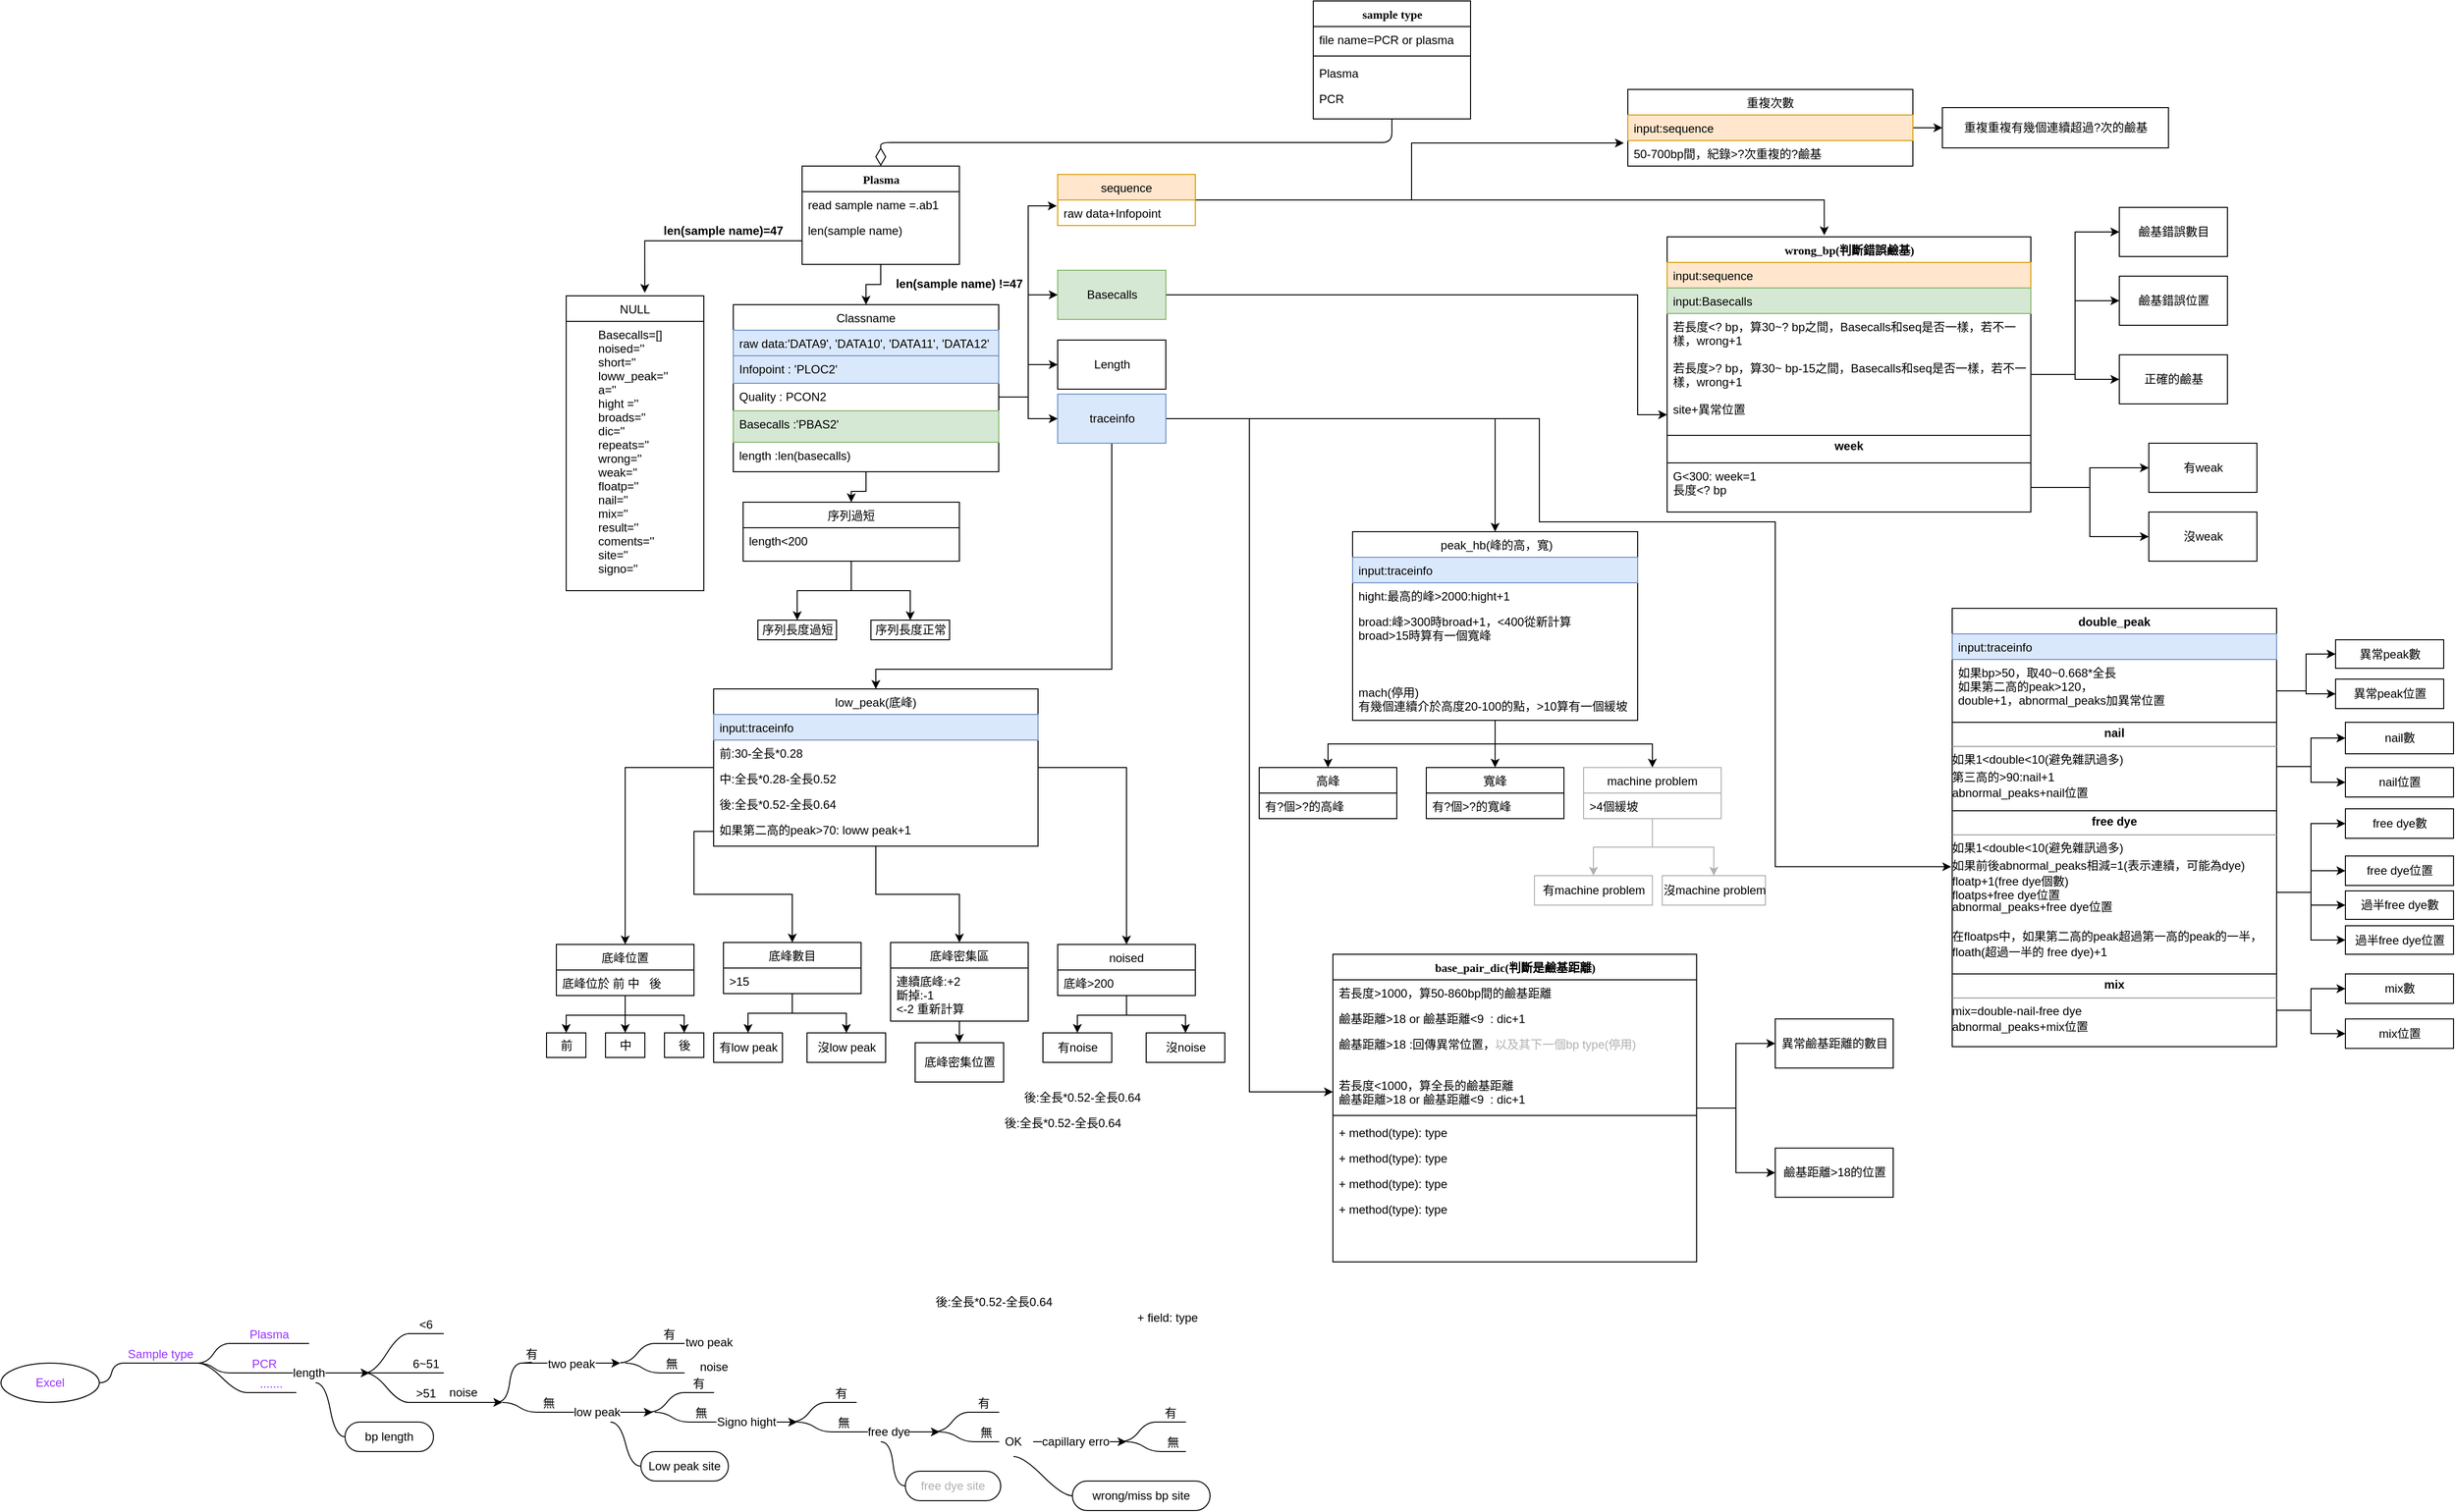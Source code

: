 <mxfile version="20.4.2" type="github" pages="2">
  <diagram name="plasma" id="9f46799a-70d6-7492-0946-bef42562c5a5">
    <mxGraphModel dx="3622" dy="1612" grid="1" gridSize="10" guides="1" tooltips="1" connect="1" arrows="1" fold="1" page="1" pageScale="1" pageWidth="1100" pageHeight="850" background="none" math="0" shadow="0">
      <root>
        <mxCell id="0" />
        <mxCell id="1" parent="0" />
        <mxCell id="78961159f06e98e8-17" value="sample type" style="swimlane;html=1;fontStyle=1;align=center;verticalAlign=top;childLayout=stackLayout;horizontal=1;startSize=26;horizontalStack=0;resizeParent=1;resizeLast=0;collapsible=1;marginBottom=0;swimlaneFillColor=#ffffff;rounded=0;shadow=0;comic=0;labelBackgroundColor=none;strokeWidth=1;fillColor=none;fontFamily=Verdana;fontSize=12" parent="1" vertex="1">
          <mxGeometry x="-330" y="-820" width="160" height="120" as="geometry" />
        </mxCell>
        <mxCell id="78961159f06e98e8-21" value="file name=PCR or plasma" style="text;html=1;strokeColor=none;fillColor=none;align=left;verticalAlign=top;spacingLeft=4;spacingRight=4;whiteSpace=wrap;overflow=hidden;rotatable=0;points=[[0,0.5],[1,0.5]];portConstraint=eastwest;" parent="78961159f06e98e8-17" vertex="1">
          <mxGeometry y="26" width="160" height="26" as="geometry" />
        </mxCell>
        <mxCell id="78961159f06e98e8-19" value="" style="line;html=1;strokeWidth=1;fillColor=none;align=left;verticalAlign=middle;spacingTop=-1;spacingLeft=3;spacingRight=3;rotatable=0;labelPosition=right;points=[];portConstraint=eastwest;" parent="78961159f06e98e8-17" vertex="1">
          <mxGeometry y="52" width="160" height="8" as="geometry" />
        </mxCell>
        <mxCell id="78961159f06e98e8-20" value="Plasma&lt;br&gt;" style="text;html=1;strokeColor=none;fillColor=none;align=left;verticalAlign=top;spacingLeft=4;spacingRight=4;whiteSpace=wrap;overflow=hidden;rotatable=0;points=[[0,0.5],[1,0.5]];portConstraint=eastwest;" parent="78961159f06e98e8-17" vertex="1">
          <mxGeometry y="60" width="160" height="26" as="geometry" />
        </mxCell>
        <mxCell id="78961159f06e98e8-27" value="PCR" style="text;html=1;strokeColor=none;fillColor=none;align=left;verticalAlign=top;spacingLeft=4;spacingRight=4;whiteSpace=wrap;overflow=hidden;rotatable=0;points=[[0,0.5],[1,0.5]];portConstraint=eastwest;" parent="78961159f06e98e8-17" vertex="1">
          <mxGeometry y="86" width="160" height="34" as="geometry" />
        </mxCell>
        <mxCell id="odm2Gy0cj7UcZa69bkBb-45" style="edgeStyle=orthogonalEdgeStyle;rounded=0;orthogonalLoop=1;jettySize=auto;html=1;" edge="1" parent="1" source="78961159f06e98e8-30" target="odm2Gy0cj7UcZa69bkBb-28">
          <mxGeometry relative="1" as="geometry" />
        </mxCell>
        <mxCell id="78961159f06e98e8-30" value="Plasma" style="swimlane;html=1;fontStyle=1;align=center;verticalAlign=top;childLayout=stackLayout;horizontal=1;startSize=26;horizontalStack=0;resizeParent=1;resizeLast=0;collapsible=1;marginBottom=0;swimlaneFillColor=#ffffff;rounded=0;shadow=0;comic=0;labelBackgroundColor=none;strokeWidth=1;fillColor=none;fontFamily=Verdana;fontSize=12" parent="1" vertex="1">
          <mxGeometry x="-850" y="-652" width="160" height="100" as="geometry" />
        </mxCell>
        <mxCell id="78961159f06e98e8-31" value="read sample name =.ab1" style="text;html=1;strokeColor=none;fillColor=none;align=left;verticalAlign=top;spacingLeft=4;spacingRight=4;whiteSpace=wrap;overflow=hidden;rotatable=0;points=[[0,0.5],[1,0.5]];portConstraint=eastwest;" parent="78961159f06e98e8-30" vertex="1">
          <mxGeometry y="26" width="160" height="26" as="geometry" />
        </mxCell>
        <mxCell id="78961159f06e98e8-32" value="len(sample name)&lt;br&gt;" style="text;html=1;strokeColor=none;fillColor=none;align=left;verticalAlign=top;spacingLeft=4;spacingRight=4;whiteSpace=wrap;overflow=hidden;rotatable=0;points=[[0,0.5],[1,0.5]];portConstraint=eastwest;" parent="78961159f06e98e8-30" vertex="1">
          <mxGeometry y="52" width="160" height="48" as="geometry" />
        </mxCell>
        <mxCell id="odm2Gy0cj7UcZa69bkBb-178" style="edgeStyle=orthogonalEdgeStyle;rounded=0;orthogonalLoop=1;jettySize=auto;html=1;entryX=0;entryY=0.5;entryDx=0;entryDy=0;strokeColor=#000000;fontColor=#B0B0B0;" edge="1" parent="1" source="78961159f06e98e8-69" target="odm2Gy0cj7UcZa69bkBb-176">
          <mxGeometry relative="1" as="geometry" />
        </mxCell>
        <mxCell id="odm2Gy0cj7UcZa69bkBb-179" style="edgeStyle=orthogonalEdgeStyle;rounded=0;orthogonalLoop=1;jettySize=auto;html=1;entryX=0;entryY=0.5;entryDx=0;entryDy=0;strokeColor=#000000;fontColor=#B0B0B0;" edge="1" parent="1" source="78961159f06e98e8-69" target="odm2Gy0cj7UcZa69bkBb-177">
          <mxGeometry relative="1" as="geometry" />
        </mxCell>
        <mxCell id="78961159f06e98e8-69" value="base_pair_dic(判斷是鹼基距離)" style="swimlane;html=1;fontStyle=1;align=center;verticalAlign=top;childLayout=stackLayout;horizontal=1;startSize=26;horizontalStack=0;resizeParent=1;resizeLast=0;collapsible=1;marginBottom=0;swimlaneFillColor=#ffffff;rounded=0;shadow=0;comic=0;labelBackgroundColor=none;strokeWidth=1;fillColor=none;fontFamily=Verdana;fontSize=12" parent="1" vertex="1">
          <mxGeometry x="-310" y="150" width="370" height="313" as="geometry" />
        </mxCell>
        <mxCell id="78961159f06e98e8-70" value="&lt;span style=&quot;&quot;&gt;若長度&amp;gt;1000，算50-860bp間的鹼基距離&lt;/span&gt;" style="text;html=1;strokeColor=none;fillColor=none;align=left;verticalAlign=top;spacingLeft=4;spacingRight=4;whiteSpace=wrap;overflow=hidden;rotatable=0;points=[[0,0.5],[1,0.5]];portConstraint=eastwest;" parent="78961159f06e98e8-69" vertex="1">
          <mxGeometry y="26" width="370" height="26" as="geometry" />
        </mxCell>
        <mxCell id="78961159f06e98e8-71" value="鹼基距離&amp;gt;18 or 鹼基距離&amp;lt;9&amp;nbsp; : dic+1&lt;br&gt;&amp;nbsp;" style="text;html=1;strokeColor=none;fillColor=none;align=left;verticalAlign=top;spacingLeft=4;spacingRight=4;whiteSpace=wrap;overflow=hidden;rotatable=0;points=[[0,0.5],[1,0.5]];portConstraint=eastwest;" parent="78961159f06e98e8-69" vertex="1">
          <mxGeometry y="52" width="370" height="26" as="geometry" />
        </mxCell>
        <mxCell id="78961159f06e98e8-72" value="鹼基距離&amp;gt;18 :回傳異常位置，&lt;font color=&quot;#b0b0b0&quot;&gt;以及其下一個bp type(停用)&lt;/font&gt;" style="text;html=1;strokeColor=none;fillColor=none;align=left;verticalAlign=top;spacingLeft=4;spacingRight=4;whiteSpace=wrap;overflow=hidden;rotatable=0;points=[[0,0.5],[1,0.5]];portConstraint=eastwest;" parent="78961159f06e98e8-69" vertex="1">
          <mxGeometry y="78" width="370" height="42" as="geometry" />
        </mxCell>
        <mxCell id="78961159f06e98e8-74" value="若長度&amp;lt;1000，算全長的鹼基距離&lt;br&gt;鹼基距離&amp;gt;18 or 鹼基距離&amp;lt;9&amp;nbsp; : dic+1" style="text;html=1;strokeColor=none;fillColor=none;align=left;verticalAlign=top;spacingLeft=4;spacingRight=4;whiteSpace=wrap;overflow=hidden;rotatable=0;points=[[0,0.5],[1,0.5]];portConstraint=eastwest;" parent="78961159f06e98e8-69" vertex="1">
          <mxGeometry y="120" width="370" height="40" as="geometry" />
        </mxCell>
        <mxCell id="78961159f06e98e8-77" value="" style="line;html=1;strokeWidth=1;fillColor=none;align=left;verticalAlign=middle;spacingTop=-1;spacingLeft=3;spacingRight=3;rotatable=0;labelPosition=right;points=[];portConstraint=eastwest;" parent="78961159f06e98e8-69" vertex="1">
          <mxGeometry y="160" width="370" height="8" as="geometry" />
        </mxCell>
        <mxCell id="78961159f06e98e8-78" value="+ method(type): type" style="text;html=1;strokeColor=none;fillColor=none;align=left;verticalAlign=top;spacingLeft=4;spacingRight=4;whiteSpace=wrap;overflow=hidden;rotatable=0;points=[[0,0.5],[1,0.5]];portConstraint=eastwest;" parent="78961159f06e98e8-69" vertex="1">
          <mxGeometry y="168" width="370" height="26" as="geometry" />
        </mxCell>
        <mxCell id="78961159f06e98e8-79" value="+ method(type): type" style="text;html=1;strokeColor=none;fillColor=none;align=left;verticalAlign=top;spacingLeft=4;spacingRight=4;whiteSpace=wrap;overflow=hidden;rotatable=0;points=[[0,0.5],[1,0.5]];portConstraint=eastwest;" parent="78961159f06e98e8-69" vertex="1">
          <mxGeometry y="194" width="370" height="26" as="geometry" />
        </mxCell>
        <mxCell id="78961159f06e98e8-80" value="+ method(type): type" style="text;html=1;strokeColor=none;fillColor=none;align=left;verticalAlign=top;spacingLeft=4;spacingRight=4;whiteSpace=wrap;overflow=hidden;rotatable=0;points=[[0,0.5],[1,0.5]];portConstraint=eastwest;" parent="78961159f06e98e8-69" vertex="1">
          <mxGeometry y="220" width="370" height="26" as="geometry" />
        </mxCell>
        <mxCell id="78961159f06e98e8-81" value="+ method(type): type" style="text;html=1;strokeColor=none;fillColor=none;align=left;verticalAlign=top;spacingLeft=4;spacingRight=4;whiteSpace=wrap;overflow=hidden;rotatable=0;points=[[0,0.5],[1,0.5]];portConstraint=eastwest;" parent="78961159f06e98e8-69" vertex="1">
          <mxGeometry y="246" width="370" height="26" as="geometry" />
        </mxCell>
        <mxCell id="78961159f06e98e8-121" style="edgeStyle=elbowEdgeStyle;html=1;labelBackgroundColor=none;startFill=0;startSize=8;endArrow=diamondThin;endFill=0;endSize=16;fontFamily=Verdana;fontSize=12;elbow=vertical;" parent="1" source="78961159f06e98e8-17" target="78961159f06e98e8-30" edge="1">
          <mxGeometry relative="1" as="geometry">
            <mxPoint x="-550" y="-290.118" as="sourcePoint" />
          </mxGeometry>
        </mxCell>
        <mxCell id="odm2Gy0cj7UcZa69bkBb-11" value="len(sample name)=47" style="text;align=center;fontStyle=1;verticalAlign=middle;spacingLeft=3;spacingRight=3;strokeColor=none;rotatable=0;points=[[0,0.5],[1,0.5]];portConstraint=eastwest;" vertex="1" parent="1">
          <mxGeometry x="-970" y="-600" width="80" height="26" as="geometry" />
        </mxCell>
        <mxCell id="odm2Gy0cj7UcZa69bkBb-19" value="NULL" style="swimlane;fontStyle=0;childLayout=stackLayout;horizontal=1;startSize=26;fillColor=none;horizontalStack=0;resizeParent=1;resizeParentMax=0;resizeLast=0;collapsible=1;marginBottom=0;" vertex="1" parent="1">
          <mxGeometry x="-1090" y="-520" width="140" height="300" as="geometry" />
        </mxCell>
        <mxCell id="odm2Gy0cj7UcZa69bkBb-20" value="        Basecalls=[]&#xa;        noised=&#39;&#39;&#xa;        short=&#39;&#39;&#xa;        loww_peak=&#39;&#39;&#xa;        a=&#39;&#39;&#xa;        hight =&#39;&#39;&#xa;        broads=&#39;&#39;&#xa;        dic=&#39;&#39;&#xa;        repeats=&#39;&#39;&#xa;        wrong=&#39;&#39;&#xa;        weak=&#39;&#39;&#xa;        floatp=&#39;&#39;&#xa;        nail=&#39;&#39;&#xa;        mix=&#39;&#39;&#xa;        result=&#39;&#39;&#xa;        coments=&#39;&#39;&#xa;        site=&#39;&#39;&#xa;        signo=&#39;&#39;" style="text;strokeColor=none;fillColor=none;align=left;verticalAlign=top;spacingLeft=4;spacingRight=4;overflow=hidden;rotatable=0;points=[[0,0.5],[1,0.5]];portConstraint=eastwest;" vertex="1" parent="odm2Gy0cj7UcZa69bkBb-19">
          <mxGeometry y="26" width="140" height="274" as="geometry" />
        </mxCell>
        <mxCell id="odm2Gy0cj7UcZa69bkBb-23" style="edgeStyle=orthogonalEdgeStyle;rounded=0;orthogonalLoop=1;jettySize=auto;html=1;exitX=0;exitY=0.5;exitDx=0;exitDy=0;entryX=0.571;entryY=-0.01;entryDx=0;entryDy=0;entryPerimeter=0;" edge="1" parent="1" source="78961159f06e98e8-32" target="odm2Gy0cj7UcZa69bkBb-19">
          <mxGeometry relative="1" as="geometry" />
        </mxCell>
        <mxCell id="JVS0uPMuODGuAd2nuIWt-7" style="edgeStyle=orthogonalEdgeStyle;rounded=0;orthogonalLoop=1;jettySize=auto;html=1;entryX=0.5;entryY=0;entryDx=0;entryDy=0;strokeColor=#000000;fontSize=12;fontColor=#000000;endArrow=classic;endFill=1;" edge="1" parent="1" source="odm2Gy0cj7UcZa69bkBb-28" target="JVS0uPMuODGuAd2nuIWt-3">
          <mxGeometry relative="1" as="geometry" />
        </mxCell>
        <mxCell id="odm2Gy0cj7UcZa69bkBb-28" value="Classname" style="swimlane;fontStyle=0;childLayout=stackLayout;horizontal=1;startSize=26;fillColor=none;horizontalStack=0;resizeParent=1;resizeParentMax=0;resizeLast=0;collapsible=1;marginBottom=0;" vertex="1" parent="1">
          <mxGeometry x="-920" y="-511" width="270" height="170" as="geometry">
            <mxRectangle x="-900" y="-462" width="100" height="30" as="alternateBounds" />
          </mxGeometry>
        </mxCell>
        <mxCell id="odm2Gy0cj7UcZa69bkBb-29" value="raw data:&#39;DATA9&#39;, &#39;DATA10&#39;, &#39;DATA11&#39;, &#39;DATA12&#39;" style="text;strokeColor=#6c8ebf;fillColor=#dae8fc;align=left;verticalAlign=top;spacingLeft=4;spacingRight=4;overflow=hidden;rotatable=0;points=[[0,0.5],[1,0.5]];portConstraint=eastwest;" vertex="1" parent="odm2Gy0cj7UcZa69bkBb-28">
          <mxGeometry y="26" width="270" height="26" as="geometry" />
        </mxCell>
        <mxCell id="odm2Gy0cj7UcZa69bkBb-31" value="Infopoint : &#39;PLOC2&#39;" style="text;strokeColor=#6c8ebf;fillColor=#dae8fc;align=left;verticalAlign=top;spacingLeft=4;spacingRight=4;overflow=hidden;rotatable=0;points=[[0,0.5],[1,0.5]];portConstraint=eastwest;" vertex="1" parent="odm2Gy0cj7UcZa69bkBb-28">
          <mxGeometry y="52" width="270" height="28" as="geometry" />
        </mxCell>
        <mxCell id="odm2Gy0cj7UcZa69bkBb-35" value="Quality : PCON2" style="text;strokeColor=none;fillColor=none;align=left;verticalAlign=top;spacingLeft=4;spacingRight=4;overflow=hidden;rotatable=0;points=[[0,0.5],[1,0.5]];portConstraint=eastwest;" vertex="1" parent="odm2Gy0cj7UcZa69bkBb-28">
          <mxGeometry y="80" width="270" height="28" as="geometry" />
        </mxCell>
        <mxCell id="odm2Gy0cj7UcZa69bkBb-36" value="Basecalls :&#39;PBAS2&#39;" style="text;strokeColor=#82b366;fillColor=#d5e8d4;align=left;verticalAlign=top;spacingLeft=4;spacingRight=4;overflow=hidden;rotatable=0;points=[[0,0.5],[1,0.5]];portConstraint=eastwest;" vertex="1" parent="odm2Gy0cj7UcZa69bkBb-28">
          <mxGeometry y="108" width="270" height="32" as="geometry" />
        </mxCell>
        <mxCell id="odm2Gy0cj7UcZa69bkBb-38" value="length :len(basecalls)" style="text;strokeColor=none;fillColor=none;align=left;verticalAlign=top;spacingLeft=4;spacingRight=4;overflow=hidden;rotatable=0;points=[[0,0.5],[1,0.5]];portConstraint=eastwest;" vertex="1" parent="odm2Gy0cj7UcZa69bkBb-28">
          <mxGeometry y="140" width="270" height="30" as="geometry" />
        </mxCell>
        <mxCell id="odm2Gy0cj7UcZa69bkBb-173" style="edgeStyle=orthogonalEdgeStyle;rounded=0;orthogonalLoop=1;jettySize=auto;html=1;exitX=1;exitY=0.5;exitDx=0;exitDy=0;entryX=0.432;entryY=-0.006;entryDx=0;entryDy=0;entryPerimeter=0;strokeColor=#000000;fontColor=#B0B0B0;" edge="1" parent="1" source="odm2Gy0cj7UcZa69bkBb-39" target="odm2Gy0cj7UcZa69bkBb-155">
          <mxGeometry relative="1" as="geometry" />
        </mxCell>
        <mxCell id="odm2Gy0cj7UcZa69bkBb-175" style="edgeStyle=orthogonalEdgeStyle;rounded=0;orthogonalLoop=1;jettySize=auto;html=1;exitX=1;exitY=0.5;exitDx=0;exitDy=0;entryX=-0.014;entryY=0.096;entryDx=0;entryDy=0;entryPerimeter=0;strokeColor=#000000;fontColor=#B0B0B0;" edge="1" parent="1" source="odm2Gy0cj7UcZa69bkBb-39" target="odm2Gy0cj7UcZa69bkBb-146">
          <mxGeometry relative="1" as="geometry" />
        </mxCell>
        <mxCell id="odm2Gy0cj7UcZa69bkBb-39" value="sequence" style="swimlane;fontStyle=0;childLayout=stackLayout;horizontal=1;startSize=26;fillColor=#ffe6cc;horizontalStack=0;resizeParent=1;resizeParentMax=0;resizeLast=0;collapsible=1;marginBottom=0;strokeColor=#d79b00;" vertex="1" parent="1">
          <mxGeometry x="-590" y="-643.5" width="140" height="52" as="geometry" />
        </mxCell>
        <mxCell id="odm2Gy0cj7UcZa69bkBb-40" value="raw data+Infopoint" style="text;strokeColor=none;fillColor=none;align=left;verticalAlign=top;spacingLeft=4;spacingRight=4;overflow=hidden;rotatable=0;points=[[0,0.5],[1,0.5]];portConstraint=eastwest;" vertex="1" parent="odm2Gy0cj7UcZa69bkBb-39">
          <mxGeometry y="26" width="140" height="26" as="geometry" />
        </mxCell>
        <mxCell id="odm2Gy0cj7UcZa69bkBb-43" style="edgeStyle=orthogonalEdgeStyle;rounded=0;orthogonalLoop=1;jettySize=auto;html=1;exitX=1;exitY=0.5;exitDx=0;exitDy=0;entryX=-0.007;entryY=0.231;entryDx=0;entryDy=0;entryPerimeter=0;" edge="1" parent="1" source="odm2Gy0cj7UcZa69bkBb-35" target="odm2Gy0cj7UcZa69bkBb-40">
          <mxGeometry relative="1" as="geometry" />
        </mxCell>
        <mxCell id="odm2Gy0cj7UcZa69bkBb-26" value="len(sample name) !=47" style="text;align=center;fontStyle=1;verticalAlign=middle;spacingLeft=3;spacingRight=3;strokeColor=none;rotatable=0;points=[[0,0.5],[1,0.5]];portConstraint=eastwest;" vertex="1" parent="1">
          <mxGeometry x="-730" y="-546" width="80" height="26" as="geometry" />
        </mxCell>
        <mxCell id="odm2Gy0cj7UcZa69bkBb-183" style="edgeStyle=orthogonalEdgeStyle;rounded=0;orthogonalLoop=1;jettySize=auto;html=1;strokeColor=#000000;fontColor=#B0B0B0;" edge="1" parent="1" source="odm2Gy0cj7UcZa69bkBb-46" target="odm2Gy0cj7UcZa69bkBb-155">
          <mxGeometry relative="1" as="geometry">
            <Array as="points">
              <mxPoint y="-521" />
              <mxPoint y="-399" />
            </Array>
          </mxGeometry>
        </mxCell>
        <mxCell id="odm2Gy0cj7UcZa69bkBb-46" value="Basecalls" style="html=1;fillColor=#d5e8d4;strokeColor=#82b366;" vertex="1" parent="1">
          <mxGeometry x="-590" y="-546" width="110" height="50" as="geometry" />
        </mxCell>
        <mxCell id="odm2Gy0cj7UcZa69bkBb-47" value="Length" style="html=1;" vertex="1" parent="1">
          <mxGeometry x="-590" y="-475" width="110" height="50" as="geometry" />
        </mxCell>
        <mxCell id="odm2Gy0cj7UcZa69bkBb-93" style="edgeStyle=orthogonalEdgeStyle;rounded=0;orthogonalLoop=1;jettySize=auto;html=1;entryX=0.5;entryY=0;entryDx=0;entryDy=0;" edge="1" parent="1" source="odm2Gy0cj7UcZa69bkBb-53" target="odm2Gy0cj7UcZa69bkBb-65">
          <mxGeometry relative="1" as="geometry" />
        </mxCell>
        <mxCell id="odm2Gy0cj7UcZa69bkBb-95" style="edgeStyle=orthogonalEdgeStyle;rounded=0;orthogonalLoop=1;jettySize=auto;html=1;" edge="1" parent="1" source="odm2Gy0cj7UcZa69bkBb-53" target="odm2Gy0cj7UcZa69bkBb-81">
          <mxGeometry relative="1" as="geometry" />
        </mxCell>
        <mxCell id="odm2Gy0cj7UcZa69bkBb-96" style="edgeStyle=orthogonalEdgeStyle;rounded=0;orthogonalLoop=1;jettySize=auto;html=1;" edge="1" parent="1" source="odm2Gy0cj7UcZa69bkBb-53" target="odm2Gy0cj7UcZa69bkBb-87">
          <mxGeometry relative="1" as="geometry" />
        </mxCell>
        <mxCell id="odm2Gy0cj7UcZa69bkBb-53" value="low_peak(底峰)" style="swimlane;fontStyle=0;childLayout=stackLayout;horizontal=1;startSize=26;fillColor=none;horizontalStack=0;resizeParent=1;resizeParentMax=0;resizeLast=0;collapsible=1;marginBottom=0;" vertex="1" parent="1">
          <mxGeometry x="-940" y="-120" width="330" height="160" as="geometry" />
        </mxCell>
        <mxCell id="odm2Gy0cj7UcZa69bkBb-54" value="input:traceinfo" style="text;strokeColor=#6c8ebf;fillColor=#dae8fc;align=left;verticalAlign=top;spacingLeft=4;spacingRight=4;overflow=hidden;rotatable=0;points=[[0,0.5],[1,0.5]];portConstraint=eastwest;" vertex="1" parent="odm2Gy0cj7UcZa69bkBb-53">
          <mxGeometry y="26" width="330" height="26" as="geometry" />
        </mxCell>
        <mxCell id="odm2Gy0cj7UcZa69bkBb-55" value="前:30-全長*0.28" style="text;strokeColor=none;fillColor=none;align=left;verticalAlign=top;spacingLeft=4;spacingRight=4;overflow=hidden;rotatable=0;points=[[0,0.5],[1,0.5]];portConstraint=eastwest;" vertex="1" parent="odm2Gy0cj7UcZa69bkBb-53">
          <mxGeometry y="52" width="330" height="26" as="geometry" />
        </mxCell>
        <mxCell id="odm2Gy0cj7UcZa69bkBb-59" value="中:全長*0.28-全長0.52" style="text;strokeColor=none;fillColor=none;align=left;verticalAlign=top;spacingLeft=4;spacingRight=4;overflow=hidden;rotatable=0;points=[[0,0.5],[1,0.5]];portConstraint=eastwest;" vertex="1" parent="odm2Gy0cj7UcZa69bkBb-53">
          <mxGeometry y="78" width="330" height="26" as="geometry" />
        </mxCell>
        <mxCell id="odm2Gy0cj7UcZa69bkBb-58" value="後:全長*0.52-全長0.64" style="text;strokeColor=none;fillColor=none;align=left;verticalAlign=top;spacingLeft=4;spacingRight=4;overflow=hidden;rotatable=0;points=[[0,0.5],[1,0.5]];portConstraint=eastwest;" vertex="1" parent="odm2Gy0cj7UcZa69bkBb-53">
          <mxGeometry y="104" width="330" height="26" as="geometry" />
        </mxCell>
        <mxCell id="odm2Gy0cj7UcZa69bkBb-56" value="如果第二高的peak&gt;70: loww peak+1" style="text;strokeColor=none;fillColor=none;align=left;verticalAlign=top;spacingLeft=4;spacingRight=4;overflow=hidden;rotatable=0;points=[[0,0.5],[1,0.5]];portConstraint=eastwest;" vertex="1" parent="odm2Gy0cj7UcZa69bkBb-53">
          <mxGeometry y="130" width="330" height="30" as="geometry" />
        </mxCell>
        <mxCell id="odm2Gy0cj7UcZa69bkBb-91" style="edgeStyle=orthogonalEdgeStyle;rounded=0;orthogonalLoop=1;jettySize=auto;html=1;" edge="1" parent="1" source="odm2Gy0cj7UcZa69bkBb-57" target="odm2Gy0cj7UcZa69bkBb-53">
          <mxGeometry relative="1" as="geometry">
            <Array as="points">
              <mxPoint x="-535" y="-140" />
              <mxPoint x="-775" y="-140" />
            </Array>
          </mxGeometry>
        </mxCell>
        <mxCell id="odm2Gy0cj7UcZa69bkBb-126" style="edgeStyle=orthogonalEdgeStyle;rounded=0;orthogonalLoop=1;jettySize=auto;html=1;strokeColor=#000000;" edge="1" parent="1" source="odm2Gy0cj7UcZa69bkBb-57" target="odm2Gy0cj7UcZa69bkBb-122">
          <mxGeometry relative="1" as="geometry" />
        </mxCell>
        <mxCell id="odm2Gy0cj7UcZa69bkBb-154" style="edgeStyle=orthogonalEdgeStyle;rounded=0;orthogonalLoop=1;jettySize=auto;html=1;exitX=1;exitY=0.5;exitDx=0;exitDy=0;entryX=0;entryY=0.5;entryDx=0;entryDy=0;strokeColor=#000000;" edge="1" parent="1" source="odm2Gy0cj7UcZa69bkBb-57" target="78961159f06e98e8-74">
          <mxGeometry relative="1" as="geometry" />
        </mxCell>
        <mxCell id="odm2Gy0cj7UcZa69bkBb-233" style="edgeStyle=orthogonalEdgeStyle;rounded=0;orthogonalLoop=1;jettySize=auto;html=1;entryX=-0.003;entryY=0.343;entryDx=0;entryDy=0;entryPerimeter=0;strokeColor=#000000;fontColor=#000000;" edge="1" parent="1" source="odm2Gy0cj7UcZa69bkBb-57" target="odm2Gy0cj7UcZa69bkBb-205">
          <mxGeometry relative="1" as="geometry">
            <Array as="points">
              <mxPoint x="-100" y="-395" />
              <mxPoint x="-100" y="-290" />
              <mxPoint x="140" y="-290" />
              <mxPoint x="140" y="61" />
            </Array>
          </mxGeometry>
        </mxCell>
        <mxCell id="odm2Gy0cj7UcZa69bkBb-57" value="traceinfo" style="html=1;fillColor=#dae8fc;strokeColor=#6c8ebf;" vertex="1" parent="1">
          <mxGeometry x="-590" y="-420" width="110" height="50" as="geometry" />
        </mxCell>
        <mxCell id="odm2Gy0cj7UcZa69bkBb-60" value="後:全長*0.52-全長0.64" style="text;strokeColor=none;fillColor=none;align=left;verticalAlign=top;spacingLeft=4;spacingRight=4;overflow=hidden;rotatable=0;points=[[0,0.5],[1,0.5]];portConstraint=eastwest;" vertex="1" parent="1">
          <mxGeometry x="-630" y="282" width="330" height="26" as="geometry" />
        </mxCell>
        <mxCell id="odm2Gy0cj7UcZa69bkBb-61" value="後:全長*0.52-全長0.64" style="text;strokeColor=none;fillColor=none;align=left;verticalAlign=top;spacingLeft=4;spacingRight=4;overflow=hidden;rotatable=0;points=[[0,0.5],[1,0.5]];portConstraint=eastwest;" vertex="1" parent="1">
          <mxGeometry x="-650" y="308" width="330" height="26" as="geometry" />
        </mxCell>
        <mxCell id="odm2Gy0cj7UcZa69bkBb-64" value="後:全長*0.52-全長0.64" style="text;strokeColor=none;fillColor=none;align=left;verticalAlign=top;spacingLeft=4;spacingRight=4;overflow=hidden;rotatable=0;points=[[0,0.5],[1,0.5]];portConstraint=eastwest;" vertex="1" parent="1">
          <mxGeometry x="-720" y="490" width="330" height="26" as="geometry" />
        </mxCell>
        <mxCell id="odm2Gy0cj7UcZa69bkBb-97" style="edgeStyle=orthogonalEdgeStyle;rounded=0;orthogonalLoop=1;jettySize=auto;html=1;" edge="1" parent="1" source="odm2Gy0cj7UcZa69bkBb-65" target="odm2Gy0cj7UcZa69bkBb-98">
          <mxGeometry relative="1" as="geometry">
            <mxPoint x="-1090" y="230" as="targetPoint" />
          </mxGeometry>
        </mxCell>
        <mxCell id="odm2Gy0cj7UcZa69bkBb-101" style="edgeStyle=orthogonalEdgeStyle;rounded=0;orthogonalLoop=1;jettySize=auto;html=1;entryX=0.5;entryY=0;entryDx=0;entryDy=0;" edge="1" parent="1" source="odm2Gy0cj7UcZa69bkBb-65" target="odm2Gy0cj7UcZa69bkBb-99">
          <mxGeometry relative="1" as="geometry" />
        </mxCell>
        <mxCell id="odm2Gy0cj7UcZa69bkBb-102" style="edgeStyle=orthogonalEdgeStyle;rounded=0;orthogonalLoop=1;jettySize=auto;html=1;entryX=0.5;entryY=0;entryDx=0;entryDy=0;" edge="1" parent="1" source="odm2Gy0cj7UcZa69bkBb-65" target="odm2Gy0cj7UcZa69bkBb-100">
          <mxGeometry relative="1" as="geometry" />
        </mxCell>
        <mxCell id="odm2Gy0cj7UcZa69bkBb-65" value="底峰位置" style="swimlane;fontStyle=0;childLayout=stackLayout;horizontal=1;startSize=26;fillColor=none;horizontalStack=0;resizeParent=1;resizeParentMax=0;resizeLast=0;collapsible=1;marginBottom=0;" vertex="1" parent="1">
          <mxGeometry x="-1100" y="140" width="140" height="52" as="geometry" />
        </mxCell>
        <mxCell id="odm2Gy0cj7UcZa69bkBb-66" value="底峰位於 前 中   後" style="text;strokeColor=none;fillColor=none;align=left;verticalAlign=top;spacingLeft=4;spacingRight=4;overflow=hidden;rotatable=0;points=[[0,0.5],[1,0.5]];portConstraint=eastwest;" vertex="1" parent="odm2Gy0cj7UcZa69bkBb-65">
          <mxGeometry y="26" width="140" height="26" as="geometry" />
        </mxCell>
        <mxCell id="odm2Gy0cj7UcZa69bkBb-105" style="edgeStyle=orthogonalEdgeStyle;rounded=0;orthogonalLoop=1;jettySize=auto;html=1;entryX=0.5;entryY=0;entryDx=0;entryDy=0;" edge="1" parent="1" source="odm2Gy0cj7UcZa69bkBb-70" target="odm2Gy0cj7UcZa69bkBb-103">
          <mxGeometry relative="1" as="geometry" />
        </mxCell>
        <mxCell id="odm2Gy0cj7UcZa69bkBb-106" style="edgeStyle=orthogonalEdgeStyle;rounded=0;orthogonalLoop=1;jettySize=auto;html=1;entryX=0.5;entryY=0;entryDx=0;entryDy=0;" edge="1" parent="1" source="odm2Gy0cj7UcZa69bkBb-70" target="odm2Gy0cj7UcZa69bkBb-104">
          <mxGeometry relative="1" as="geometry" />
        </mxCell>
        <mxCell id="odm2Gy0cj7UcZa69bkBb-70" value="底峰數目" style="swimlane;fontStyle=0;childLayout=stackLayout;horizontal=1;startSize=26;fillColor=none;horizontalStack=0;resizeParent=1;resizeParentMax=0;resizeLast=0;collapsible=1;marginBottom=0;" vertex="1" parent="1">
          <mxGeometry x="-930" y="138" width="140" height="52" as="geometry" />
        </mxCell>
        <mxCell id="odm2Gy0cj7UcZa69bkBb-71" value="&gt;15" style="text;strokeColor=none;fillColor=none;align=left;verticalAlign=top;spacingLeft=4;spacingRight=4;overflow=hidden;rotatable=0;points=[[0,0.5],[1,0.5]];portConstraint=eastwest;" vertex="1" parent="odm2Gy0cj7UcZa69bkBb-70">
          <mxGeometry y="26" width="140" height="26" as="geometry" />
        </mxCell>
        <mxCell id="odm2Gy0cj7UcZa69bkBb-74" style="edgeStyle=orthogonalEdgeStyle;rounded=0;orthogonalLoop=1;jettySize=auto;html=1;exitX=1;exitY=0.5;exitDx=0;exitDy=0;entryX=0;entryY=0.5;entryDx=0;entryDy=0;" edge="1" parent="1" source="odm2Gy0cj7UcZa69bkBb-35" target="odm2Gy0cj7UcZa69bkBb-46">
          <mxGeometry relative="1" as="geometry" />
        </mxCell>
        <mxCell id="odm2Gy0cj7UcZa69bkBb-75" style="edgeStyle=orthogonalEdgeStyle;rounded=0;orthogonalLoop=1;jettySize=auto;html=1;exitX=1;exitY=0.5;exitDx=0;exitDy=0;entryX=0;entryY=0.5;entryDx=0;entryDy=0;" edge="1" parent="1" source="odm2Gy0cj7UcZa69bkBb-35" target="odm2Gy0cj7UcZa69bkBb-47">
          <mxGeometry relative="1" as="geometry" />
        </mxCell>
        <mxCell id="odm2Gy0cj7UcZa69bkBb-76" style="edgeStyle=orthogonalEdgeStyle;rounded=0;orthogonalLoop=1;jettySize=auto;html=1;exitX=1;exitY=0.5;exitDx=0;exitDy=0;entryX=0;entryY=0.5;entryDx=0;entryDy=0;" edge="1" parent="1" source="odm2Gy0cj7UcZa69bkBb-35" target="odm2Gy0cj7UcZa69bkBb-57">
          <mxGeometry relative="1" as="geometry" />
        </mxCell>
        <mxCell id="odm2Gy0cj7UcZa69bkBb-110" style="edgeStyle=orthogonalEdgeStyle;rounded=0;orthogonalLoop=1;jettySize=auto;html=1;" edge="1" parent="1" source="odm2Gy0cj7UcZa69bkBb-81" target="odm2Gy0cj7UcZa69bkBb-109">
          <mxGeometry relative="1" as="geometry" />
        </mxCell>
        <mxCell id="odm2Gy0cj7UcZa69bkBb-81" value="底峰密集區" style="swimlane;fontStyle=0;childLayout=stackLayout;horizontal=1;startSize=26;fillColor=none;horizontalStack=0;resizeParent=1;resizeParentMax=0;resizeLast=0;collapsible=1;marginBottom=0;" vertex="1" parent="1">
          <mxGeometry x="-760" y="138" width="140" height="80" as="geometry" />
        </mxCell>
        <mxCell id="odm2Gy0cj7UcZa69bkBb-82" value="連續底峰:+2&#xa;斷掉:-1&#xa;&lt;-2 重新計算" style="text;strokeColor=none;fillColor=none;align=left;verticalAlign=top;spacingLeft=4;spacingRight=4;overflow=hidden;rotatable=0;points=[[0,0.5],[1,0.5]];portConstraint=eastwest;" vertex="1" parent="odm2Gy0cj7UcZa69bkBb-81">
          <mxGeometry y="26" width="140" height="54" as="geometry" />
        </mxCell>
        <mxCell id="odm2Gy0cj7UcZa69bkBb-80" value="+ field: type" style="text;strokeColor=none;fillColor=none;align=left;verticalAlign=top;spacingLeft=4;spacingRight=4;overflow=hidden;rotatable=0;points=[[0,0.5],[1,0.5]];portConstraint=eastwest;" vertex="1" parent="1">
          <mxGeometry x="-515" y="506" width="140" height="26" as="geometry" />
        </mxCell>
        <mxCell id="odm2Gy0cj7UcZa69bkBb-120" style="edgeStyle=orthogonalEdgeStyle;rounded=0;orthogonalLoop=1;jettySize=auto;html=1;entryX=0.5;entryY=0;entryDx=0;entryDy=0;" edge="1" parent="1" source="odm2Gy0cj7UcZa69bkBb-87" target="odm2Gy0cj7UcZa69bkBb-118">
          <mxGeometry relative="1" as="geometry" />
        </mxCell>
        <mxCell id="odm2Gy0cj7UcZa69bkBb-121" style="edgeStyle=orthogonalEdgeStyle;rounded=0;orthogonalLoop=1;jettySize=auto;html=1;" edge="1" parent="1" source="odm2Gy0cj7UcZa69bkBb-87" target="odm2Gy0cj7UcZa69bkBb-119">
          <mxGeometry relative="1" as="geometry" />
        </mxCell>
        <mxCell id="odm2Gy0cj7UcZa69bkBb-87" value="noised" style="swimlane;fontStyle=0;childLayout=stackLayout;horizontal=1;startSize=26;fillColor=none;horizontalStack=0;resizeParent=1;resizeParentMax=0;resizeLast=0;collapsible=1;marginBottom=0;" vertex="1" parent="1">
          <mxGeometry x="-590" y="140" width="140" height="52" as="geometry" />
        </mxCell>
        <mxCell id="odm2Gy0cj7UcZa69bkBb-88" value="底峰&gt;200" style="text;strokeColor=none;fillColor=none;align=left;verticalAlign=top;spacingLeft=4;spacingRight=4;overflow=hidden;rotatable=0;points=[[0,0.5],[1,0.5]];portConstraint=eastwest;" vertex="1" parent="odm2Gy0cj7UcZa69bkBb-87">
          <mxGeometry y="26" width="140" height="26" as="geometry" />
        </mxCell>
        <mxCell id="odm2Gy0cj7UcZa69bkBb-94" style="edgeStyle=orthogonalEdgeStyle;rounded=0;orthogonalLoop=1;jettySize=auto;html=1;" edge="1" parent="1" source="odm2Gy0cj7UcZa69bkBb-56" target="odm2Gy0cj7UcZa69bkBb-70">
          <mxGeometry relative="1" as="geometry" />
        </mxCell>
        <mxCell id="odm2Gy0cj7UcZa69bkBb-98" value="前" style="html=1;" vertex="1" parent="1">
          <mxGeometry x="-1110" y="230" width="40" height="25" as="geometry" />
        </mxCell>
        <mxCell id="odm2Gy0cj7UcZa69bkBb-99" value="中" style="html=1;" vertex="1" parent="1">
          <mxGeometry x="-1050" y="230" width="40" height="25" as="geometry" />
        </mxCell>
        <mxCell id="odm2Gy0cj7UcZa69bkBb-100" value="後" style="html=1;" vertex="1" parent="1">
          <mxGeometry x="-990" y="230" width="40" height="25" as="geometry" />
        </mxCell>
        <mxCell id="odm2Gy0cj7UcZa69bkBb-103" value="有low peak" style="html=1;" vertex="1" parent="1">
          <mxGeometry x="-940" y="230" width="70" height="30" as="geometry" />
        </mxCell>
        <mxCell id="odm2Gy0cj7UcZa69bkBb-104" value="沒low peak" style="html=1;" vertex="1" parent="1">
          <mxGeometry x="-845" y="230" width="80" height="30" as="geometry" />
        </mxCell>
        <mxCell id="odm2Gy0cj7UcZa69bkBb-109" value="底峰密集位置" style="html=1;" vertex="1" parent="1">
          <mxGeometry x="-735" y="240" width="90" height="40" as="geometry" />
        </mxCell>
        <mxCell id="odm2Gy0cj7UcZa69bkBb-118" value="有noise" style="html=1;" vertex="1" parent="1">
          <mxGeometry x="-605" y="230" width="70" height="30" as="geometry" />
        </mxCell>
        <mxCell id="odm2Gy0cj7UcZa69bkBb-119" value="沒noise" style="html=1;" vertex="1" parent="1">
          <mxGeometry x="-500" y="230" width="80" height="30" as="geometry" />
        </mxCell>
        <mxCell id="odm2Gy0cj7UcZa69bkBb-141" style="edgeStyle=orthogonalEdgeStyle;rounded=0;orthogonalLoop=1;jettySize=auto;html=1;entryX=0.5;entryY=0;entryDx=0;entryDy=0;strokeColor=#000000;" edge="1" parent="1" source="odm2Gy0cj7UcZa69bkBb-122" target="odm2Gy0cj7UcZa69bkBb-128">
          <mxGeometry relative="1" as="geometry" />
        </mxCell>
        <mxCell id="odm2Gy0cj7UcZa69bkBb-142" style="edgeStyle=orthogonalEdgeStyle;rounded=0;orthogonalLoop=1;jettySize=auto;html=1;entryX=0.5;entryY=0;entryDx=0;entryDy=0;strokeColor=#000000;" edge="1" parent="1" source="odm2Gy0cj7UcZa69bkBb-122" target="odm2Gy0cj7UcZa69bkBb-130">
          <mxGeometry relative="1" as="geometry" />
        </mxCell>
        <mxCell id="odm2Gy0cj7UcZa69bkBb-143" style="edgeStyle=orthogonalEdgeStyle;rounded=0;orthogonalLoop=1;jettySize=auto;html=1;strokeColor=#000000;" edge="1" parent="1" source="odm2Gy0cj7UcZa69bkBb-122" target="odm2Gy0cj7UcZa69bkBb-132">
          <mxGeometry relative="1" as="geometry" />
        </mxCell>
        <mxCell id="odm2Gy0cj7UcZa69bkBb-122" value=" peak_hb(峰的高，寬)" style="swimlane;fontStyle=0;childLayout=stackLayout;horizontal=1;startSize=26;fillColor=none;horizontalStack=0;resizeParent=1;resizeParentMax=0;resizeLast=0;collapsible=1;marginBottom=0;" vertex="1" parent="1">
          <mxGeometry x="-290" y="-280" width="290" height="192" as="geometry" />
        </mxCell>
        <mxCell id="odm2Gy0cj7UcZa69bkBb-123" value="input:traceinfo" style="text;strokeColor=#6c8ebf;fillColor=#dae8fc;align=left;verticalAlign=top;spacingLeft=4;spacingRight=4;overflow=hidden;rotatable=0;points=[[0,0.5],[1,0.5]];portConstraint=eastwest;" vertex="1" parent="odm2Gy0cj7UcZa69bkBb-122">
          <mxGeometry y="26" width="290" height="26" as="geometry" />
        </mxCell>
        <mxCell id="odm2Gy0cj7UcZa69bkBb-124" value="hight:最高的峰&gt;2000:hight+1" style="text;strokeColor=none;fillColor=none;align=left;verticalAlign=top;spacingLeft=4;spacingRight=4;overflow=hidden;rotatable=0;points=[[0,0.5],[1,0.5]];portConstraint=eastwest;" vertex="1" parent="odm2Gy0cj7UcZa69bkBb-122">
          <mxGeometry y="52" width="290" height="26" as="geometry" />
        </mxCell>
        <mxCell id="odm2Gy0cj7UcZa69bkBb-125" value="broad:峰&gt;300時broad+1，&lt;400從新計算&#xa;broad&gt;15時算有一個寬峰" style="text;strokeColor=none;fillColor=none;align=left;verticalAlign=top;spacingLeft=4;spacingRight=4;overflow=hidden;rotatable=0;points=[[0,0.5],[1,0.5]];portConstraint=eastwest;" vertex="1" parent="odm2Gy0cj7UcZa69bkBb-122">
          <mxGeometry y="78" width="290" height="72" as="geometry" />
        </mxCell>
        <mxCell id="odm2Gy0cj7UcZa69bkBb-127" value="mach(停用)&#xa;有幾個連續介於高度20-100的點，&gt;10算有一個緩坡" style="text;strokeColor=none;fillColor=none;align=left;verticalAlign=top;spacingLeft=4;spacingRight=4;overflow=hidden;rotatable=0;points=[[0,0.5],[1,0.5]];portConstraint=eastwest;" vertex="1" parent="odm2Gy0cj7UcZa69bkBb-122">
          <mxGeometry y="150" width="290" height="42" as="geometry" />
        </mxCell>
        <mxCell id="odm2Gy0cj7UcZa69bkBb-128" value="高峰" style="swimlane;fontStyle=0;childLayout=stackLayout;horizontal=1;startSize=26;fillColor=none;horizontalStack=0;resizeParent=1;resizeParentMax=0;resizeLast=0;collapsible=1;marginBottom=0;" vertex="1" parent="1">
          <mxGeometry x="-385" y="-40" width="140" height="52" as="geometry" />
        </mxCell>
        <mxCell id="odm2Gy0cj7UcZa69bkBb-129" value="有?個&gt;?的高峰" style="text;strokeColor=none;fillColor=none;align=left;verticalAlign=top;spacingLeft=4;spacingRight=4;overflow=hidden;rotatable=0;points=[[0,0.5],[1,0.5]];portConstraint=eastwest;" vertex="1" parent="odm2Gy0cj7UcZa69bkBb-128">
          <mxGeometry y="26" width="140" height="26" as="geometry" />
        </mxCell>
        <mxCell id="odm2Gy0cj7UcZa69bkBb-130" value="寬峰" style="swimlane;fontStyle=0;childLayout=stackLayout;horizontal=1;startSize=26;fillColor=none;horizontalStack=0;resizeParent=1;resizeParentMax=0;resizeLast=0;collapsible=1;marginBottom=0;" vertex="1" parent="1">
          <mxGeometry x="-215" y="-40" width="140" height="52" as="geometry" />
        </mxCell>
        <mxCell id="odm2Gy0cj7UcZa69bkBb-131" value="有?個&gt;?的寬峰" style="text;strokeColor=none;fillColor=none;align=left;verticalAlign=top;spacingLeft=4;spacingRight=4;overflow=hidden;rotatable=0;points=[[0,0.5],[1,0.5]];portConstraint=eastwest;" vertex="1" parent="odm2Gy0cj7UcZa69bkBb-130">
          <mxGeometry y="26" width="140" height="26" as="geometry" />
        </mxCell>
        <mxCell id="odm2Gy0cj7UcZa69bkBb-139" style="edgeStyle=orthogonalEdgeStyle;rounded=0;orthogonalLoop=1;jettySize=auto;html=1;entryX=0.5;entryY=0;entryDx=0;entryDy=0;strokeColor=#B0B0B0;" edge="1" parent="1" source="odm2Gy0cj7UcZa69bkBb-132" target="odm2Gy0cj7UcZa69bkBb-137">
          <mxGeometry relative="1" as="geometry" />
        </mxCell>
        <mxCell id="odm2Gy0cj7UcZa69bkBb-140" style="edgeStyle=orthogonalEdgeStyle;rounded=0;orthogonalLoop=1;jettySize=auto;html=1;entryX=0.5;entryY=0;entryDx=0;entryDy=0;strokeColor=#B0B0B0;" edge="1" parent="1" source="odm2Gy0cj7UcZa69bkBb-132" target="odm2Gy0cj7UcZa69bkBb-136">
          <mxGeometry relative="1" as="geometry" />
        </mxCell>
        <mxCell id="odm2Gy0cj7UcZa69bkBb-132" value="machine problem" style="swimlane;fontStyle=0;childLayout=stackLayout;horizontal=1;startSize=26;fillColor=none;horizontalStack=0;resizeParent=1;resizeParentMax=0;resizeLast=0;collapsible=1;marginBottom=0;strokeColor=#B0B0B0;" vertex="1" parent="1">
          <mxGeometry x="-55" y="-40" width="140" height="52" as="geometry" />
        </mxCell>
        <mxCell id="odm2Gy0cj7UcZa69bkBb-133" value="&gt;4個緩坡" style="text;strokeColor=#B0B0B0;fillColor=none;align=left;verticalAlign=top;spacingLeft=4;spacingRight=4;overflow=hidden;rotatable=0;points=[[0,0.5],[1,0.5]];portConstraint=eastwest;" vertex="1" parent="odm2Gy0cj7UcZa69bkBb-132">
          <mxGeometry y="26" width="140" height="26" as="geometry" />
        </mxCell>
        <mxCell id="odm2Gy0cj7UcZa69bkBb-136" value="有machine problem" style="html=1;strokeColor=#B0B0B0;" vertex="1" parent="1">
          <mxGeometry x="-105" y="70" width="120" height="30" as="geometry" />
        </mxCell>
        <mxCell id="odm2Gy0cj7UcZa69bkBb-137" value="沒machine problem" style="html=1;strokeColor=#B0B0B0;" vertex="1" parent="1">
          <mxGeometry x="25" y="70" width="105" height="30" as="geometry" />
        </mxCell>
        <mxCell id="odm2Gy0cj7UcZa69bkBb-180" style="edgeStyle=orthogonalEdgeStyle;rounded=0;orthogonalLoop=1;jettySize=auto;html=1;strokeColor=#000000;fontColor=#B0B0B0;" edge="1" parent="1" source="odm2Gy0cj7UcZa69bkBb-144" target="odm2Gy0cj7UcZa69bkBb-149">
          <mxGeometry relative="1" as="geometry" />
        </mxCell>
        <mxCell id="odm2Gy0cj7UcZa69bkBb-144" value="重複次數" style="swimlane;fontStyle=0;childLayout=stackLayout;horizontal=1;startSize=26;fillColor=none;horizontalStack=0;resizeParent=1;resizeParentMax=0;resizeLast=0;collapsible=1;marginBottom=0;" vertex="1" parent="1">
          <mxGeometry x="-10" y="-730" width="290" height="78" as="geometry" />
        </mxCell>
        <mxCell id="odm2Gy0cj7UcZa69bkBb-145" value="input:sequence" style="text;strokeColor=#d79b00;fillColor=#ffe6cc;align=left;verticalAlign=top;spacingLeft=4;spacingRight=4;overflow=hidden;rotatable=0;points=[[0,0.5],[1,0.5]];portConstraint=eastwest;" vertex="1" parent="odm2Gy0cj7UcZa69bkBb-144">
          <mxGeometry y="26" width="290" height="26" as="geometry" />
        </mxCell>
        <mxCell id="odm2Gy0cj7UcZa69bkBb-146" value="50-700bp間，紀錄&gt;?次重複的?鹼基" style="text;strokeColor=none;fillColor=none;align=left;verticalAlign=top;spacingLeft=4;spacingRight=4;overflow=hidden;rotatable=0;points=[[0,0.5],[1,0.5]];portConstraint=eastwest;" vertex="1" parent="odm2Gy0cj7UcZa69bkBb-144">
          <mxGeometry y="52" width="290" height="26" as="geometry" />
        </mxCell>
        <mxCell id="odm2Gy0cj7UcZa69bkBb-192" style="edgeStyle=orthogonalEdgeStyle;rounded=0;orthogonalLoop=1;jettySize=auto;html=1;entryX=0;entryY=0.5;entryDx=0;entryDy=0;strokeColor=#000000;fontColor=#000000;" edge="1" parent="1" source="odm2Gy0cj7UcZa69bkBb-155" target="odm2Gy0cj7UcZa69bkBb-186">
          <mxGeometry relative="1" as="geometry" />
        </mxCell>
        <mxCell id="odm2Gy0cj7UcZa69bkBb-194" style="edgeStyle=orthogonalEdgeStyle;rounded=0;orthogonalLoop=1;jettySize=auto;html=1;strokeColor=#000000;fontColor=#000000;" edge="1" parent="1" source="odm2Gy0cj7UcZa69bkBb-155" target="odm2Gy0cj7UcZa69bkBb-187">
          <mxGeometry relative="1" as="geometry" />
        </mxCell>
        <mxCell id="odm2Gy0cj7UcZa69bkBb-195" style="edgeStyle=orthogonalEdgeStyle;rounded=0;orthogonalLoop=1;jettySize=auto;html=1;entryX=0;entryY=0.5;entryDx=0;entryDy=0;strokeColor=#000000;fontColor=#000000;" edge="1" parent="1" source="odm2Gy0cj7UcZa69bkBb-155" target="odm2Gy0cj7UcZa69bkBb-188">
          <mxGeometry relative="1" as="geometry" />
        </mxCell>
        <mxCell id="odm2Gy0cj7UcZa69bkBb-155" value="wrong_bp(判斷錯誤鹼基)" style="swimlane;html=1;fontStyle=1;align=center;verticalAlign=top;childLayout=stackLayout;horizontal=1;startSize=26;horizontalStack=0;resizeParent=1;resizeLast=0;collapsible=1;marginBottom=0;swimlaneFillColor=#ffffff;rounded=0;shadow=0;comic=0;labelBackgroundColor=none;strokeWidth=1;fillColor=none;fontFamily=Verdana;fontSize=12" vertex="1" parent="1">
          <mxGeometry x="30" y="-580" width="370" height="280" as="geometry" />
        </mxCell>
        <mxCell id="odm2Gy0cj7UcZa69bkBb-171" value="input:sequence" style="text;strokeColor=#d79b00;fillColor=#ffe6cc;align=left;verticalAlign=top;spacingLeft=4;spacingRight=4;overflow=hidden;rotatable=0;points=[[0,0.5],[1,0.5]];portConstraint=eastwest;" vertex="1" parent="odm2Gy0cj7UcZa69bkBb-155">
          <mxGeometry y="26" width="370" height="26" as="geometry" />
        </mxCell>
        <mxCell id="odm2Gy0cj7UcZa69bkBb-172" value="input:Basecalls" style="text;strokeColor=#82b366;fillColor=#d5e8d4;align=left;verticalAlign=top;spacingLeft=4;spacingRight=4;overflow=hidden;rotatable=0;points=[[0,0.5],[1,0.5]];portConstraint=eastwest;" vertex="1" parent="odm2Gy0cj7UcZa69bkBb-155">
          <mxGeometry y="52" width="370" height="26" as="geometry" />
        </mxCell>
        <mxCell id="odm2Gy0cj7UcZa69bkBb-156" value="&lt;span style=&quot;&quot;&gt;若長度&amp;lt;?&lt;span style=&quot;&quot;&gt;	&lt;/span&gt;bp，算30~&lt;/span&gt;?&lt;span style=&quot;&quot;&gt;	&lt;/span&gt;bp之間&lt;span style=&quot;&quot;&gt;，&lt;/span&gt;Basecalls和seq是否一樣，若不一樣，wrong+1" style="text;html=1;strokeColor=none;fillColor=none;align=left;verticalAlign=top;spacingLeft=4;spacingRight=4;whiteSpace=wrap;overflow=hidden;rotatable=0;points=[[0,0.5],[1,0.5]];portConstraint=eastwest;" vertex="1" parent="odm2Gy0cj7UcZa69bkBb-155">
          <mxGeometry y="78" width="370" height="42" as="geometry" />
        </mxCell>
        <mxCell id="odm2Gy0cj7UcZa69bkBb-184" value="&lt;span style=&quot;&quot;&gt;若長度&amp;gt;?&lt;span style=&quot;&quot;&gt;	&lt;/span&gt;bp，算30~&lt;/span&gt;&lt;span style=&quot;&quot;&gt;&amp;nbsp;&lt;/span&gt;bp-15之間&lt;span style=&quot;&quot;&gt;，&lt;/span&gt;Basecalls和seq是否一樣，若不一樣，wrong+1" style="text;html=1;strokeColor=none;fillColor=none;align=left;verticalAlign=top;spacingLeft=4;spacingRight=4;whiteSpace=wrap;overflow=hidden;rotatable=0;points=[[0,0.5],[1,0.5]];portConstraint=eastwest;" vertex="1" parent="odm2Gy0cj7UcZa69bkBb-155">
          <mxGeometry y="120" width="370" height="42" as="geometry" />
        </mxCell>
        <mxCell id="odm2Gy0cj7UcZa69bkBb-159" value="site+異常位置" style="text;html=1;strokeColor=none;fillColor=none;align=left;verticalAlign=top;spacingLeft=4;spacingRight=4;whiteSpace=wrap;overflow=hidden;rotatable=0;points=[[0,0.5],[1,0.5]];portConstraint=eastwest;" vertex="1" parent="odm2Gy0cj7UcZa69bkBb-155">
          <mxGeometry y="162" width="370" height="40" as="geometry" />
        </mxCell>
        <mxCell id="odm2Gy0cj7UcZa69bkBb-204" value="&lt;p style=&quot;margin:0px;margin-top:4px;text-align:center;&quot;&gt;&lt;span style=&quot;font-weight: 700; text-align: left;&quot;&gt;week&lt;/span&gt;&lt;br&gt;&lt;/p&gt;" style="verticalAlign=top;align=left;overflow=fill;fontSize=12;fontFamily=Helvetica;html=1;strokeColor=#000000;fontColor=#000000;" vertex="1" parent="odm2Gy0cj7UcZa69bkBb-155">
          <mxGeometry y="202" width="370" height="28" as="geometry" />
        </mxCell>
        <mxCell id="odm2Gy0cj7UcZa69bkBb-163" value="&lt;span style=&quot;font-weight: normal;&quot;&gt;G&amp;lt;300: week=1&lt;br&gt;&lt;/span&gt;&lt;span style=&quot;font-weight: 400;&quot;&gt;長度&amp;lt;?&lt;/span&gt;&lt;span style=&quot;font-weight: 400;&quot;&gt;&amp;nbsp;&lt;/span&gt;&lt;span style=&quot;font-weight: 400;&quot;&gt;bp&lt;/span&gt;&lt;span style=&quot;font-weight: normal;&quot;&gt;&lt;br&gt;&lt;/span&gt;" style="text;html=1;strokeColor=none;fillColor=none;align=left;verticalAlign=top;spacingLeft=4;spacingRight=4;whiteSpace=wrap;overflow=hidden;rotatable=0;points=[[0,0.5],[1,0.5]];portConstraint=eastwest;fontStyle=1" vertex="1" parent="odm2Gy0cj7UcZa69bkBb-155">
          <mxGeometry y="230" width="370" height="50" as="geometry" />
        </mxCell>
        <mxCell id="odm2Gy0cj7UcZa69bkBb-176" value="異常鹼基距離的數目" style="html=1;" vertex="1" parent="1">
          <mxGeometry x="140" y="215.75" width="120" height="50" as="geometry" />
        </mxCell>
        <mxCell id="odm2Gy0cj7UcZa69bkBb-177" value="鹼基距離&amp;gt;18的位置" style="html=1;" vertex="1" parent="1">
          <mxGeometry x="140" y="347.25" width="120" height="50" as="geometry" />
        </mxCell>
        <mxCell id="odm2Gy0cj7UcZa69bkBb-149" value="&lt;span style=&quot;text-align: left;&quot;&gt;重複重複有幾個連續超過?次的鹼基&lt;/span&gt;" style="html=1;" vertex="1" parent="1">
          <mxGeometry x="310" y="-711.5" width="230" height="41" as="geometry" />
        </mxCell>
        <mxCell id="odm2Gy0cj7UcZa69bkBb-186" value="&lt;font color=&quot;#000000&quot;&gt;鹼基錯誤數目&lt;/font&gt;" style="html=1;strokeColor=#000000;fontColor=#B0B0B0;" vertex="1" parent="1">
          <mxGeometry x="490" y="-610" width="110" height="50" as="geometry" />
        </mxCell>
        <mxCell id="odm2Gy0cj7UcZa69bkBb-187" value="&lt;font color=&quot;#000000&quot;&gt;鹼基錯誤位置&lt;/font&gt;" style="html=1;strokeColor=#000000;fontColor=#B0B0B0;" vertex="1" parent="1">
          <mxGeometry x="490" y="-540" width="110" height="50" as="geometry" />
        </mxCell>
        <mxCell id="odm2Gy0cj7UcZa69bkBb-188" value="&lt;font color=&quot;#000000&quot;&gt;正確的鹼基&lt;/font&gt;" style="html=1;strokeColor=#000000;fontColor=#B0B0B0;" vertex="1" parent="1">
          <mxGeometry x="490" y="-460" width="110" height="50" as="geometry" />
        </mxCell>
        <mxCell id="odm2Gy0cj7UcZa69bkBb-190" value="&lt;font color=&quot;#000000&quot;&gt;有weak&lt;/font&gt;" style="html=1;strokeColor=#000000;fontColor=#B0B0B0;" vertex="1" parent="1">
          <mxGeometry x="520" y="-370" width="110" height="50" as="geometry" />
        </mxCell>
        <mxCell id="odm2Gy0cj7UcZa69bkBb-191" value="&lt;font color=&quot;#000000&quot;&gt;沒weak&lt;/font&gt;" style="html=1;strokeColor=#000000;fontColor=#B0B0B0;" vertex="1" parent="1">
          <mxGeometry x="520" y="-300" width="110" height="50" as="geometry" />
        </mxCell>
        <mxCell id="odm2Gy0cj7UcZa69bkBb-196" style="edgeStyle=orthogonalEdgeStyle;rounded=0;orthogonalLoop=1;jettySize=auto;html=1;exitX=1;exitY=0.5;exitDx=0;exitDy=0;strokeColor=#000000;fontColor=#000000;" edge="1" parent="1" source="odm2Gy0cj7UcZa69bkBb-163" target="odm2Gy0cj7UcZa69bkBb-190">
          <mxGeometry relative="1" as="geometry" />
        </mxCell>
        <mxCell id="odm2Gy0cj7UcZa69bkBb-197" style="edgeStyle=orthogonalEdgeStyle;rounded=0;orthogonalLoop=1;jettySize=auto;html=1;entryX=0;entryY=0.5;entryDx=0;entryDy=0;strokeColor=#000000;fontColor=#000000;" edge="1" parent="1" source="odm2Gy0cj7UcZa69bkBb-163" target="odm2Gy0cj7UcZa69bkBb-191">
          <mxGeometry relative="1" as="geometry" />
        </mxCell>
        <mxCell id="odm2Gy0cj7UcZa69bkBb-198" value="double_peak" style="swimlane;fontStyle=1;align=center;verticalAlign=top;childLayout=stackLayout;horizontal=1;startSize=26;horizontalStack=0;resizeParent=1;resizeParentMax=0;resizeLast=0;collapsible=1;marginBottom=0;strokeColor=#000000;fontColor=#000000;" vertex="1" parent="1">
          <mxGeometry x="320" y="-202" width="330" height="446" as="geometry" />
        </mxCell>
        <mxCell id="odm2Gy0cj7UcZa69bkBb-232" value="input:traceinfo" style="text;strokeColor=#6c8ebf;fillColor=#dae8fc;align=left;verticalAlign=top;spacingLeft=4;spacingRight=4;overflow=hidden;rotatable=0;points=[[0,0.5],[1,0.5]];portConstraint=eastwest;" vertex="1" parent="odm2Gy0cj7UcZa69bkBb-198">
          <mxGeometry y="26" width="330" height="26" as="geometry" />
        </mxCell>
        <mxCell id="odm2Gy0cj7UcZa69bkBb-199" value="如果bp&gt;50，取40~0.668*全長&#xa;如果第二高的peak&gt;120，&#xa;double+1，abnormal_peaks加異常位置" style="text;strokeColor=none;fillColor=none;align=left;verticalAlign=top;spacingLeft=4;spacingRight=4;overflow=hidden;rotatable=0;points=[[0,0.5],[1,0.5]];portConstraint=eastwest;fontColor=#000000;" vertex="1" parent="odm2Gy0cj7UcZa69bkBb-198">
          <mxGeometry y="52" width="330" height="64" as="geometry" />
        </mxCell>
        <mxCell id="odm2Gy0cj7UcZa69bkBb-203" value="&lt;p style=&quot;margin:0px;margin-top:4px;text-align:center;&quot;&gt;&lt;b&gt;nail&lt;/b&gt;&lt;/p&gt;&lt;hr size=&quot;1&quot;&gt;&lt;div style=&quot;height:2px;&quot;&gt;如果1&amp;lt;double&amp;lt;10(避免雜訊過多)&lt;/div&gt;&lt;div style=&quot;height:2px;&quot;&gt;&lt;br&gt;&lt;/div&gt;&lt;div style=&quot;height:2px;&quot;&gt;&lt;br&gt;&lt;/div&gt;&lt;div style=&quot;height:2px;&quot;&gt;&lt;br&gt;&lt;/div&gt;&lt;div style=&quot;height:2px;&quot;&gt;&lt;br&gt;&lt;/div&gt;&lt;div style=&quot;height:2px;&quot;&gt;&lt;br&gt;&lt;/div&gt;&lt;div style=&quot;height:2px;&quot;&gt;&lt;br&gt;&lt;/div&gt;&lt;div style=&quot;height:2px;&quot;&gt;&lt;br&gt;&lt;/div&gt;&lt;div style=&quot;height:2px;&quot;&gt;&lt;br&gt;&lt;/div&gt;&lt;div style=&quot;height:2px;&quot;&gt;第三高的&amp;gt;90:nail+1&lt;/div&gt;&lt;div style=&quot;height:2px;&quot;&gt;&lt;br&gt;&lt;/div&gt;&lt;div style=&quot;height:2px;&quot;&gt;&lt;br&gt;&lt;/div&gt;&lt;div style=&quot;height:2px;&quot;&gt;&lt;br&gt;&lt;/div&gt;&lt;div style=&quot;height:2px;&quot;&gt;&lt;br&gt;&lt;/div&gt;&lt;div style=&quot;height:2px;&quot;&gt;&lt;br&gt;&lt;/div&gt;&lt;div style=&quot;height:2px;&quot;&gt;&lt;br&gt;&lt;/div&gt;&lt;div style=&quot;height:2px;&quot;&gt;&lt;br&gt;&lt;/div&gt;&lt;div style=&quot;height:2px;&quot;&gt;abnormal_peaks+nail位置&lt;br&gt;&lt;/div&gt;&lt;div style=&quot;height:2px;&quot;&gt;&lt;br&gt;&lt;/div&gt;&lt;div style=&quot;height:2px;&quot;&gt;&lt;br&gt;&lt;/div&gt;&lt;div style=&quot;height:2px;&quot;&gt;&lt;br&gt;&lt;/div&gt;" style="verticalAlign=top;align=left;overflow=fill;fontSize=12;fontFamily=Helvetica;html=1;strokeColor=#000000;fontColor=#000000;" vertex="1" parent="odm2Gy0cj7UcZa69bkBb-198">
          <mxGeometry y="116" width="330" height="90" as="geometry" />
        </mxCell>
        <mxCell id="odm2Gy0cj7UcZa69bkBb-205" value="&lt;p style=&quot;margin: 4px 0px 0px; text-align: center;&quot;&gt;&lt;b&gt;free dye&lt;/b&gt;&lt;/p&gt;&lt;hr size=&quot;1&quot;&gt;&lt;div style=&quot;height: 2px;&quot;&gt;如果1&amp;lt;double&amp;lt;10(避免雜訊過多)&lt;/div&gt;&lt;div style=&quot;height: 2px;&quot;&gt;&lt;br&gt;&lt;/div&gt;&lt;div style=&quot;height: 2px;&quot;&gt;&lt;br&gt;&lt;/div&gt;&lt;div style=&quot;height: 2px;&quot;&gt;&lt;br&gt;&lt;/div&gt;&lt;div style=&quot;height: 2px;&quot;&gt;&lt;br&gt;&lt;/div&gt;&lt;div style=&quot;height: 2px;&quot;&gt;&lt;br&gt;&lt;/div&gt;&lt;div style=&quot;height: 2px;&quot;&gt;&lt;br&gt;&lt;/div&gt;&lt;div style=&quot;height: 2px;&quot;&gt;&lt;br&gt;&lt;/div&gt;&lt;div style=&quot;height: 2px;&quot;&gt;&lt;br&gt;&lt;/div&gt;&lt;div style=&quot;height: 2px;&quot;&gt;如果前後abnormal_peaks相減=1(表示連續，可能為dye)&lt;br&gt;&lt;/div&gt;&lt;div style=&quot;height: 2px;&quot;&gt;&lt;br&gt;&lt;/div&gt;&lt;div style=&quot;height: 2px;&quot;&gt;&lt;br&gt;&lt;/div&gt;&lt;div style=&quot;height: 2px;&quot;&gt;&lt;br&gt;&lt;/div&gt;&lt;div style=&quot;height: 2px;&quot;&gt;&lt;br&gt;&lt;/div&gt;&lt;div style=&quot;height: 2px;&quot;&gt;&lt;br&gt;&lt;/div&gt;&lt;div style=&quot;height: 2px;&quot;&gt;&lt;br&gt;&lt;/div&gt;&lt;div style=&quot;height: 2px;&quot;&gt;&lt;br&gt;&lt;/div&gt;&lt;div style=&quot;height: 2px;&quot;&gt;floatp+1(free dye個數)&lt;br&gt;&lt;/div&gt;&lt;div style=&quot;height: 2px;&quot;&gt;&lt;br&gt;&lt;/div&gt;&lt;div style=&quot;height: 2px;&quot;&gt;&lt;br&gt;&lt;/div&gt;&lt;div style=&quot;height: 2px;&quot;&gt;&lt;br&gt;&lt;/div&gt;&lt;div style=&quot;height: 2px;&quot;&gt;&lt;br&gt;&lt;/div&gt;&lt;div style=&quot;height: 2px;&quot;&gt;&lt;br&gt;&lt;/div&gt;&lt;div style=&quot;height: 2px;&quot;&gt;&lt;br&gt;&lt;/div&gt;&lt;div style=&quot;height: 2px;&quot;&gt;floatps+free dye位置&lt;br&gt;&lt;/div&gt;&lt;div style=&quot;height: 2px;&quot;&gt;&lt;br&gt;&lt;/div&gt;&lt;div style=&quot;height: 2px;&quot;&gt;&lt;br&gt;&lt;/div&gt;&lt;div style=&quot;height: 2px;&quot;&gt;&lt;br&gt;&lt;/div&gt;&lt;div style=&quot;height: 2px;&quot;&gt;&lt;br&gt;&lt;/div&gt;&lt;div style=&quot;height: 2px;&quot;&gt;&lt;br&gt;&lt;/div&gt;&lt;div style=&quot;height: 2px;&quot;&gt;abnormal_peaks+free dye位置&lt;br&gt;&lt;/div&gt;&lt;div style=&quot;height: 2px;&quot;&gt;&lt;br&gt;&lt;/div&gt;&lt;div style=&quot;height: 2px;&quot;&gt;&lt;br&gt;&lt;/div&gt;&lt;div style=&quot;height: 2px;&quot;&gt;&lt;br&gt;&lt;/div&gt;&lt;div style=&quot;height: 2px;&quot;&gt;&lt;br&gt;&lt;/div&gt;&lt;div style=&quot;height: 2px;&quot;&gt;&lt;br&gt;&lt;/div&gt;&lt;div style=&quot;height: 2px;&quot;&gt;&lt;br&gt;&lt;/div&gt;&lt;div style=&quot;height: 2px;&quot;&gt;&lt;br&gt;&lt;/div&gt;&lt;div style=&quot;height: 2px;&quot;&gt;&lt;br&gt;&lt;/div&gt;&lt;div style=&quot;height: 2px;&quot;&gt;&lt;br&gt;&lt;/div&gt;&lt;div style=&quot;height: 2px;&quot;&gt;&lt;br&gt;&lt;/div&gt;&lt;div style=&quot;height: 2px;&quot;&gt;&lt;br&gt;&lt;/div&gt;&lt;div style=&quot;height: 2px;&quot;&gt;&lt;br&gt;&lt;/div&gt;&lt;div style=&quot;height: 2px;&quot;&gt;&lt;br&gt;&lt;/div&gt;&lt;div style=&quot;height: 2px;&quot;&gt;&lt;br&gt;&lt;/div&gt;&lt;div style=&quot;height: 2px;&quot;&gt;在floatps中，如果第二高的peak超過第一高的peak的一半，&lt;/div&gt;&lt;div style=&quot;height: 2px;&quot;&gt;&lt;br&gt;&lt;/div&gt;&lt;div style=&quot;height: 2px;&quot;&gt;&lt;br&gt;&lt;/div&gt;&lt;div style=&quot;height: 2px;&quot;&gt;&lt;br&gt;&lt;/div&gt;&lt;div style=&quot;height: 2px;&quot;&gt;&lt;br&gt;&lt;/div&gt;&lt;div style=&quot;height: 2px;&quot;&gt;&lt;br&gt;&lt;/div&gt;&lt;div style=&quot;height: 2px;&quot;&gt;&lt;br&gt;&lt;/div&gt;&lt;div style=&quot;height: 2px;&quot;&gt;&lt;br&gt;&lt;/div&gt;&lt;div style=&quot;height: 2px;&quot;&gt;floath(超過一半的 free dye)+1&lt;/div&gt;&lt;div style=&quot;height: 2px;&quot;&gt;&lt;br&gt;&lt;/div&gt;&lt;div style=&quot;height: 2px;&quot;&gt;&lt;br&gt;&lt;/div&gt;&lt;div style=&quot;height: 2px;&quot;&gt;&lt;br&gt;&lt;/div&gt;&lt;div style=&quot;height: 2px;&quot;&gt;&lt;br&gt;&lt;/div&gt;&lt;div style=&quot;height: 2px;&quot;&gt;&lt;br&gt;&lt;/div&gt;&lt;div style=&quot;height: 2px;&quot;&gt;&lt;br&gt;&lt;/div&gt;&lt;div style=&quot;height: 2px;&quot;&gt;&lt;br&gt;&lt;/div&gt;&lt;div style=&quot;height: 2px;&quot;&gt;&lt;br&gt;&lt;/div&gt;&lt;div style=&quot;height: 2px;&quot;&gt;&lt;br&gt;&lt;/div&gt;&lt;div style=&quot;height: 2px;&quot;&gt;&lt;br&gt;&lt;/div&gt;&lt;div style=&quot;height: 2px;&quot;&gt;&lt;br&gt;&lt;/div&gt;&lt;div style=&quot;height: 2px;&quot;&gt;&lt;br&gt;&lt;/div&gt;&lt;div style=&quot;height: 2px;&quot;&gt;&lt;br&gt;&lt;/div&gt;" style="verticalAlign=top;align=left;overflow=fill;fontSize=12;fontFamily=Helvetica;html=1;strokeColor=#000000;fontColor=#000000;" vertex="1" parent="odm2Gy0cj7UcZa69bkBb-198">
          <mxGeometry y="206" width="330" height="166" as="geometry" />
        </mxCell>
        <mxCell id="odm2Gy0cj7UcZa69bkBb-206" value="&lt;p style=&quot;margin:0px;margin-top:4px;text-align:center;&quot;&gt;&lt;b&gt;mix&lt;/b&gt;&lt;/p&gt;&lt;hr size=&quot;1&quot;&gt;&lt;div style=&quot;height:2px;&quot;&gt;mix=double-nail-free dye&lt;/div&gt;&lt;div style=&quot;height:2px;&quot;&gt;&lt;br&gt;&lt;/div&gt;&lt;div style=&quot;height:2px;&quot;&gt;&lt;br&gt;&lt;/div&gt;&lt;div style=&quot;height:2px;&quot;&gt;&lt;br&gt;&lt;/div&gt;&lt;div style=&quot;height:2px;&quot;&gt;&lt;br&gt;&lt;/div&gt;&lt;div style=&quot;height:2px;&quot;&gt;&lt;br&gt;&lt;/div&gt;&lt;div style=&quot;height:2px;&quot;&gt;&lt;br&gt;&lt;/div&gt;&lt;div style=&quot;height:2px;&quot;&gt;&lt;br&gt;&lt;/div&gt;&lt;div style=&quot;height:2px;&quot;&gt;abnormal_peaks+mix位置&lt;br&gt;&lt;/div&gt;" style="verticalAlign=top;align=left;overflow=fill;fontSize=12;fontFamily=Helvetica;html=1;strokeColor=#000000;fontColor=#000000;" vertex="1" parent="odm2Gy0cj7UcZa69bkBb-198">
          <mxGeometry y="372" width="330" height="74" as="geometry" />
        </mxCell>
        <mxCell id="odm2Gy0cj7UcZa69bkBb-207" value="&lt;div style=&quot;text-align: left;&quot;&gt;異常peak數&lt;/div&gt;" style="html=1;strokeColor=#000000;fontColor=#000000;" vertex="1" parent="1">
          <mxGeometry x="710" y="-170" width="110" height="29" as="geometry" />
        </mxCell>
        <mxCell id="odm2Gy0cj7UcZa69bkBb-208" value="&lt;div style=&quot;text-align: left;&quot;&gt;異常peak位置&lt;/div&gt;" style="html=1;strokeColor=#000000;fontColor=#000000;" vertex="1" parent="1">
          <mxGeometry x="710" y="-130" width="110" height="30" as="geometry" />
        </mxCell>
        <mxCell id="odm2Gy0cj7UcZa69bkBb-209" value="&lt;div style=&quot;text-align: left;&quot;&gt;nail數&lt;/div&gt;" style="html=1;strokeColor=#000000;fontColor=#000000;" vertex="1" parent="1">
          <mxGeometry x="720" y="-86" width="110" height="32" as="geometry" />
        </mxCell>
        <mxCell id="odm2Gy0cj7UcZa69bkBb-210" value="&lt;div style=&quot;text-align: left;&quot;&gt;nail位置&lt;/div&gt;" style="html=1;strokeColor=#000000;fontColor=#000000;" vertex="1" parent="1">
          <mxGeometry x="720" y="-40" width="110" height="30" as="geometry" />
        </mxCell>
        <mxCell id="odm2Gy0cj7UcZa69bkBb-211" value="&lt;div style=&quot;text-align: left;&quot;&gt;free dye數&lt;/div&gt;" style="html=1;strokeColor=#000000;fontColor=#000000;" vertex="1" parent="1">
          <mxGeometry x="720" y="2" width="110" height="30" as="geometry" />
        </mxCell>
        <mxCell id="odm2Gy0cj7UcZa69bkBb-212" value="&lt;div style=&quot;text-align: left;&quot;&gt;free dye位置&lt;/div&gt;" style="html=1;strokeColor=#000000;fontColor=#000000;" vertex="1" parent="1">
          <mxGeometry x="720" y="50" width="110" height="30" as="geometry" />
        </mxCell>
        <mxCell id="odm2Gy0cj7UcZa69bkBb-213" value="&lt;div style=&quot;text-align: left;&quot;&gt;過半free dye數&lt;/div&gt;" style="html=1;strokeColor=#000000;fontColor=#000000;" vertex="1" parent="1">
          <mxGeometry x="720" y="85.5" width="110" height="29" as="geometry" />
        </mxCell>
        <mxCell id="odm2Gy0cj7UcZa69bkBb-214" value="&lt;div style=&quot;text-align: left;&quot;&gt;過半free dye位置&lt;/div&gt;" style="html=1;strokeColor=#000000;fontColor=#000000;" vertex="1" parent="1">
          <mxGeometry x="720" y="121" width="110" height="29" as="geometry" />
        </mxCell>
        <mxCell id="odm2Gy0cj7UcZa69bkBb-215" value="&lt;div style=&quot;text-align: left;&quot;&gt;mix數&lt;/div&gt;" style="html=1;strokeColor=#000000;fontColor=#000000;" vertex="1" parent="1">
          <mxGeometry x="720" y="170" width="110" height="30" as="geometry" />
        </mxCell>
        <mxCell id="odm2Gy0cj7UcZa69bkBb-216" value="&lt;div style=&quot;text-align: left;&quot;&gt;mix位置&lt;/div&gt;" style="html=1;strokeColor=#000000;fontColor=#000000;" vertex="1" parent="1">
          <mxGeometry x="720" y="215.75" width="110" height="30" as="geometry" />
        </mxCell>
        <mxCell id="odm2Gy0cj7UcZa69bkBb-218" style="edgeStyle=orthogonalEdgeStyle;rounded=0;orthogonalLoop=1;jettySize=auto;html=1;exitX=1;exitY=0.5;exitDx=0;exitDy=0;entryX=0;entryY=0.5;entryDx=0;entryDy=0;strokeColor=#000000;fontColor=#000000;" edge="1" parent="1" source="odm2Gy0cj7UcZa69bkBb-199" target="odm2Gy0cj7UcZa69bkBb-207">
          <mxGeometry relative="1" as="geometry" />
        </mxCell>
        <mxCell id="odm2Gy0cj7UcZa69bkBb-220" style="edgeStyle=orthogonalEdgeStyle;rounded=0;orthogonalLoop=1;jettySize=auto;html=1;entryX=0;entryY=0.5;entryDx=0;entryDy=0;strokeColor=#000000;fontColor=#000000;" edge="1" parent="1" source="odm2Gy0cj7UcZa69bkBb-199" target="odm2Gy0cj7UcZa69bkBb-208">
          <mxGeometry relative="1" as="geometry" />
        </mxCell>
        <mxCell id="odm2Gy0cj7UcZa69bkBb-223" style="edgeStyle=orthogonalEdgeStyle;rounded=0;orthogonalLoop=1;jettySize=auto;html=1;strokeColor=#000000;fontColor=#000000;" edge="1" parent="1" source="odm2Gy0cj7UcZa69bkBb-203" target="odm2Gy0cj7UcZa69bkBb-209">
          <mxGeometry relative="1" as="geometry" />
        </mxCell>
        <mxCell id="odm2Gy0cj7UcZa69bkBb-224" style="edgeStyle=orthogonalEdgeStyle;rounded=0;orthogonalLoop=1;jettySize=auto;html=1;strokeColor=#000000;fontColor=#000000;" edge="1" parent="1" source="odm2Gy0cj7UcZa69bkBb-203" target="odm2Gy0cj7UcZa69bkBb-210">
          <mxGeometry relative="1" as="geometry" />
        </mxCell>
        <mxCell id="odm2Gy0cj7UcZa69bkBb-225" style="edgeStyle=orthogonalEdgeStyle;rounded=0;orthogonalLoop=1;jettySize=auto;html=1;entryX=0;entryY=0.5;entryDx=0;entryDy=0;strokeColor=#000000;fontColor=#000000;" edge="1" parent="1" source="odm2Gy0cj7UcZa69bkBb-205" target="odm2Gy0cj7UcZa69bkBb-211">
          <mxGeometry relative="1" as="geometry" />
        </mxCell>
        <mxCell id="odm2Gy0cj7UcZa69bkBb-226" style="edgeStyle=orthogonalEdgeStyle;rounded=0;orthogonalLoop=1;jettySize=auto;html=1;entryX=0;entryY=0.5;entryDx=0;entryDy=0;strokeColor=#000000;fontColor=#000000;" edge="1" parent="1" source="odm2Gy0cj7UcZa69bkBb-205" target="odm2Gy0cj7UcZa69bkBb-212">
          <mxGeometry relative="1" as="geometry" />
        </mxCell>
        <mxCell id="odm2Gy0cj7UcZa69bkBb-227" style="edgeStyle=orthogonalEdgeStyle;rounded=0;orthogonalLoop=1;jettySize=auto;html=1;entryX=0;entryY=0.5;entryDx=0;entryDy=0;strokeColor=#000000;fontColor=#000000;" edge="1" parent="1" source="odm2Gy0cj7UcZa69bkBb-205" target="odm2Gy0cj7UcZa69bkBb-213">
          <mxGeometry relative="1" as="geometry" />
        </mxCell>
        <mxCell id="odm2Gy0cj7UcZa69bkBb-228" style="edgeStyle=orthogonalEdgeStyle;rounded=0;orthogonalLoop=1;jettySize=auto;html=1;strokeColor=#000000;fontColor=#000000;" edge="1" parent="1" source="odm2Gy0cj7UcZa69bkBb-205" target="odm2Gy0cj7UcZa69bkBb-214">
          <mxGeometry relative="1" as="geometry" />
        </mxCell>
        <mxCell id="odm2Gy0cj7UcZa69bkBb-229" style="edgeStyle=orthogonalEdgeStyle;rounded=0;orthogonalLoop=1;jettySize=auto;html=1;entryX=0;entryY=0.5;entryDx=0;entryDy=0;strokeColor=#000000;fontColor=#000000;" edge="1" parent="1" source="odm2Gy0cj7UcZa69bkBb-206" target="odm2Gy0cj7UcZa69bkBb-215">
          <mxGeometry relative="1" as="geometry" />
        </mxCell>
        <mxCell id="odm2Gy0cj7UcZa69bkBb-230" style="edgeStyle=orthogonalEdgeStyle;rounded=0;orthogonalLoop=1;jettySize=auto;html=1;strokeColor=#000000;fontColor=#000000;" edge="1" parent="1" source="odm2Gy0cj7UcZa69bkBb-206" target="odm2Gy0cj7UcZa69bkBb-216">
          <mxGeometry relative="1" as="geometry" />
        </mxCell>
        <mxCell id="JVS0uPMuODGuAd2nuIWt-1" style="edgeStyle=orthogonalEdgeStyle;rounded=0;orthogonalLoop=1;jettySize=auto;html=1;entryX=0.5;entryY=0;entryDx=0;entryDy=0;strokeColor=#000000;fontColor=#9933FF;" edge="1" parent="1" source="JVS0uPMuODGuAd2nuIWt-3" target="JVS0uPMuODGuAd2nuIWt-5">
          <mxGeometry relative="1" as="geometry" />
        </mxCell>
        <mxCell id="JVS0uPMuODGuAd2nuIWt-2" style="edgeStyle=orthogonalEdgeStyle;rounded=0;orthogonalLoop=1;jettySize=auto;html=1;entryX=0.5;entryY=0;entryDx=0;entryDy=0;strokeColor=#000000;fontColor=#9933FF;" edge="1" parent="1" source="JVS0uPMuODGuAd2nuIWt-3" target="JVS0uPMuODGuAd2nuIWt-6">
          <mxGeometry relative="1" as="geometry" />
        </mxCell>
        <mxCell id="JVS0uPMuODGuAd2nuIWt-3" value="序列過短" style="swimlane;fontStyle=0;childLayout=stackLayout;horizontal=1;startSize=26;fillColor=none;horizontalStack=0;resizeParent=1;resizeParentMax=0;resizeLast=0;collapsible=1;marginBottom=0;strokeColor=#000000;fontColor=#000000;" vertex="1" parent="1">
          <mxGeometry x="-910" y="-310" width="220" height="60" as="geometry" />
        </mxCell>
        <mxCell id="JVS0uPMuODGuAd2nuIWt-4" value="length&lt;200" style="text;strokeColor=none;fillColor=none;align=left;verticalAlign=top;spacingLeft=4;spacingRight=4;overflow=hidden;rotatable=0;points=[[0,0.5],[1,0.5]];portConstraint=eastwest;fontColor=#000000;" vertex="1" parent="JVS0uPMuODGuAd2nuIWt-3">
          <mxGeometry y="26" width="220" height="34" as="geometry" />
        </mxCell>
        <mxCell id="JVS0uPMuODGuAd2nuIWt-5" value="&lt;font color=&quot;#000000&quot;&gt;序列長度過短&lt;/font&gt;" style="html=1;strokeColor=#000000;fontColor=#9933FF;" vertex="1" parent="1">
          <mxGeometry x="-895" y="-190" width="80" height="20" as="geometry" />
        </mxCell>
        <mxCell id="JVS0uPMuODGuAd2nuIWt-6" value="&lt;font color=&quot;#000000&quot;&gt;序列長度正常&lt;/font&gt;" style="html=1;strokeColor=#000000;fontColor=#9933FF;" vertex="1" parent="1">
          <mxGeometry x="-780" y="-190" width="80" height="20" as="geometry" />
        </mxCell>
        <mxCell id="CX5zrFIXMa4G0Ydd1dhl-1" value="Excel" style="ellipse;whiteSpace=wrap;html=1;align=center;newEdgeStyle={&quot;edgeStyle&quot;:&quot;entityRelationEdgeStyle&quot;,&quot;startArrow&quot;:&quot;none&quot;,&quot;endArrow&quot;:&quot;none&quot;,&quot;segment&quot;:10,&quot;curved&quot;:1};treeFolding=1;treeMoving=1;strokeColor=#000000;fontSize=12;fontColor=#9933FF;" vertex="1" parent="1">
          <mxGeometry x="-1665" y="566" width="100" height="40" as="geometry" />
        </mxCell>
        <mxCell id="CX5zrFIXMa4G0Ydd1dhl-2" value="Sample type" style="whiteSpace=wrap;html=1;shape=partialRectangle;top=0;left=0;bottom=1;right=0;points=[[0,1],[1,1]];fillColor=none;align=center;verticalAlign=bottom;routingCenterY=0.5;snapToPoint=1;recursiveResize=0;autosize=1;treeFolding=1;treeMoving=1;newEdgeStyle={&quot;edgeStyle&quot;:&quot;entityRelationEdgeStyle&quot;,&quot;startArrow&quot;:&quot;none&quot;,&quot;endArrow&quot;:&quot;none&quot;,&quot;segment&quot;:10,&quot;curved&quot;:1};strokeColor=#000000;fontSize=12;fontColor=#9933FF;" vertex="1" parent="1">
          <mxGeometry x="-1540" y="536" width="75" height="30" as="geometry" />
        </mxCell>
        <mxCell id="CX5zrFIXMa4G0Ydd1dhl-3" value="" style="edgeStyle=entityRelationEdgeStyle;startArrow=none;endArrow=none;segment=10;curved=1;rounded=0;strokeColor=#000000;fontSize=12;fontColor=#9933FF;" edge="1" parent="1" target="CX5zrFIXMa4G0Ydd1dhl-2">
          <mxGeometry relative="1" as="geometry">
            <mxPoint x="-1565" y="586" as="sourcePoint" />
          </mxGeometry>
        </mxCell>
        <mxCell id="CX5zrFIXMa4G0Ydd1dhl-4" value="Plasma" style="whiteSpace=wrap;html=1;shape=partialRectangle;top=0;left=0;bottom=1;right=0;points=[[0,1],[1,1]];fillColor=none;align=center;verticalAlign=bottom;routingCenterY=0.5;snapToPoint=1;recursiveResize=0;autosize=1;treeFolding=1;treeMoving=1;newEdgeStyle={&quot;edgeStyle&quot;:&quot;entityRelationEdgeStyle&quot;,&quot;startArrow&quot;:&quot;none&quot;,&quot;endArrow&quot;:&quot;none&quot;,&quot;segment&quot;:10,&quot;curved&quot;:1};strokeColor=#000000;fontSize=12;fontColor=#9933FF;" vertex="1" parent="1">
          <mxGeometry x="-1432" y="516" width="80" height="30" as="geometry" />
        </mxCell>
        <mxCell id="CX5zrFIXMa4G0Ydd1dhl-5" value="" style="edgeStyle=entityRelationEdgeStyle;startArrow=none;endArrow=none;segment=10;curved=1;rounded=0;strokeColor=#000000;fontSize=12;fontColor=#9933FF;" edge="1" parent="1" target="CX5zrFIXMa4G0Ydd1dhl-4">
          <mxGeometry relative="1" as="geometry">
            <mxPoint x="-1465" y="566" as="sourcePoint" />
          </mxGeometry>
        </mxCell>
        <mxCell id="CX5zrFIXMa4G0Ydd1dhl-6" value="PCR" style="whiteSpace=wrap;html=1;shape=partialRectangle;top=0;left=0;bottom=1;right=0;points=[[0,1],[1,1]];fillColor=none;align=center;verticalAlign=bottom;routingCenterY=0.5;snapToPoint=1;recursiveResize=0;autosize=1;treeFolding=1;treeMoving=1;newEdgeStyle={&quot;edgeStyle&quot;:&quot;entityRelationEdgeStyle&quot;,&quot;startArrow&quot;:&quot;none&quot;,&quot;endArrow&quot;:&quot;none&quot;,&quot;segment&quot;:10,&quot;curved&quot;:1};strokeColor=#000000;fontSize=12;fontColor=#9933FF;" vertex="1" parent="1">
          <mxGeometry x="-1432" y="546" width="70" height="30" as="geometry" />
        </mxCell>
        <mxCell id="CX5zrFIXMa4G0Ydd1dhl-7" value="" style="edgeStyle=entityRelationEdgeStyle;startArrow=none;endArrow=none;segment=10;curved=1;rounded=0;strokeColor=#000000;fontSize=12;fontColor=#9933FF;" edge="1" parent="1" target="CX5zrFIXMa4G0Ydd1dhl-6">
          <mxGeometry relative="1" as="geometry">
            <mxPoint x="-1465" y="566" as="sourcePoint" />
          </mxGeometry>
        </mxCell>
        <mxCell id="CX5zrFIXMa4G0Ydd1dhl-8" value="......." style="whiteSpace=wrap;html=1;shape=partialRectangle;top=0;left=0;bottom=1;right=0;points=[[0,1],[1,1]];fillColor=none;align=center;verticalAlign=bottom;routingCenterY=0.5;snapToPoint=1;recursiveResize=0;autosize=1;treeFolding=1;treeMoving=1;newEdgeStyle={&quot;edgeStyle&quot;:&quot;entityRelationEdgeStyle&quot;,&quot;startArrow&quot;:&quot;none&quot;,&quot;endArrow&quot;:&quot;none&quot;,&quot;segment&quot;:10,&quot;curved&quot;:1};strokeColor=#000000;fontSize=12;fontColor=#9933FF;" vertex="1" parent="1">
          <mxGeometry x="-1415" y="586" width="50" height="10" as="geometry" />
        </mxCell>
        <mxCell id="CX5zrFIXMa4G0Ydd1dhl-9" value="" style="edgeStyle=entityRelationEdgeStyle;startArrow=none;endArrow=none;segment=10;curved=1;rounded=0;strokeColor=#000000;fontSize=12;fontColor=#9933FF;" edge="1" parent="1" target="CX5zrFIXMa4G0Ydd1dhl-8">
          <mxGeometry relative="1" as="geometry">
            <mxPoint x="-1465" y="566" as="sourcePoint" />
          </mxGeometry>
        </mxCell>
        <mxCell id="CX5zrFIXMa4G0Ydd1dhl-10" value="" style="endArrow=classic;html=1;rounded=0;strokeColor=#000000;fontSize=12;fontColor=#000000;" edge="1" parent="1">
          <mxGeometry relative="1" as="geometry">
            <mxPoint x="-1335" y="576" as="sourcePoint" />
            <mxPoint x="-1290" y="576" as="targetPoint" />
          </mxGeometry>
        </mxCell>
        <mxCell id="CX5zrFIXMa4G0Ydd1dhl-11" value="length" style="edgeLabel;resizable=0;html=1;align=center;verticalAlign=middle;strokeColor=#000000;fontSize=12;fontColor=#000000;" connectable="0" vertex="1" parent="CX5zrFIXMa4G0Ydd1dhl-10">
          <mxGeometry relative="1" as="geometry">
            <mxPoint x="-40" as="offset" />
          </mxGeometry>
        </mxCell>
        <mxCell id="CX5zrFIXMa4G0Ydd1dhl-12" value="&amp;lt;6" style="whiteSpace=wrap;html=1;shape=partialRectangle;top=0;left=0;bottom=1;right=0;points=[[0,1],[1,1]];fillColor=none;align=center;verticalAlign=bottom;routingCenterY=0.5;snapToPoint=1;recursiveResize=0;autosize=1;treeFolding=1;treeMoving=1;newEdgeStyle={&quot;edgeStyle&quot;:&quot;entityRelationEdgeStyle&quot;,&quot;startArrow&quot;:&quot;none&quot;,&quot;endArrow&quot;:&quot;none&quot;,&quot;segment&quot;:10,&quot;curved&quot;:1};strokeColor=#000000;fontSize=12;fontColor=#000000;" vertex="1" parent="1">
          <mxGeometry x="-1250" y="506" width="35" height="30" as="geometry" />
        </mxCell>
        <mxCell id="CX5zrFIXMa4G0Ydd1dhl-13" value="" style="edgeStyle=entityRelationEdgeStyle;startArrow=none;endArrow=none;segment=10;curved=1;rounded=0;strokeColor=#000000;fontSize=12;fontColor=#000000;" edge="1" parent="1" target="CX5zrFIXMa4G0Ydd1dhl-12">
          <mxGeometry relative="1" as="geometry">
            <mxPoint x="-1295" y="576" as="sourcePoint" />
          </mxGeometry>
        </mxCell>
        <mxCell id="CX5zrFIXMa4G0Ydd1dhl-14" value="6~51" style="whiteSpace=wrap;html=1;shape=partialRectangle;top=0;left=0;bottom=1;right=0;points=[[0,1],[1,1]];fillColor=none;align=center;verticalAlign=bottom;routingCenterY=0.5;snapToPoint=1;recursiveResize=0;autosize=1;treeFolding=1;treeMoving=1;newEdgeStyle={&quot;edgeStyle&quot;:&quot;entityRelationEdgeStyle&quot;,&quot;startArrow&quot;:&quot;none&quot;,&quot;endArrow&quot;:&quot;none&quot;,&quot;segment&quot;:10,&quot;curved&quot;:1};strokeColor=#000000;fontSize=12;fontColor=#000000;" vertex="1" parent="1">
          <mxGeometry x="-1250" y="546" width="35" height="30" as="geometry" />
        </mxCell>
        <mxCell id="CX5zrFIXMa4G0Ydd1dhl-15" value="" style="edgeStyle=entityRelationEdgeStyle;startArrow=none;endArrow=none;segment=10;curved=1;rounded=0;strokeColor=#000000;fontSize=12;fontColor=#000000;" edge="1" parent="1" target="CX5zrFIXMa4G0Ydd1dhl-14">
          <mxGeometry relative="1" as="geometry">
            <mxPoint x="-1295" y="576" as="sourcePoint" />
          </mxGeometry>
        </mxCell>
        <mxCell id="CX5zrFIXMa4G0Ydd1dhl-16" value="&amp;gt;51" style="whiteSpace=wrap;html=1;shape=partialRectangle;top=0;left=0;bottom=1;right=0;points=[[0,1],[1,1]];fillColor=none;align=center;verticalAlign=bottom;routingCenterY=0.5;snapToPoint=1;recursiveResize=0;autosize=1;treeFolding=1;treeMoving=1;newEdgeStyle={&quot;edgeStyle&quot;:&quot;entityRelationEdgeStyle&quot;,&quot;startArrow&quot;:&quot;none&quot;,&quot;endArrow&quot;:&quot;none&quot;,&quot;segment&quot;:10,&quot;curved&quot;:1};strokeColor=#000000;fontSize=12;fontColor=#000000;" vertex="1" parent="1">
          <mxGeometry x="-1250" y="576" width="35" height="30" as="geometry" />
        </mxCell>
        <mxCell id="CX5zrFIXMa4G0Ydd1dhl-17" value="" style="edgeStyle=entityRelationEdgeStyle;startArrow=none;endArrow=none;segment=10;curved=1;rounded=0;strokeColor=#000000;fontSize=12;fontColor=#000000;" edge="1" parent="1" target="CX5zrFIXMa4G0Ydd1dhl-16">
          <mxGeometry relative="1" as="geometry">
            <mxPoint x="-1295" y="576" as="sourcePoint" />
          </mxGeometry>
        </mxCell>
        <mxCell id="CX5zrFIXMa4G0Ydd1dhl-18" value="" style="endArrow=classic;html=1;rounded=0;strokeColor=#000000;fontSize=12;fontColor=#000000;" edge="1" parent="1">
          <mxGeometry relative="1" as="geometry">
            <mxPoint x="-1215" y="606" as="sourcePoint" />
            <mxPoint x="-1155" y="606" as="targetPoint" />
          </mxGeometry>
        </mxCell>
        <mxCell id="CX5zrFIXMa4G0Ydd1dhl-19" value="noise" style="edgeLabel;resizable=0;html=1;align=center;verticalAlign=middle;strokeColor=#000000;fontSize=12;fontColor=#000000;" connectable="0" vertex="1" parent="CX5zrFIXMa4G0Ydd1dhl-18">
          <mxGeometry relative="1" as="geometry">
            <mxPoint x="-10" y="-10" as="offset" />
          </mxGeometry>
        </mxCell>
        <mxCell id="CX5zrFIXMa4G0Ydd1dhl-20" value="" style="edgeStyle=entityRelationEdgeStyle;startArrow=none;endArrow=none;segment=10;curved=1;rounded=0;strokeColor=#000000;fontSize=12;fontColor=#000000;" edge="1" parent="1">
          <mxGeometry relative="1" as="geometry">
            <mxPoint x="-1160" y="605.58" as="sourcePoint" />
            <mxPoint x="-1135" y="566" as="targetPoint" />
          </mxGeometry>
        </mxCell>
        <mxCell id="CX5zrFIXMa4G0Ydd1dhl-21" value="無" style="whiteSpace=wrap;html=1;shape=partialRectangle;top=0;left=0;bottom=1;right=0;points=[[0,1],[1,1]];fillColor=none;align=center;verticalAlign=bottom;routingCenterY=0.5;snapToPoint=1;recursiveResize=0;autosize=1;treeFolding=1;treeMoving=1;newEdgeStyle={&quot;edgeStyle&quot;:&quot;entityRelationEdgeStyle&quot;,&quot;startArrow&quot;:&quot;none&quot;,&quot;endArrow&quot;:&quot;none&quot;,&quot;segment&quot;:10,&quot;curved&quot;:1};strokeColor=#000000;fontSize=12;fontColor=#000000;" vertex="1" parent="1">
          <mxGeometry x="-1120" y="596" width="25" height="20" as="geometry" />
        </mxCell>
        <mxCell id="CX5zrFIXMa4G0Ydd1dhl-22" value="" style="edgeStyle=entityRelationEdgeStyle;startArrow=none;endArrow=none;segment=10;curved=1;rounded=0;strokeColor=#000000;fontSize=12;fontColor=#000000;entryX=0;entryY=1;entryDx=0;entryDy=0;" edge="1" parent="1" target="CX5zrFIXMa4G0Ydd1dhl-21">
          <mxGeometry relative="1" as="geometry">
            <mxPoint x="-1155" y="606" as="sourcePoint" />
            <mxPoint x="-1135" y="616" as="targetPoint" />
          </mxGeometry>
        </mxCell>
        <mxCell id="CX5zrFIXMa4G0Ydd1dhl-23" value="" style="endArrow=classic;html=1;rounded=0;strokeColor=#000000;fontSize=12;fontColor=#000000;curved=1;" edge="1" parent="1">
          <mxGeometry relative="1" as="geometry">
            <mxPoint x="-1102" y="616" as="sourcePoint" />
            <mxPoint x="-1002" y="616" as="targetPoint" />
          </mxGeometry>
        </mxCell>
        <mxCell id="CX5zrFIXMa4G0Ydd1dhl-24" value="low peak" style="edgeLabel;resizable=0;html=1;align=center;verticalAlign=middle;strokeColor=#000000;fontSize=12;fontColor=#000000;" connectable="0" vertex="1" parent="CX5zrFIXMa4G0Ydd1dhl-23">
          <mxGeometry relative="1" as="geometry">
            <mxPoint x="-7" as="offset" />
          </mxGeometry>
        </mxCell>
        <mxCell id="CX5zrFIXMa4G0Ydd1dhl-25" value="" style="endArrow=classic;html=1;rounded=0;strokeColor=#000000;fontSize=12;fontColor=#000000;curved=1;" edge="1" parent="1">
          <mxGeometry relative="1" as="geometry">
            <mxPoint x="-940" y="626" as="sourcePoint" />
            <mxPoint x="-855" y="626" as="targetPoint" />
          </mxGeometry>
        </mxCell>
        <mxCell id="CX5zrFIXMa4G0Ydd1dhl-26" value="Signo hight" style="edgeLabel;resizable=0;html=1;align=center;verticalAlign=middle;strokeColor=#000000;fontSize=12;fontColor=#000000;" connectable="0" vertex="1" parent="CX5zrFIXMa4G0Ydd1dhl-25">
          <mxGeometry relative="1" as="geometry">
            <mxPoint x="-10" as="offset" />
          </mxGeometry>
        </mxCell>
        <mxCell id="CX5zrFIXMa4G0Ydd1dhl-27" value="有" style="whiteSpace=wrap;html=1;shape=partialRectangle;top=0;left=0;bottom=1;right=0;points=[[0,1],[1,1]];fillColor=none;align=center;verticalAlign=bottom;routingCenterY=0.5;snapToPoint=1;recursiveResize=0;autosize=1;treeFolding=1;treeMoving=1;newEdgeStyle={&quot;edgeStyle&quot;:&quot;entityRelationEdgeStyle&quot;,&quot;startArrow&quot;:&quot;none&quot;,&quot;endArrow&quot;:&quot;none&quot;,&quot;segment&quot;:10,&quot;curved&quot;:1};strokeColor=#000000;fontSize=12;fontColor=#000000;" vertex="1" parent="1">
          <mxGeometry x="-970" y="566" width="30" height="30" as="geometry" />
        </mxCell>
        <mxCell id="CX5zrFIXMa4G0Ydd1dhl-28" value="" style="edgeStyle=entityRelationEdgeStyle;startArrow=none;endArrow=none;segment=10;curved=1;rounded=0;strokeColor=#000000;fontSize=12;fontColor=#000000;" edge="1" parent="1">
          <mxGeometry relative="1" as="geometry">
            <mxPoint x="-1005" y="615.58" as="sourcePoint" />
            <mxPoint x="-970" y="596" as="targetPoint" />
          </mxGeometry>
        </mxCell>
        <mxCell id="CX5zrFIXMa4G0Ydd1dhl-29" value="無" style="whiteSpace=wrap;html=1;shape=partialRectangle;top=0;left=0;bottom=1;right=0;points=[[0,1],[1,1]];fillColor=none;align=center;verticalAlign=bottom;routingCenterY=0.5;snapToPoint=1;recursiveResize=0;autosize=1;treeFolding=1;treeMoving=1;newEdgeStyle={&quot;edgeStyle&quot;:&quot;entityRelationEdgeStyle&quot;,&quot;startArrow&quot;:&quot;none&quot;,&quot;endArrow&quot;:&quot;none&quot;,&quot;segment&quot;:10,&quot;curved&quot;:1};strokeColor=#000000;fontSize=12;fontColor=#000000;" vertex="1" parent="1">
          <mxGeometry x="-965" y="606" width="25" height="20" as="geometry" />
        </mxCell>
        <mxCell id="CX5zrFIXMa4G0Ydd1dhl-30" value="" style="edgeStyle=entityRelationEdgeStyle;startArrow=none;endArrow=none;segment=10;curved=1;rounded=0;strokeColor=#000000;fontSize=12;fontColor=#000000;entryX=0;entryY=1;entryDx=0;entryDy=0;" edge="1" parent="1" target="CX5zrFIXMa4G0Ydd1dhl-29">
          <mxGeometry relative="1" as="geometry">
            <mxPoint x="-1000" y="616" as="sourcePoint" />
            <mxPoint x="-980" y="626" as="targetPoint" />
          </mxGeometry>
        </mxCell>
        <mxCell id="CX5zrFIXMa4G0Ydd1dhl-31" value="有" style="whiteSpace=wrap;html=1;shape=partialRectangle;top=0;left=0;bottom=1;right=0;points=[[0,1],[1,1]];fillColor=none;align=center;verticalAlign=bottom;routingCenterY=0.5;snapToPoint=1;recursiveResize=0;autosize=1;treeFolding=1;treeMoving=1;newEdgeStyle={&quot;edgeStyle&quot;:&quot;entityRelationEdgeStyle&quot;,&quot;startArrow&quot;:&quot;none&quot;,&quot;endArrow&quot;:&quot;none&quot;,&quot;segment&quot;:10,&quot;curved&quot;:1};strokeColor=#000000;fontSize=12;fontColor=#000000;" vertex="1" parent="1">
          <mxGeometry x="-825" y="576" width="30" height="30" as="geometry" />
        </mxCell>
        <mxCell id="CX5zrFIXMa4G0Ydd1dhl-32" value="" style="edgeStyle=entityRelationEdgeStyle;startArrow=none;endArrow=none;segment=10;curved=1;rounded=0;strokeColor=#000000;fontSize=12;fontColor=#000000;" edge="1" parent="1">
          <mxGeometry relative="1" as="geometry">
            <mxPoint x="-860" y="625.58" as="sourcePoint" />
            <mxPoint x="-825" y="606" as="targetPoint" />
          </mxGeometry>
        </mxCell>
        <mxCell id="CX5zrFIXMa4G0Ydd1dhl-33" value="無" style="whiteSpace=wrap;html=1;shape=partialRectangle;top=0;left=0;bottom=1;right=0;points=[[0,1],[1,1]];fillColor=none;align=center;verticalAlign=bottom;routingCenterY=0.5;snapToPoint=1;recursiveResize=0;autosize=1;treeFolding=1;treeMoving=1;newEdgeStyle={&quot;edgeStyle&quot;:&quot;entityRelationEdgeStyle&quot;,&quot;startArrow&quot;:&quot;none&quot;,&quot;endArrow&quot;:&quot;none&quot;,&quot;segment&quot;:10,&quot;curved&quot;:1};strokeColor=#000000;fontSize=12;fontColor=#000000;" vertex="1" parent="1">
          <mxGeometry x="-820" y="616" width="25" height="20" as="geometry" />
        </mxCell>
        <mxCell id="CX5zrFIXMa4G0Ydd1dhl-34" value="" style="edgeStyle=entityRelationEdgeStyle;startArrow=none;endArrow=none;segment=10;curved=1;rounded=0;strokeColor=#000000;fontSize=12;fontColor=#000000;entryX=0;entryY=1;entryDx=0;entryDy=0;" edge="1" parent="1" target="CX5zrFIXMa4G0Ydd1dhl-33">
          <mxGeometry relative="1" as="geometry">
            <mxPoint x="-855" y="626" as="sourcePoint" />
            <mxPoint x="-835" y="636" as="targetPoint" />
          </mxGeometry>
        </mxCell>
        <mxCell id="CX5zrFIXMa4G0Ydd1dhl-35" value="" style="endArrow=classic;html=1;rounded=0;strokeColor=#000000;fontSize=12;fontColor=#000000;curved=1;" edge="1" parent="1">
          <mxGeometry relative="1" as="geometry">
            <mxPoint x="-795" y="636" as="sourcePoint" />
            <mxPoint x="-710" y="636" as="targetPoint" />
          </mxGeometry>
        </mxCell>
        <mxCell id="CX5zrFIXMa4G0Ydd1dhl-36" value="free dye" style="edgeLabel;resizable=0;html=1;align=center;verticalAlign=middle;strokeColor=#000000;fontSize=12;fontColor=#000000;" connectable="0" vertex="1" parent="CX5zrFIXMa4G0Ydd1dhl-35">
          <mxGeometry relative="1" as="geometry">
            <mxPoint x="-10" as="offset" />
          </mxGeometry>
        </mxCell>
        <mxCell id="CX5zrFIXMa4G0Ydd1dhl-37" value="有" style="whiteSpace=wrap;html=1;shape=partialRectangle;top=0;left=0;bottom=1;right=0;points=[[0,1],[1,1]];fillColor=none;align=center;verticalAlign=bottom;routingCenterY=0.5;snapToPoint=1;recursiveResize=0;autosize=1;treeFolding=1;treeMoving=1;newEdgeStyle={&quot;edgeStyle&quot;:&quot;entityRelationEdgeStyle&quot;,&quot;startArrow&quot;:&quot;none&quot;,&quot;endArrow&quot;:&quot;none&quot;,&quot;segment&quot;:10,&quot;curved&quot;:1};strokeColor=#000000;fontSize=12;fontColor=#000000;" vertex="1" parent="1">
          <mxGeometry x="-680" y="586" width="30" height="30" as="geometry" />
        </mxCell>
        <mxCell id="CX5zrFIXMa4G0Ydd1dhl-38" value="" style="edgeStyle=entityRelationEdgeStyle;startArrow=none;endArrow=none;segment=10;curved=1;rounded=0;strokeColor=#000000;fontSize=12;fontColor=#000000;" edge="1" parent="1">
          <mxGeometry relative="1" as="geometry">
            <mxPoint x="-715" y="635.58" as="sourcePoint" />
            <mxPoint x="-680" y="616" as="targetPoint" />
          </mxGeometry>
        </mxCell>
        <mxCell id="CX5zrFIXMa4G0Ydd1dhl-39" value="無" style="whiteSpace=wrap;html=1;shape=partialRectangle;top=0;left=0;bottom=1;right=0;points=[[0,1],[1,1]];fillColor=none;align=center;verticalAlign=bottom;routingCenterY=0.5;snapToPoint=1;recursiveResize=0;autosize=1;treeFolding=1;treeMoving=1;newEdgeStyle={&quot;edgeStyle&quot;:&quot;entityRelationEdgeStyle&quot;,&quot;startArrow&quot;:&quot;none&quot;,&quot;endArrow&quot;:&quot;none&quot;,&quot;segment&quot;:10,&quot;curved&quot;:1};strokeColor=#000000;fontSize=12;fontColor=#000000;" vertex="1" parent="1">
          <mxGeometry x="-675" y="626" width="25" height="20" as="geometry" />
        </mxCell>
        <mxCell id="CX5zrFIXMa4G0Ydd1dhl-40" value="" style="edgeStyle=entityRelationEdgeStyle;startArrow=none;endArrow=none;segment=10;curved=1;rounded=0;strokeColor=#000000;fontSize=12;fontColor=#000000;entryX=0;entryY=1;entryDx=0;entryDy=0;" edge="1" parent="1" target="CX5zrFIXMa4G0Ydd1dhl-39">
          <mxGeometry relative="1" as="geometry">
            <mxPoint x="-710" y="636" as="sourcePoint" />
            <mxPoint x="-690" y="646" as="targetPoint" />
          </mxGeometry>
        </mxCell>
        <mxCell id="CX5zrFIXMa4G0Ydd1dhl-41" value="" style="endArrow=classic;html=1;rounded=0;strokeColor=#000000;fontSize=12;fontColor=#000000;curved=1;" edge="1" parent="1">
          <mxGeometry relative="1" as="geometry">
            <mxPoint x="-615" y="646" as="sourcePoint" />
            <mxPoint x="-520" y="646" as="targetPoint" />
          </mxGeometry>
        </mxCell>
        <mxCell id="CX5zrFIXMa4G0Ydd1dhl-42" value="capillary erro" style="edgeLabel;resizable=0;html=1;align=center;verticalAlign=middle;strokeColor=#000000;fontSize=12;fontColor=#000000;" connectable="0" vertex="1" parent="CX5zrFIXMa4G0Ydd1dhl-41">
          <mxGeometry relative="1" as="geometry">
            <mxPoint x="-5" as="offset" />
          </mxGeometry>
        </mxCell>
        <mxCell id="CX5zrFIXMa4G0Ydd1dhl-43" value="" style="edgeStyle=entityRelationEdgeStyle;startArrow=none;endArrow=none;segment=10;curved=1;rounded=0;strokeColor=#000000;fontSize=12;fontColor=#000000;" edge="1" parent="1">
          <mxGeometry relative="1" as="geometry">
            <mxPoint x="-525" y="645.58" as="sourcePoint" />
            <mxPoint x="-490" y="626" as="targetPoint" />
          </mxGeometry>
        </mxCell>
        <mxCell id="CX5zrFIXMa4G0Ydd1dhl-44" value="無" style="whiteSpace=wrap;html=1;shape=partialRectangle;top=0;left=0;bottom=1;right=0;points=[[0,1],[1,1]];fillColor=none;align=center;verticalAlign=bottom;routingCenterY=0.5;snapToPoint=1;recursiveResize=0;autosize=1;treeFolding=1;treeMoving=1;newEdgeStyle={&quot;edgeStyle&quot;:&quot;entityRelationEdgeStyle&quot;,&quot;startArrow&quot;:&quot;none&quot;,&quot;endArrow&quot;:&quot;none&quot;,&quot;segment&quot;:10,&quot;curved&quot;:1};strokeColor=#000000;fontSize=12;fontColor=#000000;" vertex="1" parent="1">
          <mxGeometry x="-485" y="636" width="25" height="20" as="geometry" />
        </mxCell>
        <mxCell id="CX5zrFIXMa4G0Ydd1dhl-45" value="" style="edgeStyle=entityRelationEdgeStyle;startArrow=none;endArrow=none;segment=10;curved=1;rounded=0;strokeColor=#000000;fontSize=12;fontColor=#000000;entryX=0;entryY=1;entryDx=0;entryDy=0;" edge="1" parent="1" target="CX5zrFIXMa4G0Ydd1dhl-44">
          <mxGeometry relative="1" as="geometry">
            <mxPoint x="-520" y="646" as="sourcePoint" />
            <mxPoint x="-500" y="656" as="targetPoint" />
          </mxGeometry>
        </mxCell>
        <mxCell id="CX5zrFIXMa4G0Ydd1dhl-46" value="OK" style="text;html=1;strokeColor=none;fillColor=none;align=center;verticalAlign=middle;whiteSpace=wrap;rounded=0;fontSize=12;fontColor=#000000;" vertex="1" parent="1">
          <mxGeometry x="-665" y="631" width="60" height="30" as="geometry" />
        </mxCell>
        <mxCell id="CX5zrFIXMa4G0Ydd1dhl-47" value="有" style="whiteSpace=wrap;html=1;shape=partialRectangle;top=0;left=0;bottom=1;right=0;points=[[0,1],[1,1]];fillColor=none;align=center;verticalAlign=bottom;routingCenterY=0.5;snapToPoint=1;recursiveResize=0;autosize=1;treeFolding=1;treeMoving=1;newEdgeStyle={&quot;edgeStyle&quot;:&quot;entityRelationEdgeStyle&quot;,&quot;startArrow&quot;:&quot;none&quot;,&quot;endArrow&quot;:&quot;none&quot;,&quot;segment&quot;:10,&quot;curved&quot;:1};strokeColor=#000000;fontSize=12;fontColor=#000000;" vertex="1" parent="1">
          <mxGeometry x="-490" y="596" width="30" height="30" as="geometry" />
        </mxCell>
        <mxCell id="CX5zrFIXMa4G0Ydd1dhl-48" value="Low peak site" style="whiteSpace=wrap;html=1;rounded=1;arcSize=50;align=center;verticalAlign=middle;strokeWidth=1;autosize=1;spacing=4;treeFolding=1;treeMoving=1;newEdgeStyle={&quot;edgeStyle&quot;:&quot;entityRelationEdgeStyle&quot;,&quot;startArrow&quot;:&quot;none&quot;,&quot;endArrow&quot;:&quot;none&quot;,&quot;segment&quot;:10,&quot;curved&quot;:1};strokeColor=#000000;fontSize=12;fontColor=#000000;" vertex="1" parent="1">
          <mxGeometry x="-1014" y="656" width="89" height="30" as="geometry" />
        </mxCell>
        <mxCell id="CX5zrFIXMa4G0Ydd1dhl-49" value="" style="edgeStyle=entityRelationEdgeStyle;startArrow=none;endArrow=none;segment=10;curved=1;rounded=0;strokeColor=#000000;fontSize=12;fontColor=#000000;" edge="1" parent="1" target="CX5zrFIXMa4G0Ydd1dhl-48">
          <mxGeometry relative="1" as="geometry">
            <mxPoint x="-1045" y="626" as="sourcePoint" />
          </mxGeometry>
        </mxCell>
        <mxCell id="CX5zrFIXMa4G0Ydd1dhl-50" value="bp length" style="whiteSpace=wrap;html=1;rounded=1;arcSize=50;align=center;verticalAlign=middle;strokeWidth=1;autosize=1;spacing=4;treeFolding=1;treeMoving=1;newEdgeStyle={&quot;edgeStyle&quot;:&quot;entityRelationEdgeStyle&quot;,&quot;startArrow&quot;:&quot;none&quot;,&quot;endArrow&quot;:&quot;none&quot;,&quot;segment&quot;:10,&quot;curved&quot;:1};strokeColor=#000000;fontSize=12;fontColor=#000000;" vertex="1" parent="1">
          <mxGeometry x="-1315" y="626" width="90" height="30" as="geometry" />
        </mxCell>
        <mxCell id="CX5zrFIXMa4G0Ydd1dhl-51" value="" style="edgeStyle=entityRelationEdgeStyle;startArrow=none;endArrow=none;segment=10;curved=1;rounded=0;strokeColor=#000000;fontSize=12;fontColor=#000000;" edge="1" parent="1" target="CX5zrFIXMa4G0Ydd1dhl-50">
          <mxGeometry relative="1" as="geometry">
            <mxPoint x="-1345" y="586" as="sourcePoint" />
          </mxGeometry>
        </mxCell>
        <mxCell id="CX5zrFIXMa4G0Ydd1dhl-52" value="&lt;font color=&quot;#b0b0b0&quot;&gt;free dye site&lt;/font&gt;" style="whiteSpace=wrap;html=1;rounded=1;arcSize=50;align=center;verticalAlign=middle;strokeWidth=1;autosize=1;spacing=4;treeFolding=1;treeMoving=1;newEdgeStyle={&quot;edgeStyle&quot;:&quot;entityRelationEdgeStyle&quot;,&quot;startArrow&quot;:&quot;none&quot;,&quot;endArrow&quot;:&quot;none&quot;,&quot;segment&quot;:10,&quot;curved&quot;:1};strokeColor=#000000;fontSize=12;fontColor=#000000;" vertex="1" parent="1">
          <mxGeometry x="-745" y="676" width="97" height="30" as="geometry" />
        </mxCell>
        <mxCell id="CX5zrFIXMa4G0Ydd1dhl-53" value="" style="edgeStyle=entityRelationEdgeStyle;startArrow=none;endArrow=none;segment=10;curved=1;rounded=0;strokeColor=#000000;fontSize=12;fontColor=#000000;" edge="1" parent="1" target="CX5zrFIXMa4G0Ydd1dhl-52">
          <mxGeometry relative="1" as="geometry">
            <mxPoint x="-770" y="646" as="sourcePoint" />
          </mxGeometry>
        </mxCell>
        <mxCell id="CX5zrFIXMa4G0Ydd1dhl-54" value="wrong/miss bp site" style="whiteSpace=wrap;html=1;rounded=1;arcSize=50;align=center;verticalAlign=middle;strokeWidth=1;autosize=1;spacing=4;treeFolding=1;treeMoving=1;newEdgeStyle={&quot;edgeStyle&quot;:&quot;entityRelationEdgeStyle&quot;,&quot;startArrow&quot;:&quot;none&quot;,&quot;endArrow&quot;:&quot;none&quot;,&quot;segment&quot;:10,&quot;curved&quot;:1};strokeColor=#000000;fontSize=12;fontColor=#000000;" vertex="1" parent="1">
          <mxGeometry x="-575" y="686" width="140" height="30" as="geometry" />
        </mxCell>
        <mxCell id="CX5zrFIXMa4G0Ydd1dhl-55" value="" style="edgeStyle=entityRelationEdgeStyle;startArrow=none;endArrow=none;segment=10;curved=1;rounded=0;strokeColor=#000000;fontSize=12;fontColor=#000000;exitX=0.5;exitY=1;exitDx=0;exitDy=0;" edge="1" parent="1" source="CX5zrFIXMa4G0Ydd1dhl-46" target="CX5zrFIXMa4G0Ydd1dhl-54">
          <mxGeometry relative="1" as="geometry">
            <mxPoint x="-644" y="676" as="sourcePoint" />
          </mxGeometry>
        </mxCell>
        <mxCell id="CX5zrFIXMa4G0Ydd1dhl-56" value="" style="edgeStyle=entityRelationEdgeStyle;startArrow=none;endArrow=none;segment=10;curved=1;rounded=0;strokeColor=#000000;fontSize=12;fontColor=#000000;" edge="1" parent="1">
          <mxGeometry relative="1" as="geometry">
            <mxPoint x="-1035" y="565.58" as="sourcePoint" />
            <mxPoint x="-1000" y="546" as="targetPoint" />
          </mxGeometry>
        </mxCell>
        <mxCell id="CX5zrFIXMa4G0Ydd1dhl-57" value="無" style="whiteSpace=wrap;html=1;shape=partialRectangle;top=0;left=0;bottom=1;right=0;points=[[0,1],[1,1]];fillColor=none;align=center;verticalAlign=bottom;routingCenterY=0.5;snapToPoint=1;recursiveResize=0;autosize=1;treeFolding=1;treeMoving=1;newEdgeStyle={&quot;edgeStyle&quot;:&quot;entityRelationEdgeStyle&quot;,&quot;startArrow&quot;:&quot;none&quot;,&quot;endArrow&quot;:&quot;none&quot;,&quot;segment&quot;:10,&quot;curved&quot;:1};strokeColor=#000000;fontSize=12;fontColor=#000000;" vertex="1" parent="1">
          <mxGeometry x="-995" y="556" width="25" height="20" as="geometry" />
        </mxCell>
        <mxCell id="CX5zrFIXMa4G0Ydd1dhl-58" value="" style="edgeStyle=entityRelationEdgeStyle;startArrow=none;endArrow=none;segment=10;curved=1;rounded=0;strokeColor=#000000;fontSize=12;fontColor=#000000;entryX=0;entryY=1;entryDx=0;entryDy=0;" edge="1" parent="1" target="CX5zrFIXMa4G0Ydd1dhl-57">
          <mxGeometry relative="1" as="geometry">
            <mxPoint x="-1030" y="566" as="sourcePoint" />
            <mxPoint x="-1010" y="576" as="targetPoint" />
          </mxGeometry>
        </mxCell>
        <mxCell id="CX5zrFIXMa4G0Ydd1dhl-59" value="有" style="whiteSpace=wrap;html=1;shape=partialRectangle;top=0;left=0;bottom=1;right=0;points=[[0,1],[1,1]];fillColor=none;align=center;verticalAlign=bottom;routingCenterY=0.5;snapToPoint=1;recursiveResize=0;autosize=1;treeFolding=1;treeMoving=1;newEdgeStyle={&quot;edgeStyle&quot;:&quot;entityRelationEdgeStyle&quot;,&quot;startArrow&quot;:&quot;none&quot;,&quot;endArrow&quot;:&quot;none&quot;,&quot;segment&quot;:10,&quot;curved&quot;:1};strokeColor=#000000;fontSize=12;fontColor=#000000;" vertex="1" parent="1">
          <mxGeometry x="-1000" y="516" width="30" height="30" as="geometry" />
        </mxCell>
        <mxCell id="CX5zrFIXMa4G0Ydd1dhl-60" value="" style="endArrow=classic;html=1;rounded=0;strokeColor=#000000;fontSize=12;fontColor=#B0B0B0;curved=1;startArrow=none;" edge="1" parent="1" source="CX5zrFIXMa4G0Ydd1dhl-61">
          <mxGeometry relative="1" as="geometry">
            <mxPoint x="-1125" y="565.17" as="sourcePoint" />
            <mxPoint x="-1035" y="566" as="targetPoint" />
          </mxGeometry>
        </mxCell>
        <mxCell id="CX5zrFIXMa4G0Ydd1dhl-61" value="有" style="whiteSpace=wrap;html=1;shape=partialRectangle;top=0;left=0;bottom=1;right=0;points=[[0,1],[1,1]];fillColor=none;align=center;verticalAlign=bottom;routingCenterY=0.5;snapToPoint=1;recursiveResize=0;autosize=1;treeFolding=1;treeMoving=1;newEdgeStyle={&quot;edgeStyle&quot;:&quot;entityRelationEdgeStyle&quot;,&quot;startArrow&quot;:&quot;none&quot;,&quot;endArrow&quot;:&quot;none&quot;,&quot;segment&quot;:10,&quot;curved&quot;:1};strokeColor=#000000;fontSize=12;fontColor=#000000;" vertex="1" parent="1">
          <mxGeometry x="-1135" y="536" width="20" height="30" as="geometry" />
        </mxCell>
        <mxCell id="CX5zrFIXMa4G0Ydd1dhl-62" value="" style="endArrow=none;html=1;rounded=0;strokeColor=#000000;fontSize=12;fontColor=#B0B0B0;curved=1;" edge="1" parent="1" target="CX5zrFIXMa4G0Ydd1dhl-61">
          <mxGeometry relative="1" as="geometry">
            <mxPoint x="-1125" y="565.17" as="sourcePoint" />
            <mxPoint x="-1045" y="565.17" as="targetPoint" />
          </mxGeometry>
        </mxCell>
        <mxCell id="CX5zrFIXMa4G0Ydd1dhl-63" value="&lt;font color=&quot;#000000&quot;&gt;two peak&lt;/font&gt;" style="edgeLabel;resizable=0;html=1;align=center;verticalAlign=middle;strokeColor=#000000;fontSize=12;fontColor=#B0B0B0;" connectable="0" vertex="1" parent="CX5zrFIXMa4G0Ydd1dhl-62">
          <mxGeometry relative="1" as="geometry">
            <mxPoint x="45" y="1" as="offset" />
          </mxGeometry>
        </mxCell>
        <mxCell id="CX5zrFIXMa4G0Ydd1dhl-64" value="&lt;span style=&quot;font-weight: normal; font-size: 12px;&quot;&gt;noise&lt;/span&gt;" style="text;strokeColor=none;fillColor=none;html=1;fontSize=24;fontStyle=1;verticalAlign=middle;align=center;fontColor=#000000;" vertex="1" parent="1">
          <mxGeometry x="-960" y="556" width="40" height="20" as="geometry" />
        </mxCell>
        <mxCell id="CX5zrFIXMa4G0Ydd1dhl-65" value="&lt;span style=&quot;font-weight: normal; font-size: 12px;&quot;&gt;two peak&lt;/span&gt;" style="text;strokeColor=none;fillColor=none;html=1;fontSize=24;fontStyle=1;verticalAlign=middle;align=center;fontColor=#000000;" vertex="1" parent="1">
          <mxGeometry x="-965" y="526" width="40" height="30" as="geometry" />
        </mxCell>
      </root>
    </mxGraphModel>
  </diagram>
  <diagram id="doCiNkoNuKZDlyd__sSI" name="PCR">
    <mxGraphModel dx="3122" dy="1862" grid="1" gridSize="10" guides="1" tooltips="1" connect="1" arrows="1" fold="1" page="1" pageScale="1" pageWidth="850" pageHeight="1100" math="0" shadow="0">
      <root>
        <mxCell id="0" />
        <mxCell id="1" parent="0" />
        <mxCell id="lvfQoAaVK-WVokR4G0N0-1" value="sample type" style="swimlane;html=1;fontStyle=1;align=center;verticalAlign=top;childLayout=stackLayout;horizontal=1;startSize=26;horizontalStack=0;resizeParent=1;resizeLast=0;collapsible=1;marginBottom=0;swimlaneFillColor=#ffffff;rounded=0;shadow=0;comic=0;labelBackgroundColor=none;strokeWidth=1;fillColor=none;fontFamily=Verdana;fontSize=12" vertex="1" parent="1">
          <mxGeometry x="-330" y="-820" width="160" height="120" as="geometry" />
        </mxCell>
        <mxCell id="lvfQoAaVK-WVokR4G0N0-2" value="file name=PCR or plasma" style="text;html=1;strokeColor=none;fillColor=none;align=left;verticalAlign=top;spacingLeft=4;spacingRight=4;whiteSpace=wrap;overflow=hidden;rotatable=0;points=[[0,0.5],[1,0.5]];portConstraint=eastwest;" vertex="1" parent="lvfQoAaVK-WVokR4G0N0-1">
          <mxGeometry y="26" width="160" height="26" as="geometry" />
        </mxCell>
        <mxCell id="lvfQoAaVK-WVokR4G0N0-3" value="" style="line;html=1;strokeWidth=1;fillColor=none;align=left;verticalAlign=middle;spacingTop=-1;spacingLeft=3;spacingRight=3;rotatable=0;labelPosition=right;points=[];portConstraint=eastwest;" vertex="1" parent="lvfQoAaVK-WVokR4G0N0-1">
          <mxGeometry y="52" width="160" height="8" as="geometry" />
        </mxCell>
        <mxCell id="lvfQoAaVK-WVokR4G0N0-4" value="Plasma&lt;br&gt;" style="text;html=1;strokeColor=none;fillColor=none;align=left;verticalAlign=top;spacingLeft=4;spacingRight=4;whiteSpace=wrap;overflow=hidden;rotatable=0;points=[[0,0.5],[1,0.5]];portConstraint=eastwest;" vertex="1" parent="lvfQoAaVK-WVokR4G0N0-1">
          <mxGeometry y="60" width="160" height="26" as="geometry" />
        </mxCell>
        <mxCell id="lvfQoAaVK-WVokR4G0N0-5" value="PCR" style="text;html=1;strokeColor=none;fillColor=none;align=left;verticalAlign=top;spacingLeft=4;spacingRight=4;whiteSpace=wrap;overflow=hidden;rotatable=0;points=[[0,0.5],[1,0.5]];portConstraint=eastwest;" vertex="1" parent="lvfQoAaVK-WVokR4G0N0-1">
          <mxGeometry y="86" width="160" height="34" as="geometry" />
        </mxCell>
        <mxCell id="lvfQoAaVK-WVokR4G0N0-6" style="edgeStyle=orthogonalEdgeStyle;rounded=0;orthogonalLoop=1;jettySize=auto;html=1;" edge="1" parent="1" source="lvfQoAaVK-WVokR4G0N0-7" target="lvfQoAaVK-WVokR4G0N0-27">
          <mxGeometry relative="1" as="geometry" />
        </mxCell>
        <mxCell id="lvfQoAaVK-WVokR4G0N0-7" value="PCR" style="swimlane;html=1;fontStyle=1;align=center;verticalAlign=top;childLayout=stackLayout;horizontal=1;startSize=26;horizontalStack=0;resizeParent=1;resizeLast=0;collapsible=1;marginBottom=0;swimlaneFillColor=#ffffff;rounded=0;shadow=0;comic=0;labelBackgroundColor=none;strokeWidth=1;fillColor=none;fontFamily=Verdana;fontSize=12" vertex="1" parent="1">
          <mxGeometry x="-850" y="-652" width="160" height="100" as="geometry" />
        </mxCell>
        <mxCell id="lvfQoAaVK-WVokR4G0N0-8" value="read sample name =.ab1" style="text;html=1;strokeColor=none;fillColor=none;align=left;verticalAlign=top;spacingLeft=4;spacingRight=4;whiteSpace=wrap;overflow=hidden;rotatable=0;points=[[0,0.5],[1,0.5]];portConstraint=eastwest;" vertex="1" parent="lvfQoAaVK-WVokR4G0N0-7">
          <mxGeometry y="26" width="160" height="26" as="geometry" />
        </mxCell>
        <mxCell id="lvfQoAaVK-WVokR4G0N0-9" value="len(sample name)&lt;br&gt;" style="text;html=1;strokeColor=none;fillColor=none;align=left;verticalAlign=top;spacingLeft=4;spacingRight=4;whiteSpace=wrap;overflow=hidden;rotatable=0;points=[[0,0.5],[1,0.5]];portConstraint=eastwest;" vertex="1" parent="lvfQoAaVK-WVokR4G0N0-7">
          <mxGeometry y="52" width="160" height="48" as="geometry" />
        </mxCell>
        <mxCell id="lvfQoAaVK-WVokR4G0N0-10" style="edgeStyle=orthogonalEdgeStyle;rounded=0;orthogonalLoop=1;jettySize=auto;html=1;entryX=0;entryY=0.5;entryDx=0;entryDy=0;strokeColor=#000000;fontColor=#B0B0B0;" edge="1" parent="1" source="lvfQoAaVK-WVokR4G0N0-12" target="lvfQoAaVK-WVokR4G0N0-121">
          <mxGeometry relative="1" as="geometry" />
        </mxCell>
        <mxCell id="lvfQoAaVK-WVokR4G0N0-11" style="edgeStyle=orthogonalEdgeStyle;rounded=0;orthogonalLoop=1;jettySize=auto;html=1;entryX=0;entryY=0.5;entryDx=0;entryDy=0;strokeColor=#000000;fontColor=#B0B0B0;" edge="1" parent="1" source="lvfQoAaVK-WVokR4G0N0-12" target="lvfQoAaVK-WVokR4G0N0-122">
          <mxGeometry relative="1" as="geometry" />
        </mxCell>
        <mxCell id="lvfQoAaVK-WVokR4G0N0-12" value="base_pair_dic(判斷是鹼基距離)" style="swimlane;html=1;fontStyle=1;align=center;verticalAlign=top;childLayout=stackLayout;horizontal=1;startSize=26;horizontalStack=0;resizeParent=1;resizeLast=0;collapsible=1;marginBottom=0;swimlaneFillColor=#ffffff;rounded=0;shadow=0;comic=0;labelBackgroundColor=none;strokeWidth=1;fillColor=none;fontFamily=Verdana;fontSize=12" vertex="1" parent="1">
          <mxGeometry x="-310" y="210" width="370" height="186" as="geometry" />
        </mxCell>
        <mxCell id="R-MZ7o34rg4KgBkGc5-8-2" value="input:traceinfo" style="text;strokeColor=#6c8ebf;fillColor=#dae8fc;align=left;verticalAlign=top;spacingLeft=4;spacingRight=4;overflow=hidden;rotatable=0;points=[[0,0.5],[1,0.5]];portConstraint=eastwest;" vertex="1" parent="lvfQoAaVK-WVokR4G0N0-12">
          <mxGeometry y="26" width="370" height="26" as="geometry" />
        </mxCell>
        <mxCell id="lvfQoAaVK-WVokR4G0N0-13" value="&lt;span style=&quot;&quot;&gt;若長度&amp;gt;1000，算50-860bp間的鹼基距離&lt;/span&gt;" style="text;html=1;strokeColor=none;fillColor=none;align=left;verticalAlign=top;spacingLeft=4;spacingRight=4;whiteSpace=wrap;overflow=hidden;rotatable=0;points=[[0,0.5],[1,0.5]];portConstraint=eastwest;" vertex="1" parent="lvfQoAaVK-WVokR4G0N0-12">
          <mxGeometry y="52" width="370" height="26" as="geometry" />
        </mxCell>
        <mxCell id="lvfQoAaVK-WVokR4G0N0-14" value="鹼基距離&amp;gt;18 or 鹼基距離&amp;lt;9&amp;nbsp; : dic+1&lt;br&gt;&amp;nbsp;" style="text;html=1;strokeColor=none;fillColor=none;align=left;verticalAlign=top;spacingLeft=4;spacingRight=4;whiteSpace=wrap;overflow=hidden;rotatable=0;points=[[0,0.5],[1,0.5]];portConstraint=eastwest;" vertex="1" parent="lvfQoAaVK-WVokR4G0N0-12">
          <mxGeometry y="78" width="370" height="26" as="geometry" />
        </mxCell>
        <mxCell id="lvfQoAaVK-WVokR4G0N0-15" value="鹼基距離&amp;gt;18 :回傳異常位置，&lt;font color=&quot;#b0b0b0&quot;&gt;以及其下一個bp type(停用)&lt;/font&gt;" style="text;html=1;strokeColor=none;fillColor=none;align=left;verticalAlign=top;spacingLeft=4;spacingRight=4;whiteSpace=wrap;overflow=hidden;rotatable=0;points=[[0,0.5],[1,0.5]];portConstraint=eastwest;" vertex="1" parent="lvfQoAaVK-WVokR4G0N0-12">
          <mxGeometry y="104" width="370" height="42" as="geometry" />
        </mxCell>
        <mxCell id="lvfQoAaVK-WVokR4G0N0-16" value="若長度&amp;lt;1000，算全長的鹼基距離&lt;br&gt;鹼基距離&amp;gt;18 or 鹼基距離&amp;lt;9&amp;nbsp; : dic+1" style="text;html=1;strokeColor=none;fillColor=none;align=left;verticalAlign=top;spacingLeft=4;spacingRight=4;whiteSpace=wrap;overflow=hidden;rotatable=0;points=[[0,0.5],[1,0.5]];portConstraint=eastwest;" vertex="1" parent="lvfQoAaVK-WVokR4G0N0-12">
          <mxGeometry y="146" width="370" height="40" as="geometry" />
        </mxCell>
        <mxCell id="lvfQoAaVK-WVokR4G0N0-22" style="edgeStyle=elbowEdgeStyle;html=1;labelBackgroundColor=none;startFill=0;startSize=8;endArrow=diamondThin;endFill=0;endSize=16;fontFamily=Verdana;fontSize=12;elbow=vertical;" edge="1" parent="1" source="lvfQoAaVK-WVokR4G0N0-1" target="lvfQoAaVK-WVokR4G0N0-7">
          <mxGeometry relative="1" as="geometry">
            <mxPoint x="-550" y="-290.118" as="sourcePoint" />
          </mxGeometry>
        </mxCell>
        <mxCell id="lvfQoAaVK-WVokR4G0N0-23" value="len(sample name)=47" style="text;align=center;fontStyle=1;verticalAlign=middle;spacingLeft=3;spacingRight=3;strokeColor=none;rotatable=0;points=[[0,0.5],[1,0.5]];portConstraint=eastwest;" vertex="1" parent="1">
          <mxGeometry x="-970" y="-600" width="80" height="26" as="geometry" />
        </mxCell>
        <mxCell id="lvfQoAaVK-WVokR4G0N0-24" value="NULL" style="swimlane;fontStyle=0;childLayout=stackLayout;horizontal=1;startSize=26;fillColor=none;horizontalStack=0;resizeParent=1;resizeParentMax=0;resizeLast=0;collapsible=1;marginBottom=0;" vertex="1" parent="1">
          <mxGeometry x="-1412.5" y="-530" width="140" height="300" as="geometry" />
        </mxCell>
        <mxCell id="lvfQoAaVK-WVokR4G0N0-25" value="        Basecalls=[]&#xa;        noised=&#39;&#39;&#xa;        short=&#39;&#39;&#xa;        loww_peak=&#39;&#39;&#xa;        a=&#39;&#39;&#xa;        hight =&#39;&#39;&#xa;        broads=&#39;&#39;&#xa;        dic=&#39;&#39;&#xa;        repeats=&#39;&#39;&#xa;        wrong=&#39;&#39;&#xa;        weak=&#39;&#39;&#xa;        floatp=&#39;&#39;&#xa;        nail=&#39;&#39;&#xa;        mix=&#39;&#39;&#xa;        result=&#39;&#39;&#xa;        coments=&#39;&#39;&#xa;        site=&#39;&#39;&#xa;        signo=&#39;&#39;" style="text;strokeColor=none;fillColor=none;align=left;verticalAlign=top;spacingLeft=4;spacingRight=4;overflow=hidden;rotatable=0;points=[[0,0.5],[1,0.5]];portConstraint=eastwest;" vertex="1" parent="lvfQoAaVK-WVokR4G0N0-24">
          <mxGeometry y="26" width="140" height="274" as="geometry" />
        </mxCell>
        <mxCell id="lvfQoAaVK-WVokR4G0N0-26" style="edgeStyle=orthogonalEdgeStyle;rounded=0;orthogonalLoop=1;jettySize=auto;html=1;exitX=0;exitY=0.5;exitDx=0;exitDy=0;entryX=0.571;entryY=-0.01;entryDx=0;entryDy=0;entryPerimeter=0;" edge="1" parent="1" source="lvfQoAaVK-WVokR4G0N0-9" target="lvfQoAaVK-WVokR4G0N0-24">
          <mxGeometry relative="1" as="geometry" />
        </mxCell>
        <mxCell id="0NWq-Q3kXcF2QfVmhGrZ-27" style="edgeStyle=orthogonalEdgeStyle;rounded=0;orthogonalLoop=1;jettySize=auto;html=1;entryX=0.5;entryY=0;entryDx=0;entryDy=0;strokeColor=#000000;fontColor=#000000;" edge="1" parent="1" source="lvfQoAaVK-WVokR4G0N0-27" target="0NWq-Q3kXcF2QfVmhGrZ-25">
          <mxGeometry relative="1" as="geometry" />
        </mxCell>
        <mxCell id="0NWq-Q3kXcF2QfVmhGrZ-28" style="edgeStyle=orthogonalEdgeStyle;rounded=0;orthogonalLoop=1;jettySize=auto;html=1;entryX=0.5;entryY=0;entryDx=0;entryDy=0;strokeColor=#000000;fontColor=#000000;" edge="1" parent="1" source="lvfQoAaVK-WVokR4G0N0-27" target="0NWq-Q3kXcF2QfVmhGrZ-26">
          <mxGeometry relative="1" as="geometry" />
        </mxCell>
        <mxCell id="lvfQoAaVK-WVokR4G0N0-27" value="Classname" style="swimlane;fontStyle=0;childLayout=stackLayout;horizontal=1;startSize=26;fillColor=none;horizontalStack=0;resizeParent=1;resizeParentMax=0;resizeLast=0;collapsible=1;marginBottom=0;" vertex="1" parent="1">
          <mxGeometry x="-920" y="-511" width="270" height="240" as="geometry">
            <mxRectangle x="-900" y="-462" width="100" height="30" as="alternateBounds" />
          </mxGeometry>
        </mxCell>
        <mxCell id="lvfQoAaVK-WVokR4G0N0-28" value="raw data:&#39;DATA9&#39;, &#39;DATA10&#39;, &#39;DATA11&#39;, &#39;DATA12&#39;" style="text;strokeColor=#6c8ebf;fillColor=#dae8fc;align=left;verticalAlign=top;spacingLeft=4;spacingRight=4;overflow=hidden;rotatable=0;points=[[0,0.5],[1,0.5]];portConstraint=eastwest;" vertex="1" parent="lvfQoAaVK-WVokR4G0N0-27">
          <mxGeometry y="26" width="270" height="26" as="geometry" />
        </mxCell>
        <mxCell id="lvfQoAaVK-WVokR4G0N0-29" value="Infopoint : &#39;PLOC2&#39;" style="text;strokeColor=#6c8ebf;fillColor=#dae8fc;align=left;verticalAlign=top;spacingLeft=4;spacingRight=4;overflow=hidden;rotatable=0;points=[[0,0.5],[1,0.5]];portConstraint=eastwest;" vertex="1" parent="lvfQoAaVK-WVokR4G0N0-27">
          <mxGeometry y="52" width="270" height="28" as="geometry" />
        </mxCell>
        <mxCell id="lvfQoAaVK-WVokR4G0N0-30" value="Quality : PCON2" style="text;strokeColor=none;fillColor=none;align=left;verticalAlign=top;spacingLeft=4;spacingRight=4;overflow=hidden;rotatable=0;points=[[0,0.5],[1,0.5]];portConstraint=eastwest;" vertex="1" parent="lvfQoAaVK-WVokR4G0N0-27">
          <mxGeometry y="80" width="270" height="28" as="geometry" />
        </mxCell>
        <mxCell id="lvfQoAaVK-WVokR4G0N0-31" value="Basecalls :&#39;PBAS2&#39;" style="text;strokeColor=#82b366;fillColor=#d5e8d4;align=left;verticalAlign=top;spacingLeft=4;spacingRight=4;overflow=hidden;rotatable=0;points=[[0,0.5],[1,0.5]];portConstraint=eastwest;" vertex="1" parent="lvfQoAaVK-WVokR4G0N0-27">
          <mxGeometry y="108" width="270" height="32" as="geometry" />
        </mxCell>
        <mxCell id="lvfQoAaVK-WVokR4G0N0-32" value="length :len(basecalls)" style="text;strokeColor=none;fillColor=none;align=left;verticalAlign=top;spacingLeft=4;spacingRight=4;overflow=hidden;rotatable=0;points=[[0,0.5],[1,0.5]];portConstraint=eastwest;" vertex="1" parent="lvfQoAaVK-WVokR4G0N0-27">
          <mxGeometry y="140" width="270" height="32" as="geometry" />
        </mxCell>
        <mxCell id="0NWq-Q3kXcF2QfVmhGrZ-1" value="raw data DATA4" style="text;strokeColor=#d6b656;fillColor=#fff2cc;align=left;verticalAlign=top;spacingLeft=4;spacingRight=4;overflow=hidden;rotatable=0;points=[[0,0.5],[1,0.5]];portConstraint=eastwest;fontColor=#9933FF;" vertex="1" parent="lvfQoAaVK-WVokR4G0N0-27">
          <mxGeometry y="172" width="270" height="32" as="geometry" />
        </mxCell>
        <mxCell id="0NWq-Q3kXcF2QfVmhGrZ-18" value="[&#39;S/N%1&#39;][1](G的訊號強度)(AVE signa)&#xa;強度G是否&gt;100" style="text;strokeColor=none;fillColor=none;align=left;verticalAlign=top;spacingLeft=4;spacingRight=4;overflow=hidden;rotatable=0;points=[[0,0.5],[1,0.5]];portConstraint=eastwest;fontColor=#9933FF;" vertex="1" parent="lvfQoAaVK-WVokR4G0N0-27">
          <mxGeometry y="204" width="270" height="36" as="geometry" />
        </mxCell>
        <mxCell id="lvfQoAaVK-WVokR4G0N0-33" style="edgeStyle=orthogonalEdgeStyle;rounded=0;orthogonalLoop=1;jettySize=auto;html=1;exitX=1;exitY=0.5;exitDx=0;exitDy=0;entryX=0.432;entryY=-0.006;entryDx=0;entryDy=0;entryPerimeter=0;strokeColor=#000000;fontColor=#B0B0B0;" edge="1" parent="1" source="lvfQoAaVK-WVokR4G0N0-35" target="lvfQoAaVK-WVokR4G0N0-113">
          <mxGeometry relative="1" as="geometry" />
        </mxCell>
        <mxCell id="lvfQoAaVK-WVokR4G0N0-34" style="edgeStyle=orthogonalEdgeStyle;rounded=0;orthogonalLoop=1;jettySize=auto;html=1;exitX=1;exitY=0.5;exitDx=0;exitDy=0;entryX=-0.014;entryY=0.096;entryDx=0;entryDy=0;entryPerimeter=0;strokeColor=#000000;fontColor=#B0B0B0;" edge="1" parent="1" source="lvfQoAaVK-WVokR4G0N0-35" target="lvfQoAaVK-WVokR4G0N0-109">
          <mxGeometry relative="1" as="geometry" />
        </mxCell>
        <mxCell id="lvfQoAaVK-WVokR4G0N0-35" value="sequence" style="swimlane;fontStyle=0;childLayout=stackLayout;horizontal=1;startSize=26;fillColor=#ffe6cc;horizontalStack=0;resizeParent=1;resizeParentMax=0;resizeLast=0;collapsible=1;marginBottom=0;strokeColor=#d79b00;" vertex="1" parent="1">
          <mxGeometry x="-590" y="-643.5" width="140" height="52" as="geometry" />
        </mxCell>
        <mxCell id="lvfQoAaVK-WVokR4G0N0-36" value="raw data+Infopoint" style="text;strokeColor=none;fillColor=none;align=left;verticalAlign=top;spacingLeft=4;spacingRight=4;overflow=hidden;rotatable=0;points=[[0,0.5],[1,0.5]];portConstraint=eastwest;" vertex="1" parent="lvfQoAaVK-WVokR4G0N0-35">
          <mxGeometry y="26" width="140" height="26" as="geometry" />
        </mxCell>
        <mxCell id="lvfQoAaVK-WVokR4G0N0-37" style="edgeStyle=orthogonalEdgeStyle;rounded=0;orthogonalLoop=1;jettySize=auto;html=1;exitX=1;exitY=0.5;exitDx=0;exitDy=0;entryX=-0.007;entryY=0.231;entryDx=0;entryDy=0;entryPerimeter=0;" edge="1" parent="1" source="lvfQoAaVK-WVokR4G0N0-30" target="lvfQoAaVK-WVokR4G0N0-36">
          <mxGeometry relative="1" as="geometry" />
        </mxCell>
        <mxCell id="lvfQoAaVK-WVokR4G0N0-38" value="len(sample name) !=47" style="text;align=center;fontStyle=1;verticalAlign=middle;spacingLeft=3;spacingRight=3;strokeColor=none;rotatable=0;points=[[0,0.5],[1,0.5]];portConstraint=eastwest;" vertex="1" parent="1">
          <mxGeometry x="-730" y="-546" width="80" height="26" as="geometry" />
        </mxCell>
        <mxCell id="lvfQoAaVK-WVokR4G0N0-39" style="edgeStyle=orthogonalEdgeStyle;rounded=0;orthogonalLoop=1;jettySize=auto;html=1;strokeColor=#000000;fontColor=#B0B0B0;" edge="1" parent="1" source="lvfQoAaVK-WVokR4G0N0-40" target="lvfQoAaVK-WVokR4G0N0-113">
          <mxGeometry relative="1" as="geometry">
            <Array as="points">
              <mxPoint y="-521" />
              <mxPoint y="-520" />
            </Array>
          </mxGeometry>
        </mxCell>
        <mxCell id="lvfQoAaVK-WVokR4G0N0-40" value="Basecalls" style="html=1;fillColor=#d5e8d4;strokeColor=#82b366;" vertex="1" parent="1">
          <mxGeometry x="-590" y="-546" width="110" height="50" as="geometry" />
        </mxCell>
        <mxCell id="lvfQoAaVK-WVokR4G0N0-41" value="Length" style="html=1;" vertex="1" parent="1">
          <mxGeometry x="-590" y="-475" width="110" height="50" as="geometry" />
        </mxCell>
        <mxCell id="lvfQoAaVK-WVokR4G0N0-42" style="edgeStyle=orthogonalEdgeStyle;rounded=0;orthogonalLoop=1;jettySize=auto;html=1;entryX=0.5;entryY=0;entryDx=0;entryDy=0;" edge="1" parent="1" source="lvfQoAaVK-WVokR4G0N0-45" target="lvfQoAaVK-WVokR4G0N0-62">
          <mxGeometry relative="1" as="geometry">
            <Array as="points">
              <mxPoint x="-1110" y="10" />
            </Array>
          </mxGeometry>
        </mxCell>
        <mxCell id="lvfQoAaVK-WVokR4G0N0-43" style="edgeStyle=orthogonalEdgeStyle;rounded=0;orthogonalLoop=1;jettySize=auto;html=1;" edge="1" parent="1" source="lvfQoAaVK-WVokR4G0N0-45" target="lvfQoAaVK-WVokR4G0N0-72">
          <mxGeometry relative="1" as="geometry" />
        </mxCell>
        <mxCell id="0NWq-Q3kXcF2QfVmhGrZ-30" style="edgeStyle=orthogonalEdgeStyle;rounded=0;orthogonalLoop=1;jettySize=auto;html=1;strokeColor=#000000;fontColor=#000000;" edge="1" parent="1" source="lvfQoAaVK-WVokR4G0N0-45" target="lvfQoAaVK-WVokR4G0N0-77">
          <mxGeometry relative="1" as="geometry">
            <Array as="points">
              <mxPoint x="-720" y="100" />
              <mxPoint x="-600" y="100" />
            </Array>
          </mxGeometry>
        </mxCell>
        <mxCell id="lvfQoAaVK-WVokR4G0N0-45" value="low_peak(底峰)" style="swimlane;fontStyle=0;childLayout=stackLayout;horizontal=1;startSize=26;fillColor=none;horizontalStack=0;resizeParent=1;resizeParentMax=0;resizeLast=0;collapsible=1;marginBottom=0;" vertex="1" parent="1">
          <mxGeometry x="-1020" y="-100" width="330" height="160" as="geometry" />
        </mxCell>
        <mxCell id="lvfQoAaVK-WVokR4G0N0-46" value="input:traceinfo" style="text;strokeColor=#6c8ebf;fillColor=#dae8fc;align=left;verticalAlign=top;spacingLeft=4;spacingRight=4;overflow=hidden;rotatable=0;points=[[0,0.5],[1,0.5]];portConstraint=eastwest;" vertex="1" parent="lvfQoAaVK-WVokR4G0N0-45">
          <mxGeometry y="26" width="330" height="26" as="geometry" />
        </mxCell>
        <mxCell id="lvfQoAaVK-WVokR4G0N0-47" value="前:30-全長*0.28" style="text;strokeColor=none;fillColor=none;align=left;verticalAlign=top;spacingLeft=4;spacingRight=4;overflow=hidden;rotatable=0;points=[[0,0.5],[1,0.5]];portConstraint=eastwest;" vertex="1" parent="lvfQoAaVK-WVokR4G0N0-45">
          <mxGeometry y="52" width="330" height="26" as="geometry" />
        </mxCell>
        <mxCell id="lvfQoAaVK-WVokR4G0N0-48" value="中:全長*0.28-全長0.52" style="text;strokeColor=none;fillColor=none;align=left;verticalAlign=top;spacingLeft=4;spacingRight=4;overflow=hidden;rotatable=0;points=[[0,0.5],[1,0.5]];portConstraint=eastwest;" vertex="1" parent="lvfQoAaVK-WVokR4G0N0-45">
          <mxGeometry y="78" width="330" height="26" as="geometry" />
        </mxCell>
        <mxCell id="lvfQoAaVK-WVokR4G0N0-49" value="後:全長*0.52-全長0.75" style="text;strokeColor=none;fillColor=none;align=left;verticalAlign=top;spacingLeft=4;spacingRight=4;overflow=hidden;rotatable=0;points=[[0,0.5],[1,0.5]];portConstraint=eastwest;fontColor=#9933FF;" vertex="1" parent="lvfQoAaVK-WVokR4G0N0-45">
          <mxGeometry y="104" width="330" height="26" as="geometry" />
        </mxCell>
        <mxCell id="lvfQoAaVK-WVokR4G0N0-50" value="如果第二高的peak&gt;65: loww peak+1" style="text;strokeColor=none;fillColor=none;align=left;verticalAlign=top;spacingLeft=4;spacingRight=4;overflow=hidden;rotatable=0;points=[[0,0.5],[1,0.5]];portConstraint=eastwest;fontColor=#9933FF;" vertex="1" parent="lvfQoAaVK-WVokR4G0N0-45">
          <mxGeometry y="130" width="330" height="30" as="geometry" />
        </mxCell>
        <mxCell id="lvfQoAaVK-WVokR4G0N0-51" style="edgeStyle=orthogonalEdgeStyle;rounded=0;orthogonalLoop=1;jettySize=auto;html=1;" edge="1" parent="1" source="lvfQoAaVK-WVokR4G0N0-55" target="lvfQoAaVK-WVokR4G0N0-45">
          <mxGeometry relative="1" as="geometry">
            <Array as="points">
              <mxPoint x="-540" y="-20" />
            </Array>
          </mxGeometry>
        </mxCell>
        <mxCell id="lvfQoAaVK-WVokR4G0N0-52" style="edgeStyle=orthogonalEdgeStyle;rounded=0;orthogonalLoop=1;jettySize=auto;html=1;strokeColor=#000000;" edge="1" parent="1" source="lvfQoAaVK-WVokR4G0N0-55" target="lvfQoAaVK-WVokR4G0N0-91">
          <mxGeometry relative="1" as="geometry" />
        </mxCell>
        <mxCell id="lvfQoAaVK-WVokR4G0N0-53" style="edgeStyle=orthogonalEdgeStyle;rounded=0;orthogonalLoop=1;jettySize=auto;html=1;exitX=1;exitY=0.5;exitDx=0;exitDy=0;entryX=0;entryY=0.5;entryDx=0;entryDy=0;strokeColor=#000000;" edge="1" parent="1" source="lvfQoAaVK-WVokR4G0N0-55" target="lvfQoAaVK-WVokR4G0N0-16">
          <mxGeometry relative="1" as="geometry">
            <Array as="points">
              <mxPoint x="-400" y="-395" />
              <mxPoint x="-400" y="280" />
            </Array>
          </mxGeometry>
        </mxCell>
        <mxCell id="lvfQoAaVK-WVokR4G0N0-54" style="edgeStyle=orthogonalEdgeStyle;rounded=0;orthogonalLoop=1;jettySize=auto;html=1;entryX=-0.003;entryY=0.343;entryDx=0;entryDy=0;entryPerimeter=0;strokeColor=#000000;fontColor=#000000;" edge="1" parent="1" source="lvfQoAaVK-WVokR4G0N0-55" target="lvfQoAaVK-WVokR4G0N0-135">
          <mxGeometry relative="1" as="geometry">
            <Array as="points">
              <mxPoint x="-100" y="-395" />
              <mxPoint x="-100" y="-290" />
              <mxPoint x="140" y="-290" />
              <mxPoint x="140" y="61" />
            </Array>
          </mxGeometry>
        </mxCell>
        <mxCell id="lvfQoAaVK-WVokR4G0N0-55" value="traceinfo" style="html=1;fillColor=#dae8fc;strokeColor=#6c8ebf;" vertex="1" parent="1">
          <mxGeometry x="-590" y="-420" width="110" height="50" as="geometry" />
        </mxCell>
        <mxCell id="lvfQoAaVK-WVokR4G0N0-59" style="edgeStyle=orthogonalEdgeStyle;rounded=0;orthogonalLoop=1;jettySize=auto;html=1;" edge="1" parent="1" source="lvfQoAaVK-WVokR4G0N0-62" target="lvfQoAaVK-WVokR4G0N0-80">
          <mxGeometry relative="1" as="geometry">
            <mxPoint x="-1170" y="250" as="targetPoint" />
          </mxGeometry>
        </mxCell>
        <mxCell id="lvfQoAaVK-WVokR4G0N0-60" style="edgeStyle=orthogonalEdgeStyle;rounded=0;orthogonalLoop=1;jettySize=auto;html=1;entryX=0.5;entryY=0;entryDx=0;entryDy=0;" edge="1" parent="1" source="lvfQoAaVK-WVokR4G0N0-62" target="lvfQoAaVK-WVokR4G0N0-81">
          <mxGeometry relative="1" as="geometry" />
        </mxCell>
        <mxCell id="lvfQoAaVK-WVokR4G0N0-61" style="edgeStyle=orthogonalEdgeStyle;rounded=0;orthogonalLoop=1;jettySize=auto;html=1;entryX=0.5;entryY=0;entryDx=0;entryDy=0;" edge="1" parent="1" source="lvfQoAaVK-WVokR4G0N0-62" target="lvfQoAaVK-WVokR4G0N0-82">
          <mxGeometry relative="1" as="geometry" />
        </mxCell>
        <mxCell id="lvfQoAaVK-WVokR4G0N0-62" value="底峰位置" style="swimlane;fontStyle=0;childLayout=stackLayout;horizontal=1;startSize=26;fillColor=none;horizontalStack=0;resizeParent=1;resizeParentMax=0;resizeLast=0;collapsible=1;marginBottom=0;" vertex="1" parent="1">
          <mxGeometry x="-1180" y="160" width="140" height="52" as="geometry" />
        </mxCell>
        <mxCell id="lvfQoAaVK-WVokR4G0N0-63" value="底峰位於 前 中   後" style="text;strokeColor=none;fillColor=none;align=left;verticalAlign=top;spacingLeft=4;spacingRight=4;overflow=hidden;rotatable=0;points=[[0,0.5],[1,0.5]];portConstraint=eastwest;" vertex="1" parent="lvfQoAaVK-WVokR4G0N0-62">
          <mxGeometry y="26" width="140" height="26" as="geometry" />
        </mxCell>
        <mxCell id="lvfQoAaVK-WVokR4G0N0-64" style="edgeStyle=orthogonalEdgeStyle;rounded=0;orthogonalLoop=1;jettySize=auto;html=1;entryX=0.5;entryY=0;entryDx=0;entryDy=0;" edge="1" parent="1" source="lvfQoAaVK-WVokR4G0N0-66" target="lvfQoAaVK-WVokR4G0N0-83">
          <mxGeometry relative="1" as="geometry" />
        </mxCell>
        <mxCell id="lvfQoAaVK-WVokR4G0N0-65" style="edgeStyle=orthogonalEdgeStyle;rounded=0;orthogonalLoop=1;jettySize=auto;html=1;entryX=0.5;entryY=0;entryDx=0;entryDy=0;" edge="1" parent="1" source="lvfQoAaVK-WVokR4G0N0-66" target="lvfQoAaVK-WVokR4G0N0-84">
          <mxGeometry relative="1" as="geometry" />
        </mxCell>
        <mxCell id="lvfQoAaVK-WVokR4G0N0-66" value="底峰數目" style="swimlane;fontStyle=0;childLayout=stackLayout;horizontal=1;startSize=26;fillColor=none;horizontalStack=0;resizeParent=1;resizeParentMax=0;resizeLast=0;collapsible=1;marginBottom=0;" vertex="1" parent="1">
          <mxGeometry x="-1010" y="158" width="140" height="52" as="geometry" />
        </mxCell>
        <mxCell id="lvfQoAaVK-WVokR4G0N0-67" value="&gt;14" style="text;strokeColor=none;fillColor=none;align=left;verticalAlign=top;spacingLeft=4;spacingRight=4;overflow=hidden;rotatable=0;points=[[0,0.5],[1,0.5]];portConstraint=eastwest;fontColor=#9933FF;" vertex="1" parent="lvfQoAaVK-WVokR4G0N0-66">
          <mxGeometry y="26" width="140" height="26" as="geometry" />
        </mxCell>
        <mxCell id="lvfQoAaVK-WVokR4G0N0-68" style="edgeStyle=orthogonalEdgeStyle;rounded=0;orthogonalLoop=1;jettySize=auto;html=1;exitX=1;exitY=0.5;exitDx=0;exitDy=0;entryX=0;entryY=0.5;entryDx=0;entryDy=0;" edge="1" parent="1" source="lvfQoAaVK-WVokR4G0N0-30" target="lvfQoAaVK-WVokR4G0N0-40">
          <mxGeometry relative="1" as="geometry" />
        </mxCell>
        <mxCell id="lvfQoAaVK-WVokR4G0N0-69" style="edgeStyle=orthogonalEdgeStyle;rounded=0;orthogonalLoop=1;jettySize=auto;html=1;exitX=1;exitY=0.5;exitDx=0;exitDy=0;entryX=0;entryY=0.5;entryDx=0;entryDy=0;" edge="1" parent="1" source="lvfQoAaVK-WVokR4G0N0-30" target="lvfQoAaVK-WVokR4G0N0-41">
          <mxGeometry relative="1" as="geometry" />
        </mxCell>
        <mxCell id="lvfQoAaVK-WVokR4G0N0-70" style="edgeStyle=orthogonalEdgeStyle;rounded=0;orthogonalLoop=1;jettySize=auto;html=1;exitX=1;exitY=0.5;exitDx=0;exitDy=0;entryX=0;entryY=0.5;entryDx=0;entryDy=0;" edge="1" parent="1" source="lvfQoAaVK-WVokR4G0N0-30" target="lvfQoAaVK-WVokR4G0N0-55">
          <mxGeometry relative="1" as="geometry" />
        </mxCell>
        <mxCell id="lvfQoAaVK-WVokR4G0N0-71" style="edgeStyle=orthogonalEdgeStyle;rounded=0;orthogonalLoop=1;jettySize=auto;html=1;" edge="1" parent="1" source="lvfQoAaVK-WVokR4G0N0-72" target="lvfQoAaVK-WVokR4G0N0-85">
          <mxGeometry relative="1" as="geometry" />
        </mxCell>
        <mxCell id="lvfQoAaVK-WVokR4G0N0-72" value="底峰密集區" style="swimlane;fontStyle=0;childLayout=stackLayout;horizontal=1;startSize=26;fillColor=none;horizontalStack=0;resizeParent=1;resizeParentMax=0;resizeLast=0;collapsible=1;marginBottom=0;" vertex="1" parent="1">
          <mxGeometry x="-840" y="158" width="140" height="80" as="geometry" />
        </mxCell>
        <mxCell id="lvfQoAaVK-WVokR4G0N0-73" value="連續底峰:+2&#xa;斷掉:-1&#xa;&lt;-2 重新計算" style="text;strokeColor=none;fillColor=none;align=left;verticalAlign=top;spacingLeft=4;spacingRight=4;overflow=hidden;rotatable=0;points=[[0,0.5],[1,0.5]];portConstraint=eastwest;" vertex="1" parent="lvfQoAaVK-WVokR4G0N0-72">
          <mxGeometry y="26" width="140" height="54" as="geometry" />
        </mxCell>
        <mxCell id="lvfQoAaVK-WVokR4G0N0-75" style="edgeStyle=orthogonalEdgeStyle;rounded=0;orthogonalLoop=1;jettySize=auto;html=1;entryX=0.5;entryY=0;entryDx=0;entryDy=0;" edge="1" parent="1" source="lvfQoAaVK-WVokR4G0N0-77" target="lvfQoAaVK-WVokR4G0N0-86">
          <mxGeometry relative="1" as="geometry" />
        </mxCell>
        <mxCell id="lvfQoAaVK-WVokR4G0N0-76" style="edgeStyle=orthogonalEdgeStyle;rounded=0;orthogonalLoop=1;jettySize=auto;html=1;" edge="1" parent="1" source="lvfQoAaVK-WVokR4G0N0-77" target="lvfQoAaVK-WVokR4G0N0-87">
          <mxGeometry relative="1" as="geometry" />
        </mxCell>
        <mxCell id="lvfQoAaVK-WVokR4G0N0-77" value="noised" style="swimlane;fontStyle=0;childLayout=stackLayout;horizontal=1;startSize=26;fillColor=none;horizontalStack=0;resizeParent=1;resizeParentMax=0;resizeLast=0;collapsible=1;marginBottom=0;" vertex="1" parent="1">
          <mxGeometry x="-670" y="160" width="140" height="52" as="geometry" />
        </mxCell>
        <mxCell id="lvfQoAaVK-WVokR4G0N0-78" value="底峰數佔&gt;0.5*全長" style="text;strokeColor=none;fillColor=none;align=left;verticalAlign=top;spacingLeft=4;spacingRight=4;overflow=hidden;rotatable=0;points=[[0,0.5],[1,0.5]];portConstraint=eastwest;fontColor=#9933FF;" vertex="1" parent="lvfQoAaVK-WVokR4G0N0-77">
          <mxGeometry y="26" width="140" height="26" as="geometry" />
        </mxCell>
        <mxCell id="lvfQoAaVK-WVokR4G0N0-79" style="edgeStyle=orthogonalEdgeStyle;rounded=0;orthogonalLoop=1;jettySize=auto;html=1;" edge="1" parent="1" source="lvfQoAaVK-WVokR4G0N0-50" target="lvfQoAaVK-WVokR4G0N0-66">
          <mxGeometry relative="1" as="geometry" />
        </mxCell>
        <mxCell id="lvfQoAaVK-WVokR4G0N0-80" value="前" style="html=1;" vertex="1" parent="1">
          <mxGeometry x="-1190" y="250" width="40" height="25" as="geometry" />
        </mxCell>
        <mxCell id="lvfQoAaVK-WVokR4G0N0-81" value="中" style="html=1;" vertex="1" parent="1">
          <mxGeometry x="-1130" y="250" width="40" height="25" as="geometry" />
        </mxCell>
        <mxCell id="lvfQoAaVK-WVokR4G0N0-82" value="後" style="html=1;" vertex="1" parent="1">
          <mxGeometry x="-1070" y="250" width="40" height="25" as="geometry" />
        </mxCell>
        <mxCell id="lvfQoAaVK-WVokR4G0N0-83" value="有low peak" style="html=1;" vertex="1" parent="1">
          <mxGeometry x="-1020" y="250" width="70" height="30" as="geometry" />
        </mxCell>
        <mxCell id="lvfQoAaVK-WVokR4G0N0-84" value="沒low peak" style="html=1;" vertex="1" parent="1">
          <mxGeometry x="-925" y="250" width="80" height="30" as="geometry" />
        </mxCell>
        <mxCell id="lvfQoAaVK-WVokR4G0N0-85" value="底峰密集位置" style="html=1;" vertex="1" parent="1">
          <mxGeometry x="-815" y="260" width="90" height="40" as="geometry" />
        </mxCell>
        <mxCell id="lvfQoAaVK-WVokR4G0N0-86" value="有noise" style="html=1;" vertex="1" parent="1">
          <mxGeometry x="-685" y="250" width="70" height="30" as="geometry" />
        </mxCell>
        <mxCell id="lvfQoAaVK-WVokR4G0N0-87" value="沒noise" style="html=1;" vertex="1" parent="1">
          <mxGeometry x="-580" y="250" width="80" height="30" as="geometry" />
        </mxCell>
        <mxCell id="lvfQoAaVK-WVokR4G0N0-88" style="edgeStyle=orthogonalEdgeStyle;rounded=0;orthogonalLoop=1;jettySize=auto;html=1;entryX=0.5;entryY=0;entryDx=0;entryDy=0;strokeColor=#000000;" edge="1" parent="1" source="lvfQoAaVK-WVokR4G0N0-91" target="lvfQoAaVK-WVokR4G0N0-96">
          <mxGeometry relative="1" as="geometry" />
        </mxCell>
        <mxCell id="lvfQoAaVK-WVokR4G0N0-89" style="edgeStyle=orthogonalEdgeStyle;rounded=0;orthogonalLoop=1;jettySize=auto;html=1;entryX=0.5;entryY=0;entryDx=0;entryDy=0;strokeColor=#000000;" edge="1" parent="1" source="lvfQoAaVK-WVokR4G0N0-91" target="lvfQoAaVK-WVokR4G0N0-98">
          <mxGeometry relative="1" as="geometry" />
        </mxCell>
        <mxCell id="lvfQoAaVK-WVokR4G0N0-90" style="edgeStyle=orthogonalEdgeStyle;rounded=0;orthogonalLoop=1;jettySize=auto;html=1;strokeColor=#000000;" edge="1" parent="1" source="lvfQoAaVK-WVokR4G0N0-91" target="lvfQoAaVK-WVokR4G0N0-102">
          <mxGeometry relative="1" as="geometry" />
        </mxCell>
        <mxCell id="lvfQoAaVK-WVokR4G0N0-91" value=" peak_hb(峰的高，寬)" style="swimlane;fontStyle=0;childLayout=stackLayout;horizontal=1;startSize=26;fillColor=none;horizontalStack=0;resizeParent=1;resizeParentMax=0;resizeLast=0;collapsible=1;marginBottom=0;" vertex="1" parent="1">
          <mxGeometry x="-290" y="-280" width="290" height="192" as="geometry" />
        </mxCell>
        <mxCell id="lvfQoAaVK-WVokR4G0N0-92" value="input:traceinfo" style="text;strokeColor=#6c8ebf;fillColor=#dae8fc;align=left;verticalAlign=top;spacingLeft=4;spacingRight=4;overflow=hidden;rotatable=0;points=[[0,0.5],[1,0.5]];portConstraint=eastwest;" vertex="1" parent="lvfQoAaVK-WVokR4G0N0-91">
          <mxGeometry y="26" width="290" height="26" as="geometry" />
        </mxCell>
        <mxCell id="lvfQoAaVK-WVokR4G0N0-93" value="hight:最高的峰&gt;1800:hight+1" style="text;strokeColor=none;fillColor=none;align=left;verticalAlign=top;spacingLeft=4;spacingRight=4;overflow=hidden;rotatable=0;points=[[0,0.5],[1,0.5]];portConstraint=eastwest;fontColor=#9933FF;" vertex="1" parent="lvfQoAaVK-WVokR4G0N0-91">
          <mxGeometry y="52" width="290" height="26" as="geometry" />
        </mxCell>
        <mxCell id="lvfQoAaVK-WVokR4G0N0-94" value="broad:峰&gt;300時broad+1，&lt;400從新計算&#xa;broad&gt;15時算有一個寬峰" style="text;strokeColor=none;fillColor=none;align=left;verticalAlign=top;spacingLeft=4;spacingRight=4;overflow=hidden;rotatable=0;points=[[0,0.5],[1,0.5]];portConstraint=eastwest;" vertex="1" parent="lvfQoAaVK-WVokR4G0N0-91">
          <mxGeometry y="78" width="290" height="72" as="geometry" />
        </mxCell>
        <mxCell id="lvfQoAaVK-WVokR4G0N0-95" value="mach(停用)&#xa;有幾個連續介於高度20-100的點，&gt;10算有一個緩坡" style="text;strokeColor=none;fillColor=none;align=left;verticalAlign=top;spacingLeft=4;spacingRight=4;overflow=hidden;rotatable=0;points=[[0,0.5],[1,0.5]];portConstraint=eastwest;fontColor=#B0B0B0;" vertex="1" parent="lvfQoAaVK-WVokR4G0N0-91">
          <mxGeometry y="150" width="290" height="42" as="geometry" />
        </mxCell>
        <mxCell id="lvfQoAaVK-WVokR4G0N0-96" value="高峰" style="swimlane;fontStyle=0;childLayout=stackLayout;horizontal=1;startSize=26;fillColor=none;horizontalStack=0;resizeParent=1;resizeParentMax=0;resizeLast=0;collapsible=1;marginBottom=0;" vertex="1" parent="1">
          <mxGeometry x="-385" y="-40" width="140" height="52" as="geometry" />
        </mxCell>
        <mxCell id="lvfQoAaVK-WVokR4G0N0-97" value="有?個&gt;?的高峰" style="text;strokeColor=none;fillColor=none;align=left;verticalAlign=top;spacingLeft=4;spacingRight=4;overflow=hidden;rotatable=0;points=[[0,0.5],[1,0.5]];portConstraint=eastwest;" vertex="1" parent="lvfQoAaVK-WVokR4G0N0-96">
          <mxGeometry y="26" width="140" height="26" as="geometry" />
        </mxCell>
        <mxCell id="lvfQoAaVK-WVokR4G0N0-98" value="寬峰" style="swimlane;fontStyle=0;childLayout=stackLayout;horizontal=1;startSize=26;fillColor=none;horizontalStack=0;resizeParent=1;resizeParentMax=0;resizeLast=0;collapsible=1;marginBottom=0;" vertex="1" parent="1">
          <mxGeometry x="-215" y="-40" width="140" height="52" as="geometry" />
        </mxCell>
        <mxCell id="lvfQoAaVK-WVokR4G0N0-99" value="有?個&gt;?的寬峰" style="text;strokeColor=none;fillColor=none;align=left;verticalAlign=top;spacingLeft=4;spacingRight=4;overflow=hidden;rotatable=0;points=[[0,0.5],[1,0.5]];portConstraint=eastwest;" vertex="1" parent="lvfQoAaVK-WVokR4G0N0-98">
          <mxGeometry y="26" width="140" height="26" as="geometry" />
        </mxCell>
        <mxCell id="lvfQoAaVK-WVokR4G0N0-100" style="edgeStyle=orthogonalEdgeStyle;rounded=0;orthogonalLoop=1;jettySize=auto;html=1;entryX=0.5;entryY=0;entryDx=0;entryDy=0;strokeColor=#B0B0B0;" edge="1" parent="1" source="lvfQoAaVK-WVokR4G0N0-102" target="lvfQoAaVK-WVokR4G0N0-105">
          <mxGeometry relative="1" as="geometry" />
        </mxCell>
        <mxCell id="lvfQoAaVK-WVokR4G0N0-101" style="edgeStyle=orthogonalEdgeStyle;rounded=0;orthogonalLoop=1;jettySize=auto;html=1;entryX=0.5;entryY=0;entryDx=0;entryDy=0;strokeColor=#B0B0B0;" edge="1" parent="1" source="lvfQoAaVK-WVokR4G0N0-102" target="lvfQoAaVK-WVokR4G0N0-104">
          <mxGeometry relative="1" as="geometry" />
        </mxCell>
        <mxCell id="lvfQoAaVK-WVokR4G0N0-102" value="machine problem" style="swimlane;fontStyle=0;childLayout=stackLayout;horizontal=1;startSize=26;fillColor=none;horizontalStack=0;resizeParent=1;resizeParentMax=0;resizeLast=0;collapsible=1;marginBottom=0;strokeColor=#B0B0B0;" vertex="1" parent="1">
          <mxGeometry x="-55" y="-40" width="140" height="52" as="geometry" />
        </mxCell>
        <mxCell id="lvfQoAaVK-WVokR4G0N0-103" value="&gt;4個緩坡" style="text;strokeColor=#B0B0B0;fillColor=none;align=left;verticalAlign=top;spacingLeft=4;spacingRight=4;overflow=hidden;rotatable=0;points=[[0,0.5],[1,0.5]];portConstraint=eastwest;" vertex="1" parent="lvfQoAaVK-WVokR4G0N0-102">
          <mxGeometry y="26" width="140" height="26" as="geometry" />
        </mxCell>
        <mxCell id="lvfQoAaVK-WVokR4G0N0-104" value="有machine problem" style="html=1;strokeColor=#B0B0B0;" vertex="1" parent="1">
          <mxGeometry x="-105" y="70" width="120" height="30" as="geometry" />
        </mxCell>
        <mxCell id="lvfQoAaVK-WVokR4G0N0-105" value="沒machine problem" style="html=1;strokeColor=#B0B0B0;" vertex="1" parent="1">
          <mxGeometry x="25" y="70" width="105" height="30" as="geometry" />
        </mxCell>
        <mxCell id="lvfQoAaVK-WVokR4G0N0-106" style="edgeStyle=orthogonalEdgeStyle;rounded=0;orthogonalLoop=1;jettySize=auto;html=1;strokeColor=#000000;fontColor=#B0B0B0;" edge="1" parent="1" source="lvfQoAaVK-WVokR4G0N0-107" target="lvfQoAaVK-WVokR4G0N0-123">
          <mxGeometry relative="1" as="geometry" />
        </mxCell>
        <mxCell id="lvfQoAaVK-WVokR4G0N0-107" value="重複次數" style="swimlane;fontStyle=0;childLayout=stackLayout;horizontal=1;startSize=26;fillColor=none;horizontalStack=0;resizeParent=1;resizeParentMax=0;resizeLast=0;collapsible=1;marginBottom=0;" vertex="1" parent="1">
          <mxGeometry x="-10" y="-730" width="290" height="78" as="geometry" />
        </mxCell>
        <mxCell id="lvfQoAaVK-WVokR4G0N0-108" value="input:sequence" style="text;strokeColor=#d79b00;fillColor=#ffe6cc;align=left;verticalAlign=top;spacingLeft=4;spacingRight=4;overflow=hidden;rotatable=0;points=[[0,0.5],[1,0.5]];portConstraint=eastwest;" vertex="1" parent="lvfQoAaVK-WVokR4G0N0-107">
          <mxGeometry y="26" width="290" height="26" as="geometry" />
        </mxCell>
        <mxCell id="lvfQoAaVK-WVokR4G0N0-109" value="50-0.66*全長間，紀錄&gt;?次重複的?鹼基" style="text;strokeColor=none;fillColor=none;align=left;verticalAlign=top;spacingLeft=4;spacingRight=4;overflow=hidden;rotatable=0;points=[[0,0.5],[1,0.5]];portConstraint=eastwest;" vertex="1" parent="lvfQoAaVK-WVokR4G0N0-107">
          <mxGeometry y="52" width="290" height="26" as="geometry" />
        </mxCell>
        <mxCell id="lvfQoAaVK-WVokR4G0N0-110" style="edgeStyle=orthogonalEdgeStyle;rounded=0;orthogonalLoop=1;jettySize=auto;html=1;entryX=0;entryY=0.5;entryDx=0;entryDy=0;strokeColor=#000000;fontColor=#000000;" edge="1" parent="1" source="lvfQoAaVK-WVokR4G0N0-113" target="lvfQoAaVK-WVokR4G0N0-124">
          <mxGeometry relative="1" as="geometry" />
        </mxCell>
        <mxCell id="lvfQoAaVK-WVokR4G0N0-111" style="edgeStyle=orthogonalEdgeStyle;rounded=0;orthogonalLoop=1;jettySize=auto;html=1;strokeColor=#000000;fontColor=#000000;" edge="1" parent="1" source="lvfQoAaVK-WVokR4G0N0-113" target="lvfQoAaVK-WVokR4G0N0-125">
          <mxGeometry relative="1" as="geometry" />
        </mxCell>
        <mxCell id="lvfQoAaVK-WVokR4G0N0-112" style="edgeStyle=orthogonalEdgeStyle;rounded=0;orthogonalLoop=1;jettySize=auto;html=1;entryX=0;entryY=0.5;entryDx=0;entryDy=0;strokeColor=#000000;fontColor=#000000;" edge="1" parent="1" source="lvfQoAaVK-WVokR4G0N0-113" target="lvfQoAaVK-WVokR4G0N0-126">
          <mxGeometry relative="1" as="geometry" />
        </mxCell>
        <mxCell id="lvfQoAaVK-WVokR4G0N0-113" value="wrong_bp(判斷錯誤鹼基)" style="swimlane;html=1;fontStyle=1;align=center;verticalAlign=top;childLayout=stackLayout;horizontal=1;startSize=26;horizontalStack=0;resizeParent=1;resizeLast=0;collapsible=1;marginBottom=0;swimlaneFillColor=#ffffff;rounded=0;shadow=0;comic=0;labelBackgroundColor=none;strokeWidth=1;fillColor=none;fontFamily=Verdana;fontSize=12" vertex="1" parent="1">
          <mxGeometry x="30" y="-580" width="370" height="202" as="geometry" />
        </mxCell>
        <mxCell id="lvfQoAaVK-WVokR4G0N0-114" value="input:sequence" style="text;strokeColor=#d79b00;fillColor=#ffe6cc;align=left;verticalAlign=top;spacingLeft=4;spacingRight=4;overflow=hidden;rotatable=0;points=[[0,0.5],[1,0.5]];portConstraint=eastwest;" vertex="1" parent="lvfQoAaVK-WVokR4G0N0-113">
          <mxGeometry y="26" width="370" height="26" as="geometry" />
        </mxCell>
        <mxCell id="lvfQoAaVK-WVokR4G0N0-115" value="input:Basecalls" style="text;strokeColor=#82b366;fillColor=#d5e8d4;align=left;verticalAlign=top;spacingLeft=4;spacingRight=4;overflow=hidden;rotatable=0;points=[[0,0.5],[1,0.5]];portConstraint=eastwest;" vertex="1" parent="lvfQoAaVK-WVokR4G0N0-113">
          <mxGeometry y="52" width="370" height="26" as="geometry" />
        </mxCell>
        <mxCell id="lvfQoAaVK-WVokR4G0N0-116" value="若長度&amp;lt;&lt;font color=&quot;#9933ff&quot;&gt;200&lt;/font&gt;&lt;span style=&quot;&quot;&gt;	&lt;/span&gt;bp，算30~&lt;font color=&quot;#9933ff&quot;&gt;200&lt;/font&gt;	bp之間，Basecalls和seq是否一樣，若不一樣，wrong+1" style="text;html=1;strokeColor=none;fillColor=none;align=left;verticalAlign=top;spacingLeft=4;spacingRight=4;whiteSpace=wrap;overflow=hidden;rotatable=0;points=[[0,0.5],[1,0.5]];portConstraint=eastwest;" vertex="1" parent="lvfQoAaVK-WVokR4G0N0-113">
          <mxGeometry y="78" width="370" height="42" as="geometry" />
        </mxCell>
        <mxCell id="lvfQoAaVK-WVokR4G0N0-117" value="若長度&amp;gt;&lt;font color=&quot;#9933ff&quot;&gt;200&lt;/font&gt;&lt;span style=&quot;&quot;&gt;	&lt;/span&gt;bp，算30~&amp;nbsp;bp-15之間，Basecalls和seq是否一樣，若不一樣，wrong+1" style="text;html=1;strokeColor=none;fillColor=none;align=left;verticalAlign=top;spacingLeft=4;spacingRight=4;whiteSpace=wrap;overflow=hidden;rotatable=0;points=[[0,0.5],[1,0.5]];portConstraint=eastwest;" vertex="1" parent="lvfQoAaVK-WVokR4G0N0-113">
          <mxGeometry y="120" width="370" height="42" as="geometry" />
        </mxCell>
        <mxCell id="lvfQoAaVK-WVokR4G0N0-118" value="site+異常位置" style="text;html=1;strokeColor=none;fillColor=none;align=left;verticalAlign=top;spacingLeft=4;spacingRight=4;whiteSpace=wrap;overflow=hidden;rotatable=0;points=[[0,0.5],[1,0.5]];portConstraint=eastwest;" vertex="1" parent="lvfQoAaVK-WVokR4G0N0-113">
          <mxGeometry y="162" width="370" height="40" as="geometry" />
        </mxCell>
        <mxCell id="lvfQoAaVK-WVokR4G0N0-121" value="異常鹼基距離的數目" style="html=1;" vertex="1" parent="1">
          <mxGeometry x="140" y="215.75" width="120" height="50" as="geometry" />
        </mxCell>
        <mxCell id="lvfQoAaVK-WVokR4G0N0-122" value="鹼基距離&amp;gt;18的位置" style="html=1;" vertex="1" parent="1">
          <mxGeometry x="140" y="347.25" width="120" height="50" as="geometry" />
        </mxCell>
        <mxCell id="lvfQoAaVK-WVokR4G0N0-123" value="&lt;span style=&quot;text-align: left;&quot;&gt;重複重複有幾個連續超過?次的鹼基&lt;/span&gt;" style="html=1;" vertex="1" parent="1">
          <mxGeometry x="310" y="-711.5" width="230" height="41" as="geometry" />
        </mxCell>
        <mxCell id="lvfQoAaVK-WVokR4G0N0-124" value="&lt;font color=&quot;#000000&quot;&gt;鹼基錯誤數目&lt;/font&gt;" style="html=1;strokeColor=#000000;fontColor=#B0B0B0;" vertex="1" parent="1">
          <mxGeometry x="490" y="-610" width="110" height="50" as="geometry" />
        </mxCell>
        <mxCell id="lvfQoAaVK-WVokR4G0N0-125" value="&lt;font color=&quot;#000000&quot;&gt;鹼基錯誤位置&lt;/font&gt;" style="html=1;strokeColor=#000000;fontColor=#B0B0B0;" vertex="1" parent="1">
          <mxGeometry x="490" y="-540" width="110" height="50" as="geometry" />
        </mxCell>
        <mxCell id="lvfQoAaVK-WVokR4G0N0-126" value="&lt;font color=&quot;#000000&quot;&gt;正確的鹼基&lt;/font&gt;" style="html=1;strokeColor=#000000;fontColor=#B0B0B0;" vertex="1" parent="1">
          <mxGeometry x="490" y="-460" width="110" height="50" as="geometry" />
        </mxCell>
        <mxCell id="lvfQoAaVK-WVokR4G0N0-131" value="double_peak" style="swimlane;fontStyle=1;align=center;verticalAlign=top;childLayout=stackLayout;horizontal=1;startSize=26;horizontalStack=0;resizeParent=1;resizeParentMax=0;resizeLast=0;collapsible=1;marginBottom=0;strokeColor=#000000;fontColor=#000000;" vertex="1" parent="1">
          <mxGeometry x="320" y="-202" width="330" height="450" as="geometry" />
        </mxCell>
        <mxCell id="lvfQoAaVK-WVokR4G0N0-132" value="input:traceinfo" style="text;strokeColor=#6c8ebf;fillColor=#dae8fc;align=left;verticalAlign=top;spacingLeft=4;spacingRight=4;overflow=hidden;rotatable=0;points=[[0,0.5],[1,0.5]];portConstraint=eastwest;" vertex="1" parent="lvfQoAaVK-WVokR4G0N0-131">
          <mxGeometry y="26" width="330" height="26" as="geometry" />
        </mxCell>
        <mxCell id="lvfQoAaVK-WVokR4G0N0-133" value="如果bp&gt;50，取40~0.83*全長&#xa;如果第二高的peak&gt;109，" style="text;strokeColor=none;fillColor=none;align=left;verticalAlign=top;spacingLeft=4;spacingRight=4;overflow=hidden;rotatable=0;points=[[0,0.5],[1,0.5]];portConstraint=eastwest;fontColor=#9933FF;" vertex="1" parent="lvfQoAaVK-WVokR4G0N0-131">
          <mxGeometry y="52" width="330" height="38" as="geometry" />
        </mxCell>
        <mxCell id="0NWq-Q3kXcF2QfVmhGrZ-22" value="double+1，abnormal_peaks加異常位置" style="text;strokeColor=none;fillColor=none;align=left;verticalAlign=top;spacingLeft=4;spacingRight=4;overflow=hidden;rotatable=0;points=[[0,0.5],[1,0.5]];portConstraint=eastwest;fontColor=#000000;" vertex="1" parent="lvfQoAaVK-WVokR4G0N0-131">
          <mxGeometry y="90" width="330" height="30" as="geometry" />
        </mxCell>
        <mxCell id="lvfQoAaVK-WVokR4G0N0-134" value="&lt;p style=&quot;margin:0px;margin-top:4px;text-align:center;&quot;&gt;&lt;b&gt;nail&lt;/b&gt;&lt;/p&gt;&lt;hr size=&quot;1&quot;&gt;&lt;div style=&quot;height:2px;&quot;&gt;如果1&amp;lt;double&amp;lt;10(避免雜訊過多)&lt;/div&gt;&lt;div style=&quot;height:2px;&quot;&gt;&lt;br&gt;&lt;/div&gt;&lt;div style=&quot;height:2px;&quot;&gt;&lt;br&gt;&lt;/div&gt;&lt;div style=&quot;height:2px;&quot;&gt;&lt;br&gt;&lt;/div&gt;&lt;div style=&quot;height:2px;&quot;&gt;&lt;br&gt;&lt;/div&gt;&lt;div style=&quot;height:2px;&quot;&gt;&lt;br&gt;&lt;/div&gt;&lt;div style=&quot;height:2px;&quot;&gt;&lt;br&gt;&lt;/div&gt;&lt;div style=&quot;height:2px;&quot;&gt;&lt;br&gt;&lt;/div&gt;&lt;div style=&quot;height:2px;&quot;&gt;&lt;br&gt;&lt;/div&gt;&lt;div style=&quot;height:2px;&quot;&gt;第三高的&amp;gt;90:nail+1&lt;/div&gt;&lt;div style=&quot;height:2px;&quot;&gt;&lt;br&gt;&lt;/div&gt;&lt;div style=&quot;height:2px;&quot;&gt;&lt;br&gt;&lt;/div&gt;&lt;div style=&quot;height:2px;&quot;&gt;&lt;br&gt;&lt;/div&gt;&lt;div style=&quot;height:2px;&quot;&gt;&lt;br&gt;&lt;/div&gt;&lt;div style=&quot;height:2px;&quot;&gt;&lt;br&gt;&lt;/div&gt;&lt;div style=&quot;height:2px;&quot;&gt;&lt;br&gt;&lt;/div&gt;&lt;div style=&quot;height:2px;&quot;&gt;&lt;br&gt;&lt;/div&gt;&lt;div style=&quot;height:2px;&quot;&gt;abnormal_peaks+nail位置&lt;br&gt;&lt;/div&gt;&lt;div style=&quot;height:2px;&quot;&gt;&lt;br&gt;&lt;/div&gt;&lt;div style=&quot;height:2px;&quot;&gt;&lt;br&gt;&lt;/div&gt;&lt;div style=&quot;height:2px;&quot;&gt;&lt;br&gt;&lt;/div&gt;" style="verticalAlign=top;align=left;overflow=fill;fontSize=12;fontFamily=Helvetica;html=1;strokeColor=#000000;fontColor=#000000;" vertex="1" parent="lvfQoAaVK-WVokR4G0N0-131">
          <mxGeometry y="120" width="330" height="90" as="geometry" />
        </mxCell>
        <mxCell id="lvfQoAaVK-WVokR4G0N0-135" value="&lt;p style=&quot;margin: 4px 0px 0px; text-align: center;&quot;&gt;&lt;b&gt;free dye&lt;/b&gt;&lt;/p&gt;&lt;hr size=&quot;1&quot;&gt;&lt;div style=&quot;height: 2px;&quot;&gt;如果1&amp;lt;double&amp;lt;10(避免雜訊過多)&lt;/div&gt;&lt;div style=&quot;height: 2px;&quot;&gt;&lt;br&gt;&lt;/div&gt;&lt;div style=&quot;height: 2px;&quot;&gt;&lt;br&gt;&lt;/div&gt;&lt;div style=&quot;height: 2px;&quot;&gt;&lt;br&gt;&lt;/div&gt;&lt;div style=&quot;height: 2px;&quot;&gt;&lt;br&gt;&lt;/div&gt;&lt;div style=&quot;height: 2px;&quot;&gt;&lt;br&gt;&lt;/div&gt;&lt;div style=&quot;height: 2px;&quot;&gt;&lt;br&gt;&lt;/div&gt;&lt;div style=&quot;height: 2px;&quot;&gt;&lt;br&gt;&lt;/div&gt;&lt;div style=&quot;height: 2px;&quot;&gt;&lt;br&gt;&lt;/div&gt;&lt;div style=&quot;height: 2px;&quot;&gt;如果前後abnormal_peaks相減=1(表示連續，可能為dye)&lt;br&gt;&lt;/div&gt;&lt;div style=&quot;height: 2px;&quot;&gt;&lt;br&gt;&lt;/div&gt;&lt;div style=&quot;height: 2px;&quot;&gt;&lt;br&gt;&lt;/div&gt;&lt;div style=&quot;height: 2px;&quot;&gt;&lt;br&gt;&lt;/div&gt;&lt;div style=&quot;height: 2px;&quot;&gt;&lt;br&gt;&lt;/div&gt;&lt;div style=&quot;height: 2px;&quot;&gt;&lt;br&gt;&lt;/div&gt;&lt;div style=&quot;height: 2px;&quot;&gt;&lt;br&gt;&lt;/div&gt;&lt;div style=&quot;height: 2px;&quot;&gt;&lt;br&gt;&lt;/div&gt;&lt;div style=&quot;height: 2px;&quot;&gt;floatp+1(free dye個數)&lt;br&gt;&lt;/div&gt;&lt;div style=&quot;height: 2px;&quot;&gt;&lt;br&gt;&lt;/div&gt;&lt;div style=&quot;height: 2px;&quot;&gt;&lt;br&gt;&lt;/div&gt;&lt;div style=&quot;height: 2px;&quot;&gt;&lt;br&gt;&lt;/div&gt;&lt;div style=&quot;height: 2px;&quot;&gt;&lt;br&gt;&lt;/div&gt;&lt;div style=&quot;height: 2px;&quot;&gt;&lt;br&gt;&lt;/div&gt;&lt;div style=&quot;height: 2px;&quot;&gt;&lt;br&gt;&lt;/div&gt;&lt;div style=&quot;height: 2px;&quot;&gt;floatps+free dye位置&lt;br&gt;&lt;/div&gt;&lt;div style=&quot;height: 2px;&quot;&gt;&lt;br&gt;&lt;/div&gt;&lt;div style=&quot;height: 2px;&quot;&gt;&lt;br&gt;&lt;/div&gt;&lt;div style=&quot;height: 2px;&quot;&gt;&lt;br&gt;&lt;/div&gt;&lt;div style=&quot;height: 2px;&quot;&gt;&lt;br&gt;&lt;/div&gt;&lt;div style=&quot;height: 2px;&quot;&gt;&lt;br&gt;&lt;/div&gt;&lt;div style=&quot;height: 2px;&quot;&gt;abnormal_peaks+free dye位置&lt;br&gt;&lt;/div&gt;&lt;div style=&quot;height: 2px;&quot;&gt;&lt;br&gt;&lt;/div&gt;&lt;div style=&quot;height: 2px;&quot;&gt;&lt;br&gt;&lt;/div&gt;&lt;div style=&quot;height: 2px;&quot;&gt;&lt;br&gt;&lt;/div&gt;&lt;div style=&quot;height: 2px;&quot;&gt;&lt;br&gt;&lt;/div&gt;&lt;div style=&quot;height: 2px;&quot;&gt;&lt;br&gt;&lt;/div&gt;&lt;div style=&quot;height: 2px;&quot;&gt;&lt;br&gt;&lt;/div&gt;&lt;div style=&quot;height: 2px;&quot;&gt;&lt;br&gt;&lt;/div&gt;&lt;div style=&quot;height: 2px;&quot;&gt;&lt;br&gt;&lt;/div&gt;&lt;div style=&quot;height: 2px;&quot;&gt;&lt;br&gt;&lt;/div&gt;&lt;div style=&quot;height: 2px;&quot;&gt;&lt;br&gt;&lt;/div&gt;&lt;div style=&quot;height: 2px;&quot;&gt;&lt;br&gt;&lt;/div&gt;&lt;div style=&quot;height: 2px;&quot;&gt;&lt;br&gt;&lt;/div&gt;&lt;div style=&quot;height: 2px;&quot;&gt;&lt;br&gt;&lt;/div&gt;&lt;div style=&quot;height: 2px;&quot;&gt;&lt;br&gt;&lt;/div&gt;&lt;div style=&quot;height: 2px;&quot;&gt;在floatps中，如果第二高的peak超過第一高的peak的一半，&lt;/div&gt;&lt;div style=&quot;height: 2px;&quot;&gt;&lt;br&gt;&lt;/div&gt;&lt;div style=&quot;height: 2px;&quot;&gt;&lt;br&gt;&lt;/div&gt;&lt;div style=&quot;height: 2px;&quot;&gt;&lt;br&gt;&lt;/div&gt;&lt;div style=&quot;height: 2px;&quot;&gt;&lt;br&gt;&lt;/div&gt;&lt;div style=&quot;height: 2px;&quot;&gt;&lt;br&gt;&lt;/div&gt;&lt;div style=&quot;height: 2px;&quot;&gt;&lt;br&gt;&lt;/div&gt;&lt;div style=&quot;height: 2px;&quot;&gt;&lt;br&gt;&lt;/div&gt;&lt;div style=&quot;height: 2px;&quot;&gt;floath(超過一半的 free dye)+1&lt;/div&gt;&lt;div style=&quot;height: 2px;&quot;&gt;&lt;br&gt;&lt;/div&gt;&lt;div style=&quot;height: 2px;&quot;&gt;&lt;br&gt;&lt;/div&gt;&lt;div style=&quot;height: 2px;&quot;&gt;&lt;br&gt;&lt;/div&gt;&lt;div style=&quot;height: 2px;&quot;&gt;&lt;br&gt;&lt;/div&gt;&lt;div style=&quot;height: 2px;&quot;&gt;&lt;br&gt;&lt;/div&gt;&lt;div style=&quot;height: 2px;&quot;&gt;&lt;br&gt;&lt;/div&gt;&lt;div style=&quot;height: 2px;&quot;&gt;&lt;br&gt;&lt;/div&gt;&lt;div style=&quot;height: 2px;&quot;&gt;&lt;br&gt;&lt;/div&gt;&lt;div style=&quot;height: 2px;&quot;&gt;&lt;br&gt;&lt;/div&gt;&lt;div style=&quot;height: 2px;&quot;&gt;&lt;br&gt;&lt;/div&gt;&lt;div style=&quot;height: 2px;&quot;&gt;&lt;br&gt;&lt;/div&gt;&lt;div style=&quot;height: 2px;&quot;&gt;&lt;br&gt;&lt;/div&gt;&lt;div style=&quot;height: 2px;&quot;&gt;&lt;br&gt;&lt;/div&gt;" style="verticalAlign=top;align=left;overflow=fill;fontSize=12;fontFamily=Helvetica;html=1;strokeColor=#000000;fontColor=#000000;" vertex="1" parent="lvfQoAaVK-WVokR4G0N0-131">
          <mxGeometry y="210" width="330" height="166" as="geometry" />
        </mxCell>
        <mxCell id="lvfQoAaVK-WVokR4G0N0-136" value="&lt;p style=&quot;margin:0px;margin-top:4px;text-align:center;&quot;&gt;&lt;b&gt;mix&lt;/b&gt;&lt;/p&gt;&lt;hr size=&quot;1&quot;&gt;&lt;div style=&quot;height:2px;&quot;&gt;mix=double-nail-free dye&lt;/div&gt;&lt;div style=&quot;height:2px;&quot;&gt;&lt;br&gt;&lt;/div&gt;&lt;div style=&quot;height:2px;&quot;&gt;&lt;br&gt;&lt;/div&gt;&lt;div style=&quot;height:2px;&quot;&gt;&lt;br&gt;&lt;/div&gt;&lt;div style=&quot;height:2px;&quot;&gt;&lt;br&gt;&lt;/div&gt;&lt;div style=&quot;height:2px;&quot;&gt;&lt;br&gt;&lt;/div&gt;&lt;div style=&quot;height:2px;&quot;&gt;&lt;br&gt;&lt;/div&gt;&lt;div style=&quot;height:2px;&quot;&gt;&lt;br&gt;&lt;/div&gt;&lt;div style=&quot;height:2px;&quot;&gt;abnormal_peaks+mix位置&lt;br&gt;&lt;/div&gt;" style="verticalAlign=top;align=left;overflow=fill;fontSize=12;fontFamily=Helvetica;html=1;strokeColor=#000000;fontColor=#000000;" vertex="1" parent="lvfQoAaVK-WVokR4G0N0-131">
          <mxGeometry y="376" width="330" height="74" as="geometry" />
        </mxCell>
        <mxCell id="lvfQoAaVK-WVokR4G0N0-137" value="&lt;div style=&quot;text-align: left;&quot;&gt;異常peak數&lt;/div&gt;" style="html=1;strokeColor=#000000;fontColor=#000000;" vertex="1" parent="1">
          <mxGeometry x="710" y="-170" width="110" height="29" as="geometry" />
        </mxCell>
        <mxCell id="lvfQoAaVK-WVokR4G0N0-138" value="&lt;div style=&quot;text-align: left;&quot;&gt;異常peak位置&lt;/div&gt;" style="html=1;strokeColor=#000000;fontColor=#000000;" vertex="1" parent="1">
          <mxGeometry x="710" y="-130" width="110" height="30" as="geometry" />
        </mxCell>
        <mxCell id="lvfQoAaVK-WVokR4G0N0-139" value="&lt;div style=&quot;text-align: left;&quot;&gt;nail數&lt;/div&gt;" style="html=1;strokeColor=#000000;fontColor=#000000;" vertex="1" parent="1">
          <mxGeometry x="720" y="-86" width="110" height="32" as="geometry" />
        </mxCell>
        <mxCell id="lvfQoAaVK-WVokR4G0N0-140" value="&lt;div style=&quot;text-align: left;&quot;&gt;nail位置&lt;/div&gt;" style="html=1;strokeColor=#000000;fontColor=#000000;" vertex="1" parent="1">
          <mxGeometry x="720" y="-40" width="110" height="30" as="geometry" />
        </mxCell>
        <mxCell id="lvfQoAaVK-WVokR4G0N0-141" value="&lt;div style=&quot;text-align: left;&quot;&gt;free dye數&lt;/div&gt;" style="html=1;strokeColor=#000000;fontColor=#000000;" vertex="1" parent="1">
          <mxGeometry x="720" y="2" width="110" height="30" as="geometry" />
        </mxCell>
        <mxCell id="lvfQoAaVK-WVokR4G0N0-142" value="&lt;div style=&quot;text-align: left;&quot;&gt;free dye位置&lt;/div&gt;" style="html=1;strokeColor=#000000;fontColor=#000000;" vertex="1" parent="1">
          <mxGeometry x="720" y="50" width="110" height="30" as="geometry" />
        </mxCell>
        <mxCell id="lvfQoAaVK-WVokR4G0N0-143" value="&lt;div style=&quot;text-align: left;&quot;&gt;過半free dye數&lt;/div&gt;" style="html=1;strokeColor=#000000;fontColor=#000000;" vertex="1" parent="1">
          <mxGeometry x="720" y="85.5" width="110" height="29" as="geometry" />
        </mxCell>
        <mxCell id="lvfQoAaVK-WVokR4G0N0-144" value="&lt;div style=&quot;text-align: left;&quot;&gt;過半free dye位置&lt;/div&gt;" style="html=1;strokeColor=#000000;fontColor=#000000;" vertex="1" parent="1">
          <mxGeometry x="720" y="121" width="110" height="29" as="geometry" />
        </mxCell>
        <mxCell id="lvfQoAaVK-WVokR4G0N0-145" value="&lt;div style=&quot;text-align: left;&quot;&gt;mix數&lt;/div&gt;" style="html=1;strokeColor=#000000;fontColor=#000000;" vertex="1" parent="1">
          <mxGeometry x="720" y="170" width="110" height="30" as="geometry" />
        </mxCell>
        <mxCell id="lvfQoAaVK-WVokR4G0N0-146" value="&lt;div style=&quot;text-align: left;&quot;&gt;mix位置&lt;/div&gt;" style="html=1;strokeColor=#000000;fontColor=#000000;" vertex="1" parent="1">
          <mxGeometry x="720" y="215.75" width="110" height="30" as="geometry" />
        </mxCell>
        <mxCell id="lvfQoAaVK-WVokR4G0N0-147" style="edgeStyle=orthogonalEdgeStyle;rounded=0;orthogonalLoop=1;jettySize=auto;html=1;exitX=1;exitY=0.5;exitDx=0;exitDy=0;entryX=0;entryY=0.5;entryDx=0;entryDy=0;strokeColor=#000000;fontColor=#000000;" edge="1" parent="1" source="lvfQoAaVK-WVokR4G0N0-133" target="lvfQoAaVK-WVokR4G0N0-137">
          <mxGeometry relative="1" as="geometry" />
        </mxCell>
        <mxCell id="lvfQoAaVK-WVokR4G0N0-148" style="edgeStyle=orthogonalEdgeStyle;rounded=0;orthogonalLoop=1;jettySize=auto;html=1;entryX=0;entryY=0.5;entryDx=0;entryDy=0;strokeColor=#000000;fontColor=#000000;" edge="1" parent="1" source="lvfQoAaVK-WVokR4G0N0-133" target="lvfQoAaVK-WVokR4G0N0-138">
          <mxGeometry relative="1" as="geometry" />
        </mxCell>
        <mxCell id="lvfQoAaVK-WVokR4G0N0-149" style="edgeStyle=orthogonalEdgeStyle;rounded=0;orthogonalLoop=1;jettySize=auto;html=1;strokeColor=#000000;fontColor=#000000;" edge="1" parent="1" source="lvfQoAaVK-WVokR4G0N0-134" target="lvfQoAaVK-WVokR4G0N0-139">
          <mxGeometry relative="1" as="geometry" />
        </mxCell>
        <mxCell id="lvfQoAaVK-WVokR4G0N0-150" style="edgeStyle=orthogonalEdgeStyle;rounded=0;orthogonalLoop=1;jettySize=auto;html=1;strokeColor=#000000;fontColor=#000000;" edge="1" parent="1" source="lvfQoAaVK-WVokR4G0N0-134" target="lvfQoAaVK-WVokR4G0N0-140">
          <mxGeometry relative="1" as="geometry" />
        </mxCell>
        <mxCell id="lvfQoAaVK-WVokR4G0N0-151" style="edgeStyle=orthogonalEdgeStyle;rounded=0;orthogonalLoop=1;jettySize=auto;html=1;entryX=0;entryY=0.5;entryDx=0;entryDy=0;strokeColor=#000000;fontColor=#000000;" edge="1" parent="1" source="lvfQoAaVK-WVokR4G0N0-135" target="lvfQoAaVK-WVokR4G0N0-141">
          <mxGeometry relative="1" as="geometry" />
        </mxCell>
        <mxCell id="lvfQoAaVK-WVokR4G0N0-152" style="edgeStyle=orthogonalEdgeStyle;rounded=0;orthogonalLoop=1;jettySize=auto;html=1;entryX=0;entryY=0.5;entryDx=0;entryDy=0;strokeColor=#000000;fontColor=#000000;" edge="1" parent="1" source="lvfQoAaVK-WVokR4G0N0-135" target="lvfQoAaVK-WVokR4G0N0-142">
          <mxGeometry relative="1" as="geometry" />
        </mxCell>
        <mxCell id="lvfQoAaVK-WVokR4G0N0-153" style="edgeStyle=orthogonalEdgeStyle;rounded=0;orthogonalLoop=1;jettySize=auto;html=1;entryX=0;entryY=0.5;entryDx=0;entryDy=0;strokeColor=#000000;fontColor=#000000;" edge="1" parent="1" source="lvfQoAaVK-WVokR4G0N0-135" target="lvfQoAaVK-WVokR4G0N0-143">
          <mxGeometry relative="1" as="geometry" />
        </mxCell>
        <mxCell id="lvfQoAaVK-WVokR4G0N0-154" style="edgeStyle=orthogonalEdgeStyle;rounded=0;orthogonalLoop=1;jettySize=auto;html=1;strokeColor=#000000;fontColor=#000000;" edge="1" parent="1" source="lvfQoAaVK-WVokR4G0N0-135" target="lvfQoAaVK-WVokR4G0N0-144">
          <mxGeometry relative="1" as="geometry" />
        </mxCell>
        <mxCell id="lvfQoAaVK-WVokR4G0N0-155" style="edgeStyle=orthogonalEdgeStyle;rounded=0;orthogonalLoop=1;jettySize=auto;html=1;entryX=0;entryY=0.5;entryDx=0;entryDy=0;strokeColor=#000000;fontColor=#000000;" edge="1" parent="1" source="lvfQoAaVK-WVokR4G0N0-136" target="lvfQoAaVK-WVokR4G0N0-145">
          <mxGeometry relative="1" as="geometry" />
        </mxCell>
        <mxCell id="lvfQoAaVK-WVokR4G0N0-156" style="edgeStyle=orthogonalEdgeStyle;rounded=0;orthogonalLoop=1;jettySize=auto;html=1;strokeColor=#000000;fontColor=#000000;" edge="1" parent="1" source="lvfQoAaVK-WVokR4G0N0-136" target="lvfQoAaVK-WVokR4G0N0-146">
          <mxGeometry relative="1" as="geometry" />
        </mxCell>
        <mxCell id="0NWq-Q3kXcF2QfVmhGrZ-20" style="edgeStyle=orthogonalEdgeStyle;rounded=0;orthogonalLoop=1;jettySize=auto;html=1;entryX=0.5;entryY=0;entryDx=0;entryDy=0;strokeColor=#000000;fontColor=#9933FF;" edge="1" parent="1" source="0NWq-Q3kXcF2QfVmhGrZ-2" target="0NWq-Q3kXcF2QfVmhGrZ-6">
          <mxGeometry relative="1" as="geometry" />
        </mxCell>
        <mxCell id="0NWq-Q3kXcF2QfVmhGrZ-21" style="edgeStyle=orthogonalEdgeStyle;rounded=0;orthogonalLoop=1;jettySize=auto;html=1;entryX=0.5;entryY=0;entryDx=0;entryDy=0;strokeColor=#000000;fontColor=#9933FF;" edge="1" parent="1" source="0NWq-Q3kXcF2QfVmhGrZ-2" target="0NWq-Q3kXcF2QfVmhGrZ-7">
          <mxGeometry relative="1" as="geometry" />
        </mxCell>
        <mxCell id="0NWq-Q3kXcF2QfVmhGrZ-2" value="Signo(訊號過強)" style="swimlane;fontStyle=0;childLayout=stackLayout;horizontal=1;startSize=26;fillColor=none;horizontalStack=0;resizeParent=1;resizeParentMax=0;resizeLast=0;collapsible=1;marginBottom=0;strokeColor=#000000;fontColor=#9933FF;" vertex="1" parent="1">
          <mxGeometry x="-1180" y="-370" width="220" height="80" as="geometry" />
        </mxCell>
        <mxCell id="0NWq-Q3kXcF2QfVmhGrZ-3" value="取2200-4500，&#xa;如果有&gt;7個peak高度&gt;28000，" style="text;strokeColor=none;fillColor=none;align=left;verticalAlign=top;spacingLeft=4;spacingRight=4;overflow=hidden;rotatable=0;points=[[0,0.5],[1,0.5]];portConstraint=eastwest;fontColor=#9933FF;" vertex="1" parent="0NWq-Q3kXcF2QfVmhGrZ-2">
          <mxGeometry y="26" width="220" height="34" as="geometry" />
        </mxCell>
        <mxCell id="0NWq-Q3kXcF2QfVmhGrZ-4" value="signo+1" style="text;strokeColor=none;fillColor=none;align=left;verticalAlign=top;spacingLeft=4;spacingRight=4;overflow=hidden;rotatable=0;points=[[0,0.5],[1,0.5]];portConstraint=eastwest;fontColor=#9933FF;" vertex="1" parent="0NWq-Q3kXcF2QfVmhGrZ-2">
          <mxGeometry y="60" width="220" height="20" as="geometry" />
        </mxCell>
        <mxCell id="0NWq-Q3kXcF2QfVmhGrZ-6" value="有訊號過強" style="html=1;strokeColor=#000000;fontColor=#9933FF;" vertex="1" parent="1">
          <mxGeometry x="-1165" y="-250" width="80" height="20" as="geometry" />
        </mxCell>
        <mxCell id="0NWq-Q3kXcF2QfVmhGrZ-7" value="沒訊號過強" style="html=1;strokeColor=#000000;fontColor=#9933FF;" vertex="1" parent="1">
          <mxGeometry x="-1050" y="-250" width="80" height="20" as="geometry" />
        </mxCell>
        <mxCell id="0NWq-Q3kXcF2QfVmhGrZ-11" style="edgeStyle=orthogonalEdgeStyle;rounded=0;orthogonalLoop=1;jettySize=auto;html=1;entryX=0.5;entryY=0;entryDx=0;entryDy=0;" edge="1" parent="1" source="0NWq-Q3kXcF2QfVmhGrZ-13" target="0NWq-Q3kXcF2QfVmhGrZ-15">
          <mxGeometry relative="1" as="geometry" />
        </mxCell>
        <mxCell id="0NWq-Q3kXcF2QfVmhGrZ-12" style="edgeStyle=orthogonalEdgeStyle;rounded=0;orthogonalLoop=1;jettySize=auto;html=1;" edge="1" parent="1" source="0NWq-Q3kXcF2QfVmhGrZ-13" target="0NWq-Q3kXcF2QfVmhGrZ-16">
          <mxGeometry relative="1" as="geometry" />
        </mxCell>
        <mxCell id="0NWq-Q3kXcF2QfVmhGrZ-13" value="    two_peak" style="swimlane;fontStyle=0;childLayout=stackLayout;horizontal=1;startSize=26;fillColor=none;horizontalStack=0;resizeParent=1;resizeParentMax=0;resizeLast=0;collapsible=1;marginBottom=0;fontColor=#9933FF;" vertex="1" parent="1">
          <mxGeometry x="-1330" y="-54" width="140" height="52" as="geometry" />
        </mxCell>
        <mxCell id="0NWq-Q3kXcF2QfVmhGrZ-14" value="底峰數佔0.65*全長" style="text;strokeColor=none;fillColor=none;align=left;verticalAlign=top;spacingLeft=4;spacingRight=4;overflow=hidden;rotatable=0;points=[[0,0.5],[1,0.5]];portConstraint=eastwest;fontColor=#9933FF;" vertex="1" parent="0NWq-Q3kXcF2QfVmhGrZ-13">
          <mxGeometry y="26" width="140" height="26" as="geometry" />
        </mxCell>
        <mxCell id="0NWq-Q3kXcF2QfVmhGrZ-15" value="&lt;font color=&quot;#9933ff&quot;&gt;有two_peak&lt;/font&gt;" style="html=1;" vertex="1" parent="1">
          <mxGeometry x="-1350" y="30" width="70" height="30" as="geometry" />
        </mxCell>
        <mxCell id="0NWq-Q3kXcF2QfVmhGrZ-16" value="&lt;font color=&quot;#9933ff&quot;&gt;沒two_peak&lt;/font&gt;" style="html=1;" vertex="1" parent="1">
          <mxGeometry x="-1245" y="30" width="80" height="30" as="geometry" />
        </mxCell>
        <mxCell id="0NWq-Q3kXcF2QfVmhGrZ-17" style="edgeStyle=orthogonalEdgeStyle;rounded=0;orthogonalLoop=1;jettySize=auto;html=1;entryX=1;entryY=0.231;entryDx=0;entryDy=0;entryPerimeter=0;strokeColor=#000000;fontColor=#9933FF;" edge="1" parent="1" source="lvfQoAaVK-WVokR4G0N0-48" target="0NWq-Q3kXcF2QfVmhGrZ-14">
          <mxGeometry relative="1" as="geometry" />
        </mxCell>
        <mxCell id="0NWq-Q3kXcF2QfVmhGrZ-19" style="edgeStyle=orthogonalEdgeStyle;rounded=0;orthogonalLoop=1;jettySize=auto;html=1;exitX=0;exitY=0.5;exitDx=0;exitDy=0;strokeColor=#000000;fontColor=#9933FF;" edge="1" parent="1" source="0NWq-Q3kXcF2QfVmhGrZ-1" target="0NWq-Q3kXcF2QfVmhGrZ-3">
          <mxGeometry relative="1" as="geometry" />
        </mxCell>
        <mxCell id="0NWq-Q3kXcF2QfVmhGrZ-25" value="G AVE signo&amp;gt;100" style="html=1;strokeColor=#000000;fontColor=#9933FF;" vertex="1" parent="1">
          <mxGeometry x="-910" y="-230" width="105" height="20" as="geometry" />
        </mxCell>
        <mxCell id="0NWq-Q3kXcF2QfVmhGrZ-29" style="edgeStyle=orthogonalEdgeStyle;rounded=0;orthogonalLoop=1;jettySize=auto;html=1;entryX=0.5;entryY=0;entryDx=0;entryDy=0;strokeColor=#000000;fontColor=#000000;" edge="1" parent="1" source="0NWq-Q3kXcF2QfVmhGrZ-26" target="0NWq-Q3kXcF2QfVmhGrZ-13">
          <mxGeometry relative="1" as="geometry">
            <Array as="points">
              <mxPoint x="-720" y="-190" />
              <mxPoint x="-1260" y="-190" />
            </Array>
          </mxGeometry>
        </mxCell>
        <mxCell id="0NWq-Q3kXcF2QfVmhGrZ-32" style="edgeStyle=orthogonalEdgeStyle;rounded=0;orthogonalLoop=1;jettySize=auto;html=1;entryX=1.029;entryY=0.077;entryDx=0;entryDy=0;entryPerimeter=0;strokeColor=#000000;fontColor=#000000;" edge="1" parent="1" source="0NWq-Q3kXcF2QfVmhGrZ-26" target="lvfQoAaVK-WVokR4G0N0-78">
          <mxGeometry relative="1" as="geometry">
            <Array as="points">
              <mxPoint x="-450" y="-220" />
              <mxPoint x="-450" y="188" />
            </Array>
          </mxGeometry>
        </mxCell>
        <mxCell id="0NWq-Q3kXcF2QfVmhGrZ-26" value="G AVE signo&amp;lt;100" style="html=1;strokeColor=#000000;fontColor=#9933FF;" vertex="1" parent="1">
          <mxGeometry x="-770" y="-230" width="100" height="20" as="geometry" />
        </mxCell>
        <mxCell id="0NWq-Q3kXcF2QfVmhGrZ-38" value="Excel" style="ellipse;whiteSpace=wrap;html=1;align=center;newEdgeStyle={&quot;edgeStyle&quot;:&quot;entityRelationEdgeStyle&quot;,&quot;startArrow&quot;:&quot;none&quot;,&quot;endArrow&quot;:&quot;none&quot;,&quot;segment&quot;:10,&quot;curved&quot;:1};treeFolding=1;treeMoving=1;strokeColor=#000000;fontSize=12;fontColor=#9933FF;" vertex="1" parent="1">
          <mxGeometry x="-1630" y="410" width="100" height="40" as="geometry" />
        </mxCell>
        <mxCell id="0NWq-Q3kXcF2QfVmhGrZ-39" value="Sample type" style="whiteSpace=wrap;html=1;shape=partialRectangle;top=0;left=0;bottom=1;right=0;points=[[0,1],[1,1]];fillColor=none;align=center;verticalAlign=bottom;routingCenterY=0.5;snapToPoint=1;recursiveResize=0;autosize=1;treeFolding=1;treeMoving=1;newEdgeStyle={&quot;edgeStyle&quot;:&quot;entityRelationEdgeStyle&quot;,&quot;startArrow&quot;:&quot;none&quot;,&quot;endArrow&quot;:&quot;none&quot;,&quot;segment&quot;:10,&quot;curved&quot;:1};strokeColor=#000000;fontSize=12;fontColor=#9933FF;" vertex="1" parent="1">
          <mxGeometry x="-1505" y="380" width="75" height="30" as="geometry" />
        </mxCell>
        <mxCell id="0NWq-Q3kXcF2QfVmhGrZ-40" value="" style="edgeStyle=entityRelationEdgeStyle;startArrow=none;endArrow=none;segment=10;curved=1;rounded=0;strokeColor=#000000;fontSize=12;fontColor=#9933FF;" edge="1" target="0NWq-Q3kXcF2QfVmhGrZ-39" parent="1">
          <mxGeometry relative="1" as="geometry">
            <mxPoint x="-1530" y="430" as="sourcePoint" />
          </mxGeometry>
        </mxCell>
        <mxCell id="0NWq-Q3kXcF2QfVmhGrZ-42" value="Plasma" style="whiteSpace=wrap;html=1;shape=partialRectangle;top=0;left=0;bottom=1;right=0;points=[[0,1],[1,1]];fillColor=none;align=center;verticalAlign=bottom;routingCenterY=0.5;snapToPoint=1;recursiveResize=0;autosize=1;treeFolding=1;treeMoving=1;newEdgeStyle={&quot;edgeStyle&quot;:&quot;entityRelationEdgeStyle&quot;,&quot;startArrow&quot;:&quot;none&quot;,&quot;endArrow&quot;:&quot;none&quot;,&quot;segment&quot;:10,&quot;curved&quot;:1};strokeColor=#000000;fontSize=12;fontColor=#9933FF;" vertex="1" parent="1">
          <mxGeometry x="-1397" y="360" width="80" height="30" as="geometry" />
        </mxCell>
        <mxCell id="0NWq-Q3kXcF2QfVmhGrZ-43" value="" style="edgeStyle=entityRelationEdgeStyle;startArrow=none;endArrow=none;segment=10;curved=1;rounded=0;strokeColor=#000000;fontSize=12;fontColor=#9933FF;" edge="1" target="0NWq-Q3kXcF2QfVmhGrZ-42" parent="1">
          <mxGeometry relative="1" as="geometry">
            <mxPoint x="-1430" y="410" as="sourcePoint" />
          </mxGeometry>
        </mxCell>
        <mxCell id="0NWq-Q3kXcF2QfVmhGrZ-44" value="PCR" style="whiteSpace=wrap;html=1;shape=partialRectangle;top=0;left=0;bottom=1;right=0;points=[[0,1],[1,1]];fillColor=none;align=center;verticalAlign=bottom;routingCenterY=0.5;snapToPoint=1;recursiveResize=0;autosize=1;treeFolding=1;treeMoving=1;newEdgeStyle={&quot;edgeStyle&quot;:&quot;entityRelationEdgeStyle&quot;,&quot;startArrow&quot;:&quot;none&quot;,&quot;endArrow&quot;:&quot;none&quot;,&quot;segment&quot;:10,&quot;curved&quot;:1};strokeColor=#000000;fontSize=12;fontColor=#9933FF;" vertex="1" parent="1">
          <mxGeometry x="-1397" y="390" width="70" height="30" as="geometry" />
        </mxCell>
        <mxCell id="0NWq-Q3kXcF2QfVmhGrZ-45" value="" style="edgeStyle=entityRelationEdgeStyle;startArrow=none;endArrow=none;segment=10;curved=1;rounded=0;strokeColor=#000000;fontSize=12;fontColor=#9933FF;" edge="1" target="0NWq-Q3kXcF2QfVmhGrZ-44" parent="1">
          <mxGeometry relative="1" as="geometry">
            <mxPoint x="-1430" y="410" as="sourcePoint" />
          </mxGeometry>
        </mxCell>
        <mxCell id="0NWq-Q3kXcF2QfVmhGrZ-46" value="......." style="whiteSpace=wrap;html=1;shape=partialRectangle;top=0;left=0;bottom=1;right=0;points=[[0,1],[1,1]];fillColor=none;align=center;verticalAlign=bottom;routingCenterY=0.5;snapToPoint=1;recursiveResize=0;autosize=1;treeFolding=1;treeMoving=1;newEdgeStyle={&quot;edgeStyle&quot;:&quot;entityRelationEdgeStyle&quot;,&quot;startArrow&quot;:&quot;none&quot;,&quot;endArrow&quot;:&quot;none&quot;,&quot;segment&quot;:10,&quot;curved&quot;:1};strokeColor=#000000;fontSize=12;fontColor=#9933FF;" vertex="1" parent="1">
          <mxGeometry x="-1380" y="430" width="50" height="10" as="geometry" />
        </mxCell>
        <mxCell id="0NWq-Q3kXcF2QfVmhGrZ-47" value="" style="edgeStyle=entityRelationEdgeStyle;startArrow=none;endArrow=none;segment=10;curved=1;rounded=0;strokeColor=#000000;fontSize=12;fontColor=#9933FF;" edge="1" target="0NWq-Q3kXcF2QfVmhGrZ-46" parent="1">
          <mxGeometry relative="1" as="geometry">
            <mxPoint x="-1430" y="410" as="sourcePoint" />
          </mxGeometry>
        </mxCell>
        <mxCell id="0NWq-Q3kXcF2QfVmhGrZ-48" value="" style="curved=1;endArrow=classic;html=1;rounded=0;strokeColor=#000000;fontSize=12;fontColor=#9933FF;entryX=0;entryY=0.203;entryDx=0;entryDy=0;entryPerimeter=0;dashed=1;dashPattern=1 2;" edge="1" parent="1" source="0NWq-Q3kXcF2QfVmhGrZ-42" target="lvfQoAaVK-WVokR4G0N0-7">
          <mxGeometry width="50" height="50" relative="1" as="geometry">
            <mxPoint x="-1330" y="250" as="sourcePoint" />
            <mxPoint x="-1280" y="200" as="targetPoint" />
            <Array as="points">
              <mxPoint x="-1560" y="170" />
              <mxPoint x="-1670" y="-140" />
              <mxPoint x="-1570" y="-680" />
            </Array>
          </mxGeometry>
        </mxCell>
        <mxCell id="01NC_ZWBLepMVRj8Hloj-5" style="edgeStyle=orthogonalEdgeStyle;rounded=0;orthogonalLoop=1;jettySize=auto;html=1;strokeColor=#000000;fontSize=12;fontColor=#000000;endArrow=classic;endFill=1;" edge="1" parent="1" source="0NWq-Q3kXcF2QfVmhGrZ-53" target="01NC_ZWBLepMVRj8Hloj-1">
          <mxGeometry relative="1" as="geometry" />
        </mxCell>
        <mxCell id="01NC_ZWBLepMVRj8Hloj-10" style="edgeStyle=orthogonalEdgeStyle;rounded=0;orthogonalLoop=1;jettySize=auto;html=1;entryX=0.5;entryY=0;entryDx=0;entryDy=0;strokeColor=#000000;fontSize=12;fontColor=#000000;endArrow=classic;endFill=1;" edge="1" parent="1" source="0NWq-Q3kXcF2QfVmhGrZ-53" target="0NWq-Q3kXcF2QfVmhGrZ-57">
          <mxGeometry relative="1" as="geometry">
            <Array as="points">
              <mxPoint x="-1100" y="-460" />
              <mxPoint x="-1190" y="-460" />
            </Array>
          </mxGeometry>
        </mxCell>
        <mxCell id="01NC_ZWBLepMVRj8Hloj-11" style="edgeStyle=orthogonalEdgeStyle;rounded=0;orthogonalLoop=1;jettySize=auto;html=1;strokeColor=#000000;fontSize=12;fontColor=#000000;endArrow=classic;endFill=1;" edge="1" parent="1" source="0NWq-Q3kXcF2QfVmhGrZ-53" target="0NWq-Q3kXcF2QfVmhGrZ-56">
          <mxGeometry relative="1" as="geometry">
            <Array as="points">
              <mxPoint x="-1100" y="-460" />
              <mxPoint x="-1010" y="-460" />
            </Array>
          </mxGeometry>
        </mxCell>
        <mxCell id="0NWq-Q3kXcF2QfVmhGrZ-53" value="序列過短" style="swimlane;fontStyle=0;childLayout=stackLayout;horizontal=1;startSize=26;fillColor=none;horizontalStack=0;resizeParent=1;resizeParentMax=0;resizeLast=0;collapsible=1;marginBottom=0;strokeColor=#000000;fontColor=#000000;" vertex="1" parent="1">
          <mxGeometry x="-1210" y="-535" width="220" height="60" as="geometry" />
        </mxCell>
        <mxCell id="0NWq-Q3kXcF2QfVmhGrZ-54" value="length&lt;50" style="text;strokeColor=none;fillColor=none;align=left;verticalAlign=top;spacingLeft=4;spacingRight=4;overflow=hidden;rotatable=0;points=[[0,0.5],[1,0.5]];portConstraint=eastwest;fontColor=#9933FF;" vertex="1" parent="0NWq-Q3kXcF2QfVmhGrZ-53">
          <mxGeometry y="26" width="220" height="34" as="geometry" />
        </mxCell>
        <mxCell id="0NWq-Q3kXcF2QfVmhGrZ-56" value="&lt;font color=&quot;#000000&quot;&gt;序列長度51~&lt;/font&gt;" style="html=1;strokeColor=#000000;fontColor=#9933FF;" vertex="1" parent="1">
          <mxGeometry x="-1045" y="-445" width="70" height="20" as="geometry" />
        </mxCell>
        <mxCell id="01NC_ZWBLepMVRj8Hloj-12" style="edgeStyle=orthogonalEdgeStyle;rounded=0;orthogonalLoop=1;jettySize=auto;html=1;strokeColor=#000000;fontSize=12;fontColor=#000000;endArrow=classic;endFill=1;" edge="1" parent="1" source="0NWq-Q3kXcF2QfVmhGrZ-57" target="01NC_ZWBLepMVRj8Hloj-8">
          <mxGeometry relative="1" as="geometry">
            <Array as="points">
              <mxPoint x="-1190" y="-210" />
              <mxPoint x="-1440" y="-210" />
            </Array>
          </mxGeometry>
        </mxCell>
        <mxCell id="0NWq-Q3kXcF2QfVmhGrZ-57" value="&lt;font color=&quot;#000000&quot;&gt;序列長度&amp;lt;6&lt;/font&gt;" style="html=1;strokeColor=#000000;fontColor=#9933FF;" vertex="1" parent="1">
          <mxGeometry x="-1230" y="-445" width="80" height="20" as="geometry" />
        </mxCell>
        <mxCell id="01NC_ZWBLepMVRj8Hloj-1" value="&lt;font color=&quot;#000000&quot;&gt;序列長度6~51&lt;/font&gt;" style="html=1;strokeColor=#000000;fontColor=#9933FF;" vertex="1" parent="1">
          <mxGeometry x="-1140" y="-445" width="80" height="20" as="geometry" />
        </mxCell>
        <mxCell id="01NC_ZWBLepMVRj8Hloj-8" value="&lt;div&gt;print(Basecalls)&lt;/div&gt;&lt;div&gt;coments.append(&quot;NS&quot;)&lt;/div&gt;&lt;div&gt;[loww_peak,noised,a,b]=[&#39;--&#39;,&#39;--&#39;,&#39;--&#39;,&#39;--&#39;]&lt;/div&gt;&lt;div&gt;&lt;span style=&quot;background-color: initial;&quot;&gt;repeats=&#39;--&#39;&lt;/span&gt;&lt;/div&gt;&lt;div&gt;&lt;span style=&quot;background-color: initial;&quot;&gt;[hight,broads]=[&#39;--&#39;,&#39;--&#39;]&lt;/span&gt;&lt;/div&gt;&lt;div&gt;&lt;span style=&quot;background-color: initial;&quot;&gt;[nail,mix,floatp]=[&#39;--&#39;,&#39;--&#39;,&#39;--&#39;]&lt;/span&gt;&lt;/div&gt;&lt;div&gt;&lt;span style=&quot;background-color: initial;&quot;&gt;dic=&#39;--&#39;&lt;/span&gt;&lt;/div&gt;&lt;div&gt;&amp;nbsp; wrong=&#39;--&#39;&lt;/div&gt;&lt;div&gt;&lt;span style=&quot;background-color: initial;&quot;&gt;signo=&#39;--&#39;&lt;/span&gt;&lt;/div&gt;" style="html=1;strokeColor=#000000;fontSize=12;fontColor=#000000;" vertex="1" parent="1">
          <mxGeometry x="-1550" y="-190" width="210" height="150" as="geometry" />
        </mxCell>
        <mxCell id="01NC_ZWBLepMVRj8Hloj-17" value="" style="endArrow=classic;html=1;rounded=0;strokeColor=#000000;fontSize=12;fontColor=#000000;" edge="1" parent="1">
          <mxGeometry relative="1" as="geometry">
            <mxPoint x="-1300" y="420" as="sourcePoint" />
            <mxPoint x="-1255" y="420" as="targetPoint" />
          </mxGeometry>
        </mxCell>
        <mxCell id="01NC_ZWBLepMVRj8Hloj-18" value="length" style="edgeLabel;resizable=0;html=1;align=center;verticalAlign=middle;strokeColor=#000000;fontSize=12;fontColor=#000000;" connectable="0" vertex="1" parent="01NC_ZWBLepMVRj8Hloj-17">
          <mxGeometry relative="1" as="geometry">
            <mxPoint x="-40" as="offset" />
          </mxGeometry>
        </mxCell>
        <mxCell id="01NC_ZWBLepMVRj8Hloj-23" value="&amp;lt;6" style="whiteSpace=wrap;html=1;shape=partialRectangle;top=0;left=0;bottom=1;right=0;points=[[0,1],[1,1]];fillColor=none;align=center;verticalAlign=bottom;routingCenterY=0.5;snapToPoint=1;recursiveResize=0;autosize=1;treeFolding=1;treeMoving=1;newEdgeStyle={&quot;edgeStyle&quot;:&quot;entityRelationEdgeStyle&quot;,&quot;startArrow&quot;:&quot;none&quot;,&quot;endArrow&quot;:&quot;none&quot;,&quot;segment&quot;:10,&quot;curved&quot;:1};strokeColor=#000000;fontSize=12;fontColor=#000000;" vertex="1" parent="1">
          <mxGeometry x="-1210" y="360" width="35" height="30" as="geometry" />
        </mxCell>
        <mxCell id="01NC_ZWBLepMVRj8Hloj-24" value="" style="edgeStyle=entityRelationEdgeStyle;startArrow=none;endArrow=none;segment=10;curved=1;rounded=0;strokeColor=#000000;fontSize=12;fontColor=#000000;" edge="1" target="01NC_ZWBLepMVRj8Hloj-23" parent="1">
          <mxGeometry relative="1" as="geometry">
            <mxPoint x="-1260" y="420" as="sourcePoint" />
          </mxGeometry>
        </mxCell>
        <mxCell id="01NC_ZWBLepMVRj8Hloj-30" value="6~51" style="whiteSpace=wrap;html=1;shape=partialRectangle;top=0;left=0;bottom=1;right=0;points=[[0,1],[1,1]];fillColor=none;align=center;verticalAlign=bottom;routingCenterY=0.5;snapToPoint=1;recursiveResize=0;autosize=1;treeFolding=1;treeMoving=1;newEdgeStyle={&quot;edgeStyle&quot;:&quot;entityRelationEdgeStyle&quot;,&quot;startArrow&quot;:&quot;none&quot;,&quot;endArrow&quot;:&quot;none&quot;,&quot;segment&quot;:10,&quot;curved&quot;:1};strokeColor=#000000;fontSize=12;fontColor=#000000;" vertex="1" parent="1">
          <mxGeometry x="-1215" y="390" width="35" height="30" as="geometry" />
        </mxCell>
        <mxCell id="01NC_ZWBLepMVRj8Hloj-31" value="" style="edgeStyle=entityRelationEdgeStyle;startArrow=none;endArrow=none;segment=10;curved=1;rounded=0;strokeColor=#000000;fontSize=12;fontColor=#000000;" edge="1" target="01NC_ZWBLepMVRj8Hloj-30" parent="1">
          <mxGeometry relative="1" as="geometry">
            <mxPoint x="-1260" y="420" as="sourcePoint" />
          </mxGeometry>
        </mxCell>
        <mxCell id="01NC_ZWBLepMVRj8Hloj-32" value="&amp;gt;51" style="whiteSpace=wrap;html=1;shape=partialRectangle;top=0;left=0;bottom=1;right=0;points=[[0,1],[1,1]];fillColor=none;align=center;verticalAlign=bottom;routingCenterY=0.5;snapToPoint=1;recursiveResize=0;autosize=1;treeFolding=1;treeMoving=1;newEdgeStyle={&quot;edgeStyle&quot;:&quot;entityRelationEdgeStyle&quot;,&quot;startArrow&quot;:&quot;none&quot;,&quot;endArrow&quot;:&quot;none&quot;,&quot;segment&quot;:10,&quot;curved&quot;:1};strokeColor=#000000;fontSize=12;fontColor=#000000;" vertex="1" parent="1">
          <mxGeometry x="-1215" y="420" width="35" height="30" as="geometry" />
        </mxCell>
        <mxCell id="01NC_ZWBLepMVRj8Hloj-33" value="" style="edgeStyle=entityRelationEdgeStyle;startArrow=none;endArrow=none;segment=10;curved=1;rounded=0;strokeColor=#000000;fontSize=12;fontColor=#000000;" edge="1" target="01NC_ZWBLepMVRj8Hloj-32" parent="1">
          <mxGeometry relative="1" as="geometry">
            <mxPoint x="-1260" y="420" as="sourcePoint" />
          </mxGeometry>
        </mxCell>
        <mxCell id="01NC_ZWBLepMVRj8Hloj-34" value="" style="endArrow=classic;html=1;rounded=0;strokeColor=#000000;fontSize=12;fontColor=#000000;" edge="1" parent="1">
          <mxGeometry relative="1" as="geometry">
            <mxPoint x="-1180" y="450.0" as="sourcePoint" />
            <mxPoint x="-1120" y="450" as="targetPoint" />
          </mxGeometry>
        </mxCell>
        <mxCell id="01NC_ZWBLepMVRj8Hloj-35" value="noise" style="edgeLabel;resizable=0;html=1;align=center;verticalAlign=middle;strokeColor=#000000;fontSize=12;fontColor=#000000;" connectable="0" vertex="1" parent="01NC_ZWBLepMVRj8Hloj-34">
          <mxGeometry relative="1" as="geometry">
            <mxPoint x="-10" y="-10" as="offset" />
          </mxGeometry>
        </mxCell>
        <mxCell id="01NC_ZWBLepMVRj8Hloj-42" value="" style="endArrow=classic;html=1;rounded=0;dashed=1;dashPattern=1 4;strokeColor=#000000;fontSize=12;fontColor=#000000;curved=1;entryX=-0.015;entryY=0.167;entryDx=0;entryDy=0;entryPerimeter=0;" edge="1" parent="1" target="0NWq-Q3kXcF2QfVmhGrZ-54">
          <mxGeometry width="50" height="50" relative="1" as="geometry">
            <mxPoint x="-1320" y="410" as="sourcePoint" />
            <mxPoint x="-1130" y="400" as="targetPoint" />
            <Array as="points">
              <mxPoint x="-1350" y="350" />
            </Array>
          </mxGeometry>
        </mxCell>
        <mxCell id="01NC_ZWBLepMVRj8Hloj-43" value="" style="endArrow=classic;html=1;rounded=0;dashed=1;dashPattern=1 4;strokeColor=#000000;fontSize=12;fontColor=#000000;curved=1;startArrow=none;" edge="1" parent="1">
          <mxGeometry width="50" height="50" relative="1" as="geometry">
            <mxPoint x="-1040" y="400" as="sourcePoint" />
            <mxPoint x="-1260" as="targetPoint" />
            <Array as="points">
              <mxPoint x="-1340" y="290" />
            </Array>
          </mxGeometry>
        </mxCell>
        <mxCell id="01NC_ZWBLepMVRj8Hloj-45" value="" style="edgeStyle=entityRelationEdgeStyle;startArrow=none;endArrow=none;segment=10;curved=1;rounded=0;strokeColor=#000000;fontSize=12;fontColor=#000000;" edge="1" parent="1">
          <mxGeometry relative="1" as="geometry">
            <mxPoint x="-1125" y="449.58" as="sourcePoint" />
            <mxPoint x="-1100" y="410" as="targetPoint" />
          </mxGeometry>
        </mxCell>
        <mxCell id="01NC_ZWBLepMVRj8Hloj-46" value="無" style="whiteSpace=wrap;html=1;shape=partialRectangle;top=0;left=0;bottom=1;right=0;points=[[0,1],[1,1]];fillColor=none;align=center;verticalAlign=bottom;routingCenterY=0.5;snapToPoint=1;recursiveResize=0;autosize=1;treeFolding=1;treeMoving=1;newEdgeStyle={&quot;edgeStyle&quot;:&quot;entityRelationEdgeStyle&quot;,&quot;startArrow&quot;:&quot;none&quot;,&quot;endArrow&quot;:&quot;none&quot;,&quot;segment&quot;:10,&quot;curved&quot;:1};strokeColor=#000000;fontSize=12;fontColor=#000000;" vertex="1" parent="1">
          <mxGeometry x="-1085" y="440" width="25" height="20" as="geometry" />
        </mxCell>
        <mxCell id="01NC_ZWBLepMVRj8Hloj-47" value="" style="edgeStyle=entityRelationEdgeStyle;startArrow=none;endArrow=none;segment=10;curved=1;rounded=0;strokeColor=#000000;fontSize=12;fontColor=#000000;entryX=0;entryY=1;entryDx=0;entryDy=0;" edge="1" parent="1" target="01NC_ZWBLepMVRj8Hloj-46">
          <mxGeometry relative="1" as="geometry">
            <mxPoint x="-1120" y="450" as="sourcePoint" />
            <mxPoint x="-1100" y="460" as="targetPoint" />
          </mxGeometry>
        </mxCell>
        <mxCell id="01NC_ZWBLepMVRj8Hloj-50" value="" style="endArrow=classic;html=1;rounded=0;strokeColor=#000000;fontSize=12;fontColor=#000000;curved=1;" edge="1" parent="1">
          <mxGeometry relative="1" as="geometry">
            <mxPoint x="-1067" y="460" as="sourcePoint" />
            <mxPoint x="-967" y="460" as="targetPoint" />
          </mxGeometry>
        </mxCell>
        <mxCell id="01NC_ZWBLepMVRj8Hloj-51" value="low peak" style="edgeLabel;resizable=0;html=1;align=center;verticalAlign=middle;strokeColor=#000000;fontSize=12;fontColor=#000000;" connectable="0" vertex="1" parent="01NC_ZWBLepMVRj8Hloj-50">
          <mxGeometry relative="1" as="geometry">
            <mxPoint x="-7" as="offset" />
          </mxGeometry>
        </mxCell>
        <mxCell id="01NC_ZWBLepMVRj8Hloj-53" value="" style="endArrow=classic;html=1;rounded=0;strokeColor=#000000;fontSize=12;fontColor=#000000;curved=1;" edge="1" parent="1">
          <mxGeometry relative="1" as="geometry">
            <mxPoint x="-905" y="470" as="sourcePoint" />
            <mxPoint x="-820" y="470" as="targetPoint" />
          </mxGeometry>
        </mxCell>
        <mxCell id="01NC_ZWBLepMVRj8Hloj-54" value="Signo hight" style="edgeLabel;resizable=0;html=1;align=center;verticalAlign=middle;strokeColor=#000000;fontSize=12;fontColor=#000000;" connectable="0" vertex="1" parent="01NC_ZWBLepMVRj8Hloj-53">
          <mxGeometry relative="1" as="geometry">
            <mxPoint x="-10" as="offset" />
          </mxGeometry>
        </mxCell>
        <mxCell id="01NC_ZWBLepMVRj8Hloj-55" value="有" style="whiteSpace=wrap;html=1;shape=partialRectangle;top=0;left=0;bottom=1;right=0;points=[[0,1],[1,1]];fillColor=none;align=center;verticalAlign=bottom;routingCenterY=0.5;snapToPoint=1;recursiveResize=0;autosize=1;treeFolding=1;treeMoving=1;newEdgeStyle={&quot;edgeStyle&quot;:&quot;entityRelationEdgeStyle&quot;,&quot;startArrow&quot;:&quot;none&quot;,&quot;endArrow&quot;:&quot;none&quot;,&quot;segment&quot;:10,&quot;curved&quot;:1};strokeColor=#000000;fontSize=12;fontColor=#000000;" vertex="1" parent="1">
          <mxGeometry x="-935" y="410" width="30" height="30" as="geometry" />
        </mxCell>
        <mxCell id="01NC_ZWBLepMVRj8Hloj-56" value="" style="edgeStyle=entityRelationEdgeStyle;startArrow=none;endArrow=none;segment=10;curved=1;rounded=0;strokeColor=#000000;fontSize=12;fontColor=#000000;" edge="1" parent="1">
          <mxGeometry relative="1" as="geometry">
            <mxPoint x="-970" y="459.58" as="sourcePoint" />
            <mxPoint x="-935" y="440" as="targetPoint" />
          </mxGeometry>
        </mxCell>
        <mxCell id="01NC_ZWBLepMVRj8Hloj-57" value="無" style="whiteSpace=wrap;html=1;shape=partialRectangle;top=0;left=0;bottom=1;right=0;points=[[0,1],[1,1]];fillColor=none;align=center;verticalAlign=bottom;routingCenterY=0.5;snapToPoint=1;recursiveResize=0;autosize=1;treeFolding=1;treeMoving=1;newEdgeStyle={&quot;edgeStyle&quot;:&quot;entityRelationEdgeStyle&quot;,&quot;startArrow&quot;:&quot;none&quot;,&quot;endArrow&quot;:&quot;none&quot;,&quot;segment&quot;:10,&quot;curved&quot;:1};strokeColor=#000000;fontSize=12;fontColor=#000000;" vertex="1" parent="1">
          <mxGeometry x="-930" y="450" width="25" height="20" as="geometry" />
        </mxCell>
        <mxCell id="01NC_ZWBLepMVRj8Hloj-58" value="" style="edgeStyle=entityRelationEdgeStyle;startArrow=none;endArrow=none;segment=10;curved=1;rounded=0;strokeColor=#000000;fontSize=12;fontColor=#000000;entryX=0;entryY=1;entryDx=0;entryDy=0;" edge="1" parent="1" target="01NC_ZWBLepMVRj8Hloj-57">
          <mxGeometry relative="1" as="geometry">
            <mxPoint x="-965" y="460" as="sourcePoint" />
            <mxPoint x="-945" y="470" as="targetPoint" />
          </mxGeometry>
        </mxCell>
        <mxCell id="01NC_ZWBLepMVRj8Hloj-59" value="" style="endArrow=classic;html=1;rounded=0;dashed=1;dashPattern=1 4;strokeColor=#000000;fontSize=12;fontColor=#000000;curved=1;entryX=0.402;entryY=1.056;entryDx=0;entryDy=0;entryPerimeter=0;" edge="1" parent="1" target="lvfQoAaVK-WVokR4G0N0-50">
          <mxGeometry width="50" height="50" relative="1" as="geometry">
            <mxPoint x="-1010" y="454.08" as="sourcePoint" />
            <mxPoint x="-539.16" y="215.748" as="targetPoint" />
            <Array as="points">
              <mxPoint x="-970" y="340" />
              <mxPoint x="-910" y="300" />
            </Array>
          </mxGeometry>
        </mxCell>
        <mxCell id="01NC_ZWBLepMVRj8Hloj-60" value="" style="endArrow=classic;html=1;rounded=0;dashed=1;dashPattern=1 4;strokeColor=#000000;fontSize=12;fontColor=#000000;curved=1;entryX=-0.008;entryY=0.042;entryDx=0;entryDy=0;entryPerimeter=0;" edge="1" parent="1" target="0NWq-Q3kXcF2QfVmhGrZ-4">
          <mxGeometry width="50" height="50" relative="1" as="geometry">
            <mxPoint x="-870" y="460" as="sourcePoint" />
            <mxPoint x="-1080" y="80" as="targetPoint" />
            <Array as="points">
              <mxPoint x="-1270" y="260" />
            </Array>
          </mxGeometry>
        </mxCell>
        <mxCell id="01NC_ZWBLepMVRj8Hloj-62" value="有" style="whiteSpace=wrap;html=1;shape=partialRectangle;top=0;left=0;bottom=1;right=0;points=[[0,1],[1,1]];fillColor=none;align=center;verticalAlign=bottom;routingCenterY=0.5;snapToPoint=1;recursiveResize=0;autosize=1;treeFolding=1;treeMoving=1;newEdgeStyle={&quot;edgeStyle&quot;:&quot;entityRelationEdgeStyle&quot;,&quot;startArrow&quot;:&quot;none&quot;,&quot;endArrow&quot;:&quot;none&quot;,&quot;segment&quot;:10,&quot;curved&quot;:1};strokeColor=#000000;fontSize=12;fontColor=#000000;" vertex="1" parent="1">
          <mxGeometry x="-790" y="420" width="30" height="30" as="geometry" />
        </mxCell>
        <mxCell id="01NC_ZWBLepMVRj8Hloj-63" value="" style="edgeStyle=entityRelationEdgeStyle;startArrow=none;endArrow=none;segment=10;curved=1;rounded=0;strokeColor=#000000;fontSize=12;fontColor=#000000;" edge="1" parent="1">
          <mxGeometry relative="1" as="geometry">
            <mxPoint x="-825" y="469.58" as="sourcePoint" />
            <mxPoint x="-790" y="450" as="targetPoint" />
          </mxGeometry>
        </mxCell>
        <mxCell id="01NC_ZWBLepMVRj8Hloj-64" value="無" style="whiteSpace=wrap;html=1;shape=partialRectangle;top=0;left=0;bottom=1;right=0;points=[[0,1],[1,1]];fillColor=none;align=center;verticalAlign=bottom;routingCenterY=0.5;snapToPoint=1;recursiveResize=0;autosize=1;treeFolding=1;treeMoving=1;newEdgeStyle={&quot;edgeStyle&quot;:&quot;entityRelationEdgeStyle&quot;,&quot;startArrow&quot;:&quot;none&quot;,&quot;endArrow&quot;:&quot;none&quot;,&quot;segment&quot;:10,&quot;curved&quot;:1};strokeColor=#000000;fontSize=12;fontColor=#000000;" vertex="1" parent="1">
          <mxGeometry x="-785" y="460" width="25" height="20" as="geometry" />
        </mxCell>
        <mxCell id="01NC_ZWBLepMVRj8Hloj-65" value="" style="edgeStyle=entityRelationEdgeStyle;startArrow=none;endArrow=none;segment=10;curved=1;rounded=0;strokeColor=#000000;fontSize=12;fontColor=#000000;entryX=0;entryY=1;entryDx=0;entryDy=0;" edge="1" parent="1" target="01NC_ZWBLepMVRj8Hloj-64">
          <mxGeometry relative="1" as="geometry">
            <mxPoint x="-820" y="470" as="sourcePoint" />
            <mxPoint x="-800" y="480" as="targetPoint" />
          </mxGeometry>
        </mxCell>
        <mxCell id="01NC_ZWBLepMVRj8Hloj-66" value="" style="endArrow=classic;html=1;rounded=0;strokeColor=#000000;fontSize=12;fontColor=#000000;curved=1;" edge="1" parent="1">
          <mxGeometry relative="1" as="geometry">
            <mxPoint x="-760" y="480" as="sourcePoint" />
            <mxPoint x="-675" y="480" as="targetPoint" />
          </mxGeometry>
        </mxCell>
        <mxCell id="01NC_ZWBLepMVRj8Hloj-67" value="free dye" style="edgeLabel;resizable=0;html=1;align=center;verticalAlign=middle;strokeColor=#000000;fontSize=12;fontColor=#000000;" connectable="0" vertex="1" parent="01NC_ZWBLepMVRj8Hloj-66">
          <mxGeometry relative="1" as="geometry">
            <mxPoint x="-10" as="offset" />
          </mxGeometry>
        </mxCell>
        <mxCell id="01NC_ZWBLepMVRj8Hloj-69" value="有" style="whiteSpace=wrap;html=1;shape=partialRectangle;top=0;left=0;bottom=1;right=0;points=[[0,1],[1,1]];fillColor=none;align=center;verticalAlign=bottom;routingCenterY=0.5;snapToPoint=1;recursiveResize=0;autosize=1;treeFolding=1;treeMoving=1;newEdgeStyle={&quot;edgeStyle&quot;:&quot;entityRelationEdgeStyle&quot;,&quot;startArrow&quot;:&quot;none&quot;,&quot;endArrow&quot;:&quot;none&quot;,&quot;segment&quot;:10,&quot;curved&quot;:1};strokeColor=#000000;fontSize=12;fontColor=#000000;" vertex="1" parent="1">
          <mxGeometry x="-645" y="430" width="30" height="30" as="geometry" />
        </mxCell>
        <mxCell id="01NC_ZWBLepMVRj8Hloj-70" value="" style="edgeStyle=entityRelationEdgeStyle;startArrow=none;endArrow=none;segment=10;curved=1;rounded=0;strokeColor=#000000;fontSize=12;fontColor=#000000;" edge="1" parent="1">
          <mxGeometry relative="1" as="geometry">
            <mxPoint x="-680" y="479.58" as="sourcePoint" />
            <mxPoint x="-645" y="460" as="targetPoint" />
          </mxGeometry>
        </mxCell>
        <mxCell id="01NC_ZWBLepMVRj8Hloj-71" value="無" style="whiteSpace=wrap;html=1;shape=partialRectangle;top=0;left=0;bottom=1;right=0;points=[[0,1],[1,1]];fillColor=none;align=center;verticalAlign=bottom;routingCenterY=0.5;snapToPoint=1;recursiveResize=0;autosize=1;treeFolding=1;treeMoving=1;newEdgeStyle={&quot;edgeStyle&quot;:&quot;entityRelationEdgeStyle&quot;,&quot;startArrow&quot;:&quot;none&quot;,&quot;endArrow&quot;:&quot;none&quot;,&quot;segment&quot;:10,&quot;curved&quot;:1};strokeColor=#000000;fontSize=12;fontColor=#000000;" vertex="1" parent="1">
          <mxGeometry x="-640" y="470" width="25" height="20" as="geometry" />
        </mxCell>
        <mxCell id="01NC_ZWBLepMVRj8Hloj-72" value="" style="edgeStyle=entityRelationEdgeStyle;startArrow=none;endArrow=none;segment=10;curved=1;rounded=0;strokeColor=#000000;fontSize=12;fontColor=#000000;entryX=0;entryY=1;entryDx=0;entryDy=0;" edge="1" parent="1" target="01NC_ZWBLepMVRj8Hloj-71">
          <mxGeometry relative="1" as="geometry">
            <mxPoint x="-675" y="480" as="sourcePoint" />
            <mxPoint x="-655" y="490" as="targetPoint" />
          </mxGeometry>
        </mxCell>
        <mxCell id="01NC_ZWBLepMVRj8Hloj-73" value="" style="endArrow=classic;html=1;rounded=0;strokeColor=#000000;fontSize=12;fontColor=#000000;curved=1;" edge="1" parent="1">
          <mxGeometry relative="1" as="geometry">
            <mxPoint x="-580" y="490" as="sourcePoint" />
            <mxPoint x="-485" y="490" as="targetPoint" />
          </mxGeometry>
        </mxCell>
        <mxCell id="01NC_ZWBLepMVRj8Hloj-74" value="capillary erro" style="edgeLabel;resizable=0;html=1;align=center;verticalAlign=middle;strokeColor=#000000;fontSize=12;fontColor=#000000;" connectable="0" vertex="1" parent="01NC_ZWBLepMVRj8Hloj-73">
          <mxGeometry relative="1" as="geometry">
            <mxPoint x="-5" as="offset" />
          </mxGeometry>
        </mxCell>
        <mxCell id="01NC_ZWBLepMVRj8Hloj-75" value="" style="edgeStyle=entityRelationEdgeStyle;startArrow=none;endArrow=none;segment=10;curved=1;rounded=0;strokeColor=#000000;fontSize=12;fontColor=#000000;" edge="1" parent="1">
          <mxGeometry relative="1" as="geometry">
            <mxPoint x="-490" y="489.58" as="sourcePoint" />
            <mxPoint x="-455" y="470" as="targetPoint" />
          </mxGeometry>
        </mxCell>
        <mxCell id="01NC_ZWBLepMVRj8Hloj-76" value="無" style="whiteSpace=wrap;html=1;shape=partialRectangle;top=0;left=0;bottom=1;right=0;points=[[0,1],[1,1]];fillColor=none;align=center;verticalAlign=bottom;routingCenterY=0.5;snapToPoint=1;recursiveResize=0;autosize=1;treeFolding=1;treeMoving=1;newEdgeStyle={&quot;edgeStyle&quot;:&quot;entityRelationEdgeStyle&quot;,&quot;startArrow&quot;:&quot;none&quot;,&quot;endArrow&quot;:&quot;none&quot;,&quot;segment&quot;:10,&quot;curved&quot;:1};strokeColor=#000000;fontSize=12;fontColor=#000000;" vertex="1" parent="1">
          <mxGeometry x="-450" y="480" width="25" height="20" as="geometry" />
        </mxCell>
        <mxCell id="01NC_ZWBLepMVRj8Hloj-77" value="" style="edgeStyle=entityRelationEdgeStyle;startArrow=none;endArrow=none;segment=10;curved=1;rounded=0;strokeColor=#000000;fontSize=12;fontColor=#000000;entryX=0;entryY=1;entryDx=0;entryDy=0;" edge="1" parent="1" target="01NC_ZWBLepMVRj8Hloj-76">
          <mxGeometry relative="1" as="geometry">
            <mxPoint x="-485" y="490" as="sourcePoint" />
            <mxPoint x="-465" y="500" as="targetPoint" />
          </mxGeometry>
        </mxCell>
        <mxCell id="01NC_ZWBLepMVRj8Hloj-78" value="OK" style="text;html=1;strokeColor=none;fillColor=none;align=center;verticalAlign=middle;whiteSpace=wrap;rounded=0;fontSize=12;fontColor=#000000;" vertex="1" parent="1">
          <mxGeometry x="-630" y="475" width="60" height="30" as="geometry" />
        </mxCell>
        <mxCell id="01NC_ZWBLepMVRj8Hloj-79" value="有" style="whiteSpace=wrap;html=1;shape=partialRectangle;top=0;left=0;bottom=1;right=0;points=[[0,1],[1,1]];fillColor=none;align=center;verticalAlign=bottom;routingCenterY=0.5;snapToPoint=1;recursiveResize=0;autosize=1;treeFolding=1;treeMoving=1;newEdgeStyle={&quot;edgeStyle&quot;:&quot;entityRelationEdgeStyle&quot;,&quot;startArrow&quot;:&quot;none&quot;,&quot;endArrow&quot;:&quot;none&quot;,&quot;segment&quot;:10,&quot;curved&quot;:1};strokeColor=#000000;fontSize=12;fontColor=#000000;" vertex="1" parent="1">
          <mxGeometry x="-455" y="440" width="30" height="30" as="geometry" />
        </mxCell>
        <mxCell id="01NC_ZWBLepMVRj8Hloj-81" value="" style="endArrow=classic;html=1;rounded=0;dashed=1;dashPattern=1 4;strokeColor=#000000;fontSize=12;fontColor=#000000;curved=1;entryX=-0.013;entryY=0.574;entryDx=0;entryDy=0;entryPerimeter=0;" edge="1" parent="1" target="lvfQoAaVK-WVokR4G0N0-135">
          <mxGeometry width="50" height="50" relative="1" as="geometry">
            <mxPoint x="-725" y="470" as="sourcePoint" />
            <mxPoint x="200" y="150" as="targetPoint" />
            <Array as="points">
              <mxPoint x="-360" y="150" />
            </Array>
          </mxGeometry>
        </mxCell>
        <mxCell id="01NC_ZWBLepMVRj8Hloj-82" value="" style="endArrow=classic;html=1;rounded=0;dashed=1;dashPattern=1 4;strokeColor=#000000;fontSize=12;fontColor=#000000;curved=1;entryX=-0.013;entryY=0.574;entryDx=0;entryDy=0;entryPerimeter=0;" edge="1" parent="1">
          <mxGeometry width="50" height="50" relative="1" as="geometry">
            <mxPoint x="-540" y="480" as="sourcePoint" />
            <mxPoint x="325.71" y="113.284" as="targetPoint" />
            <Array as="points">
              <mxPoint x="-350" y="160" />
            </Array>
          </mxGeometry>
        </mxCell>
        <mxCell id="01NC_ZWBLepMVRj8Hloj-83" value="Low peak site" style="whiteSpace=wrap;html=1;rounded=1;arcSize=50;align=center;verticalAlign=middle;strokeWidth=1;autosize=1;spacing=4;treeFolding=1;treeMoving=1;newEdgeStyle={&quot;edgeStyle&quot;:&quot;entityRelationEdgeStyle&quot;,&quot;startArrow&quot;:&quot;none&quot;,&quot;endArrow&quot;:&quot;none&quot;,&quot;segment&quot;:10,&quot;curved&quot;:1};strokeColor=#000000;fontSize=12;fontColor=#000000;" vertex="1" parent="1">
          <mxGeometry x="-979" y="500" width="89" height="30" as="geometry" />
        </mxCell>
        <mxCell id="01NC_ZWBLepMVRj8Hloj-84" value="" style="edgeStyle=entityRelationEdgeStyle;startArrow=none;endArrow=none;segment=10;curved=1;rounded=0;strokeColor=#000000;fontSize=12;fontColor=#000000;" edge="1" target="01NC_ZWBLepMVRj8Hloj-83" parent="1">
          <mxGeometry relative="1" as="geometry">
            <mxPoint x="-1010" y="470" as="sourcePoint" />
          </mxGeometry>
        </mxCell>
        <mxCell id="01NC_ZWBLepMVRj8Hloj-85" value="bp length" style="whiteSpace=wrap;html=1;rounded=1;arcSize=50;align=center;verticalAlign=middle;strokeWidth=1;autosize=1;spacing=4;treeFolding=1;treeMoving=1;newEdgeStyle={&quot;edgeStyle&quot;:&quot;entityRelationEdgeStyle&quot;,&quot;startArrow&quot;:&quot;none&quot;,&quot;endArrow&quot;:&quot;none&quot;,&quot;segment&quot;:10,&quot;curved&quot;:1};strokeColor=#000000;fontSize=12;fontColor=#000000;" vertex="1" parent="1">
          <mxGeometry x="-1280" y="470" width="90" height="30" as="geometry" />
        </mxCell>
        <mxCell id="01NC_ZWBLepMVRj8Hloj-86" value="" style="edgeStyle=entityRelationEdgeStyle;startArrow=none;endArrow=none;segment=10;curved=1;rounded=0;strokeColor=#000000;fontSize=12;fontColor=#000000;" edge="1" parent="1" target="01NC_ZWBLepMVRj8Hloj-85">
          <mxGeometry relative="1" as="geometry">
            <mxPoint x="-1310" y="430" as="sourcePoint" />
          </mxGeometry>
        </mxCell>
        <mxCell id="01NC_ZWBLepMVRj8Hloj-87" value="&lt;font color=&quot;#b0b0b0&quot;&gt;free dye site&lt;/font&gt;" style="whiteSpace=wrap;html=1;rounded=1;arcSize=50;align=center;verticalAlign=middle;strokeWidth=1;autosize=1;spacing=4;treeFolding=1;treeMoving=1;newEdgeStyle={&quot;edgeStyle&quot;:&quot;entityRelationEdgeStyle&quot;,&quot;startArrow&quot;:&quot;none&quot;,&quot;endArrow&quot;:&quot;none&quot;,&quot;segment&quot;:10,&quot;curved&quot;:1};strokeColor=#000000;fontSize=12;fontColor=#000000;" vertex="1" parent="1">
          <mxGeometry x="-710" y="520" width="97" height="30" as="geometry" />
        </mxCell>
        <mxCell id="01NC_ZWBLepMVRj8Hloj-88" value="" style="edgeStyle=entityRelationEdgeStyle;startArrow=none;endArrow=none;segment=10;curved=1;rounded=0;strokeColor=#000000;fontSize=12;fontColor=#000000;" edge="1" parent="1" target="01NC_ZWBLepMVRj8Hloj-87">
          <mxGeometry relative="1" as="geometry">
            <mxPoint x="-735" y="490" as="sourcePoint" />
          </mxGeometry>
        </mxCell>
        <mxCell id="01NC_ZWBLepMVRj8Hloj-99" value="wrong/miss bp site" style="whiteSpace=wrap;html=1;rounded=1;arcSize=50;align=center;verticalAlign=middle;strokeWidth=1;autosize=1;spacing=4;treeFolding=1;treeMoving=1;newEdgeStyle={&quot;edgeStyle&quot;:&quot;entityRelationEdgeStyle&quot;,&quot;startArrow&quot;:&quot;none&quot;,&quot;endArrow&quot;:&quot;none&quot;,&quot;segment&quot;:10,&quot;curved&quot;:1};strokeColor=#000000;fontSize=12;fontColor=#000000;" vertex="1" parent="1">
          <mxGeometry x="-540" y="530" width="140" height="30" as="geometry" />
        </mxCell>
        <mxCell id="01NC_ZWBLepMVRj8Hloj-100" value="" style="edgeStyle=entityRelationEdgeStyle;startArrow=none;endArrow=none;segment=10;curved=1;rounded=0;strokeColor=#000000;fontSize=12;fontColor=#000000;exitX=0.5;exitY=1;exitDx=0;exitDy=0;" edge="1" parent="1" target="01NC_ZWBLepMVRj8Hloj-99" source="01NC_ZWBLepMVRj8Hloj-78">
          <mxGeometry relative="1" as="geometry">
            <mxPoint x="-609" y="520" as="sourcePoint" />
          </mxGeometry>
        </mxCell>
        <mxCell id="01NC_ZWBLepMVRj8Hloj-101" value="" style="endArrow=classic;html=1;rounded=0;dashed=1;dashPattern=1 4;strokeColor=#000000;fontSize=12;fontColor=#000000;curved=1;entryX=0.523;entryY=1.096;entryDx=0;entryDy=0;entryPerimeter=0;exitX=0.435;exitY=-0.083;exitDx=0;exitDy=0;exitPerimeter=0;" edge="1" parent="1" source="01NC_ZWBLepMVRj8Hloj-99" target="lvfQoAaVK-WVokR4G0N0-118">
          <mxGeometry width="50" height="50" relative="1" as="geometry">
            <mxPoint x="-530" y="490" as="sourcePoint" />
            <mxPoint x="335.71" y="123.284" as="targetPoint" />
            <Array as="points">
              <mxPoint x="-340" y="170" />
            </Array>
          </mxGeometry>
        </mxCell>
        <mxCell id="01NC_ZWBLepMVRj8Hloj-102" value="" style="endArrow=classic;html=1;rounded=0;dashed=1;dashPattern=1 4;strokeColor=#000000;fontSize=12;fontColor=#000000;curved=1;exitX=1;exitY=0.5;exitDx=0;exitDy=0;entryX=0.5;entryY=1;entryDx=0;entryDy=0;" edge="1" parent="1" source="01NC_ZWBLepMVRj8Hloj-99" target="lvfQoAaVK-WVokR4G0N0-12">
          <mxGeometry width="50" height="50" relative="1" as="geometry">
            <mxPoint x="-469.1" y="537.51" as="sourcePoint" />
            <mxPoint x="60" y="160" as="targetPoint" />
            <Array as="points">
              <mxPoint x="-240" y="520" />
              <mxPoint x="-180" y="520" />
              <mxPoint x="-140" y="490" />
            </Array>
          </mxGeometry>
        </mxCell>
        <mxCell id="01NC_ZWBLepMVRj8Hloj-103" value="" style="edgeStyle=entityRelationEdgeStyle;startArrow=none;endArrow=none;segment=10;curved=1;rounded=0;strokeColor=#000000;fontSize=12;fontColor=#000000;" edge="1" parent="1">
          <mxGeometry relative="1" as="geometry">
            <mxPoint x="-1000" y="409.58" as="sourcePoint" />
            <mxPoint x="-965" y="390" as="targetPoint" />
          </mxGeometry>
        </mxCell>
        <mxCell id="01NC_ZWBLepMVRj8Hloj-104" value="無" style="whiteSpace=wrap;html=1;shape=partialRectangle;top=0;left=0;bottom=1;right=0;points=[[0,1],[1,1]];fillColor=none;align=center;verticalAlign=bottom;routingCenterY=0.5;snapToPoint=1;recursiveResize=0;autosize=1;treeFolding=1;treeMoving=1;newEdgeStyle={&quot;edgeStyle&quot;:&quot;entityRelationEdgeStyle&quot;,&quot;startArrow&quot;:&quot;none&quot;,&quot;endArrow&quot;:&quot;none&quot;,&quot;segment&quot;:10,&quot;curved&quot;:1};strokeColor=#000000;fontSize=12;fontColor=#000000;" vertex="1" parent="1">
          <mxGeometry x="-960" y="400" width="25" height="20" as="geometry" />
        </mxCell>
        <mxCell id="01NC_ZWBLepMVRj8Hloj-105" value="" style="edgeStyle=entityRelationEdgeStyle;startArrow=none;endArrow=none;segment=10;curved=1;rounded=0;strokeColor=#000000;fontSize=12;fontColor=#000000;entryX=0;entryY=1;entryDx=0;entryDy=0;" edge="1" parent="1" target="01NC_ZWBLepMVRj8Hloj-104">
          <mxGeometry relative="1" as="geometry">
            <mxPoint x="-995" y="410" as="sourcePoint" />
            <mxPoint x="-975" y="420" as="targetPoint" />
          </mxGeometry>
        </mxCell>
        <mxCell id="01NC_ZWBLepMVRj8Hloj-106" value="有" style="whiteSpace=wrap;html=1;shape=partialRectangle;top=0;left=0;bottom=1;right=0;points=[[0,1],[1,1]];fillColor=none;align=center;verticalAlign=bottom;routingCenterY=0.5;snapToPoint=1;recursiveResize=0;autosize=1;treeFolding=1;treeMoving=1;newEdgeStyle={&quot;edgeStyle&quot;:&quot;entityRelationEdgeStyle&quot;,&quot;startArrow&quot;:&quot;none&quot;,&quot;endArrow&quot;:&quot;none&quot;,&quot;segment&quot;:10,&quot;curved&quot;:1};strokeColor=#000000;fontSize=12;fontColor=#000000;" vertex="1" parent="1">
          <mxGeometry x="-965" y="360" width="30" height="30" as="geometry" />
        </mxCell>
        <mxCell id="01NC_ZWBLepMVRj8Hloj-108" value="" style="endArrow=classic;html=1;rounded=0;strokeColor=#000000;fontSize=12;fontColor=#B0B0B0;curved=1;startArrow=none;" edge="1" parent="1" source="01NC_ZWBLepMVRj8Hloj-44">
          <mxGeometry relative="1" as="geometry">
            <mxPoint x="-1090" y="409.17" as="sourcePoint" />
            <mxPoint x="-1000" y="410" as="targetPoint" />
          </mxGeometry>
        </mxCell>
        <mxCell id="01NC_ZWBLepMVRj8Hloj-44" value="有" style="whiteSpace=wrap;html=1;shape=partialRectangle;top=0;left=0;bottom=1;right=0;points=[[0,1],[1,1]];fillColor=none;align=center;verticalAlign=bottom;routingCenterY=0.5;snapToPoint=1;recursiveResize=0;autosize=1;treeFolding=1;treeMoving=1;newEdgeStyle={&quot;edgeStyle&quot;:&quot;entityRelationEdgeStyle&quot;,&quot;startArrow&quot;:&quot;none&quot;,&quot;endArrow&quot;:&quot;none&quot;,&quot;segment&quot;:10,&quot;curved&quot;:1};strokeColor=#000000;fontSize=12;fontColor=#000000;" vertex="1" parent="1">
          <mxGeometry x="-1100" y="380" width="20" height="30" as="geometry" />
        </mxCell>
        <mxCell id="01NC_ZWBLepMVRj8Hloj-110" value="" style="endArrow=none;html=1;rounded=0;strokeColor=#000000;fontSize=12;fontColor=#B0B0B0;curved=1;" edge="1" parent="1" target="01NC_ZWBLepMVRj8Hloj-44">
          <mxGeometry relative="1" as="geometry">
            <mxPoint x="-1090" y="409.17" as="sourcePoint" />
            <mxPoint x="-1010" y="409.17" as="targetPoint" />
          </mxGeometry>
        </mxCell>
        <mxCell id="01NC_ZWBLepMVRj8Hloj-111" value="&lt;font color=&quot;#000000&quot;&gt;two peak&lt;/font&gt;" style="edgeLabel;resizable=0;html=1;align=center;verticalAlign=middle;strokeColor=#000000;fontSize=12;fontColor=#B0B0B0;" connectable="0" vertex="1" parent="01NC_ZWBLepMVRj8Hloj-110">
          <mxGeometry relative="1" as="geometry">
            <mxPoint x="45" y="1" as="offset" />
          </mxGeometry>
        </mxCell>
        <mxCell id="01NC_ZWBLepMVRj8Hloj-112" value="&lt;span style=&quot;font-weight: normal; font-size: 12px;&quot;&gt;noise&lt;/span&gt;" style="text;strokeColor=none;fillColor=none;html=1;fontSize=24;fontStyle=1;verticalAlign=middle;align=center;fontColor=#000000;" vertex="1" parent="1">
          <mxGeometry x="-925" y="400" width="40" height="30" as="geometry" />
        </mxCell>
        <mxCell id="01NC_ZWBLepMVRj8Hloj-113" value="&lt;span style=&quot;font-weight: normal; font-size: 12px;&quot;&gt;two peak&lt;/span&gt;" style="text;strokeColor=none;fillColor=none;html=1;fontSize=24;fontStyle=1;verticalAlign=middle;align=center;fontColor=#000000;" vertex="1" parent="1">
          <mxGeometry x="-930" y="370" width="40" height="30" as="geometry" />
        </mxCell>
        <mxCell id="01NC_ZWBLepMVRj8Hloj-116" value="" style="endArrow=classic;html=1;rounded=0;strokeColor=#000000;fontSize=12;fontColor=#000000;curved=1;dashed=1;dashPattern=1 4;" edge="1" parent="1" target="lvfQoAaVK-WVokR4G0N0-78">
          <mxGeometry width="50" height="50" relative="1" as="geometry">
            <mxPoint x="-1150" y="430" as="sourcePoint" />
            <mxPoint x="-1100" y="380" as="targetPoint" />
            <Array as="points">
              <mxPoint x="-590" y="460" />
            </Array>
          </mxGeometry>
        </mxCell>
        <mxCell id="Q0V6J8Byizuu1cZZbSm4-1" value="short" style="text;html=1;strokeColor=none;fillColor=none;align=center;verticalAlign=middle;whiteSpace=wrap;rounded=0;fontSize=12;fontColor=#000000;" vertex="1" parent="1">
          <mxGeometry x="-1190" y="410" width="60" height="20" as="geometry" />
        </mxCell>
        <mxCell id="Q0V6J8Byizuu1cZZbSm4-2" value="NS" style="text;html=1;strokeColor=none;fillColor=none;align=center;verticalAlign=middle;whiteSpace=wrap;rounded=0;fontSize=12;fontColor=#000000;" vertex="1" parent="1">
          <mxGeometry x="-1190" y="380" width="60" height="20" as="geometry" />
        </mxCell>
        <mxCell id="Q0V6J8Byizuu1cZZbSm4-4" value="low peak" style="text;html=1;strokeColor=none;fillColor=none;align=center;verticalAlign=middle;whiteSpace=wrap;rounded=0;fontSize=12;fontColor=#000000;" vertex="1" parent="1">
          <mxGeometry x="-900" y="430" width="60" height="20" as="geometry" />
        </mxCell>
        <mxCell id="Q0V6J8Byizuu1cZZbSm4-5" value="hight signo" style="text;html=1;strokeColor=none;fillColor=none;align=center;verticalAlign=middle;whiteSpace=wrap;rounded=0;fontSize=12;fontColor=#000000;" vertex="1" parent="1">
          <mxGeometry x="-765" y="440" width="80" height="20" as="geometry" />
        </mxCell>
        <mxCell id="Q0V6J8Byizuu1cZZbSm4-9" value="free dye" style="text;html=1;strokeColor=none;fillColor=none;align=center;verticalAlign=middle;whiteSpace=wrap;rounded=0;fontSize=12;fontColor=#000000;" vertex="1" parent="1">
          <mxGeometry x="-613" y="450" width="60" height="20" as="geometry" />
        </mxCell>
        <mxCell id="Q0V6J8Byizuu1cZZbSm4-10" value="capillary erro" style="text;html=1;strokeColor=none;fillColor=none;align=center;verticalAlign=middle;whiteSpace=wrap;rounded=0;fontSize=12;fontColor=#000000;" vertex="1" parent="1">
          <mxGeometry x="-425" y="460" width="85" height="20" as="geometry" />
        </mxCell>
        <mxCell id="Q0V6J8Byizuu1cZZbSm4-11" value="Branch" style="whiteSpace=wrap;html=1;shape=partialRectangle;top=0;left=0;bottom=1;right=0;points=[[0,1],[1,1]];fillColor=none;align=center;verticalAlign=bottom;routingCenterY=0.5;snapToPoint=1;recursiveResize=0;autosize=1;treeFolding=1;treeMoving=1;newEdgeStyle={&quot;edgeStyle&quot;:&quot;entityRelationEdgeStyle&quot;,&quot;startArrow&quot;:&quot;none&quot;,&quot;endArrow&quot;:&quot;none&quot;,&quot;segment&quot;:10,&quot;curved&quot;:1};strokeColor=#000000;fontSize=12;fontColor=#000000;" vertex="1" parent="1">
          <mxGeometry x="-1340" y="670" width="80" height="20" as="geometry" />
        </mxCell>
        <mxCell id="Q0V6J8Byizuu1cZZbSm4-12" value="" style="edgeStyle=entityRelationEdgeStyle;startArrow=none;endArrow=none;segment=10;curved=1;rounded=0;dashed=1;dashPattern=1 4;strokeColor=#000000;fontSize=12;fontColor=#000000;" edge="1" parent="1">
          <mxGeometry relative="1" as="geometry">
            <mxPoint x="-1550" y="450" as="sourcePoint" />
            <mxPoint x="-1340" y="690" as="targetPoint" />
          </mxGeometry>
        </mxCell>
        <mxCell id="R-MZ7o34rg4KgBkGc5-8-1" style="edgeStyle=elbowEdgeStyle;rounded=0;orthogonalLoop=1;jettySize=auto;html=1;entryX=1.011;entryY=0.093;entryDx=0;entryDy=0;entryPerimeter=0;strokeColor=#000000;fontSize=12;fontColor=#000000;endArrow=classic;endFill=1;" edge="1" parent="1" source="lvfQoAaVK-WVokR4G0N0-32" target="0NWq-Q3kXcF2QfVmhGrZ-54">
          <mxGeometry relative="1" as="geometry" />
        </mxCell>
      </root>
    </mxGraphModel>
  </diagram>
</mxfile>
